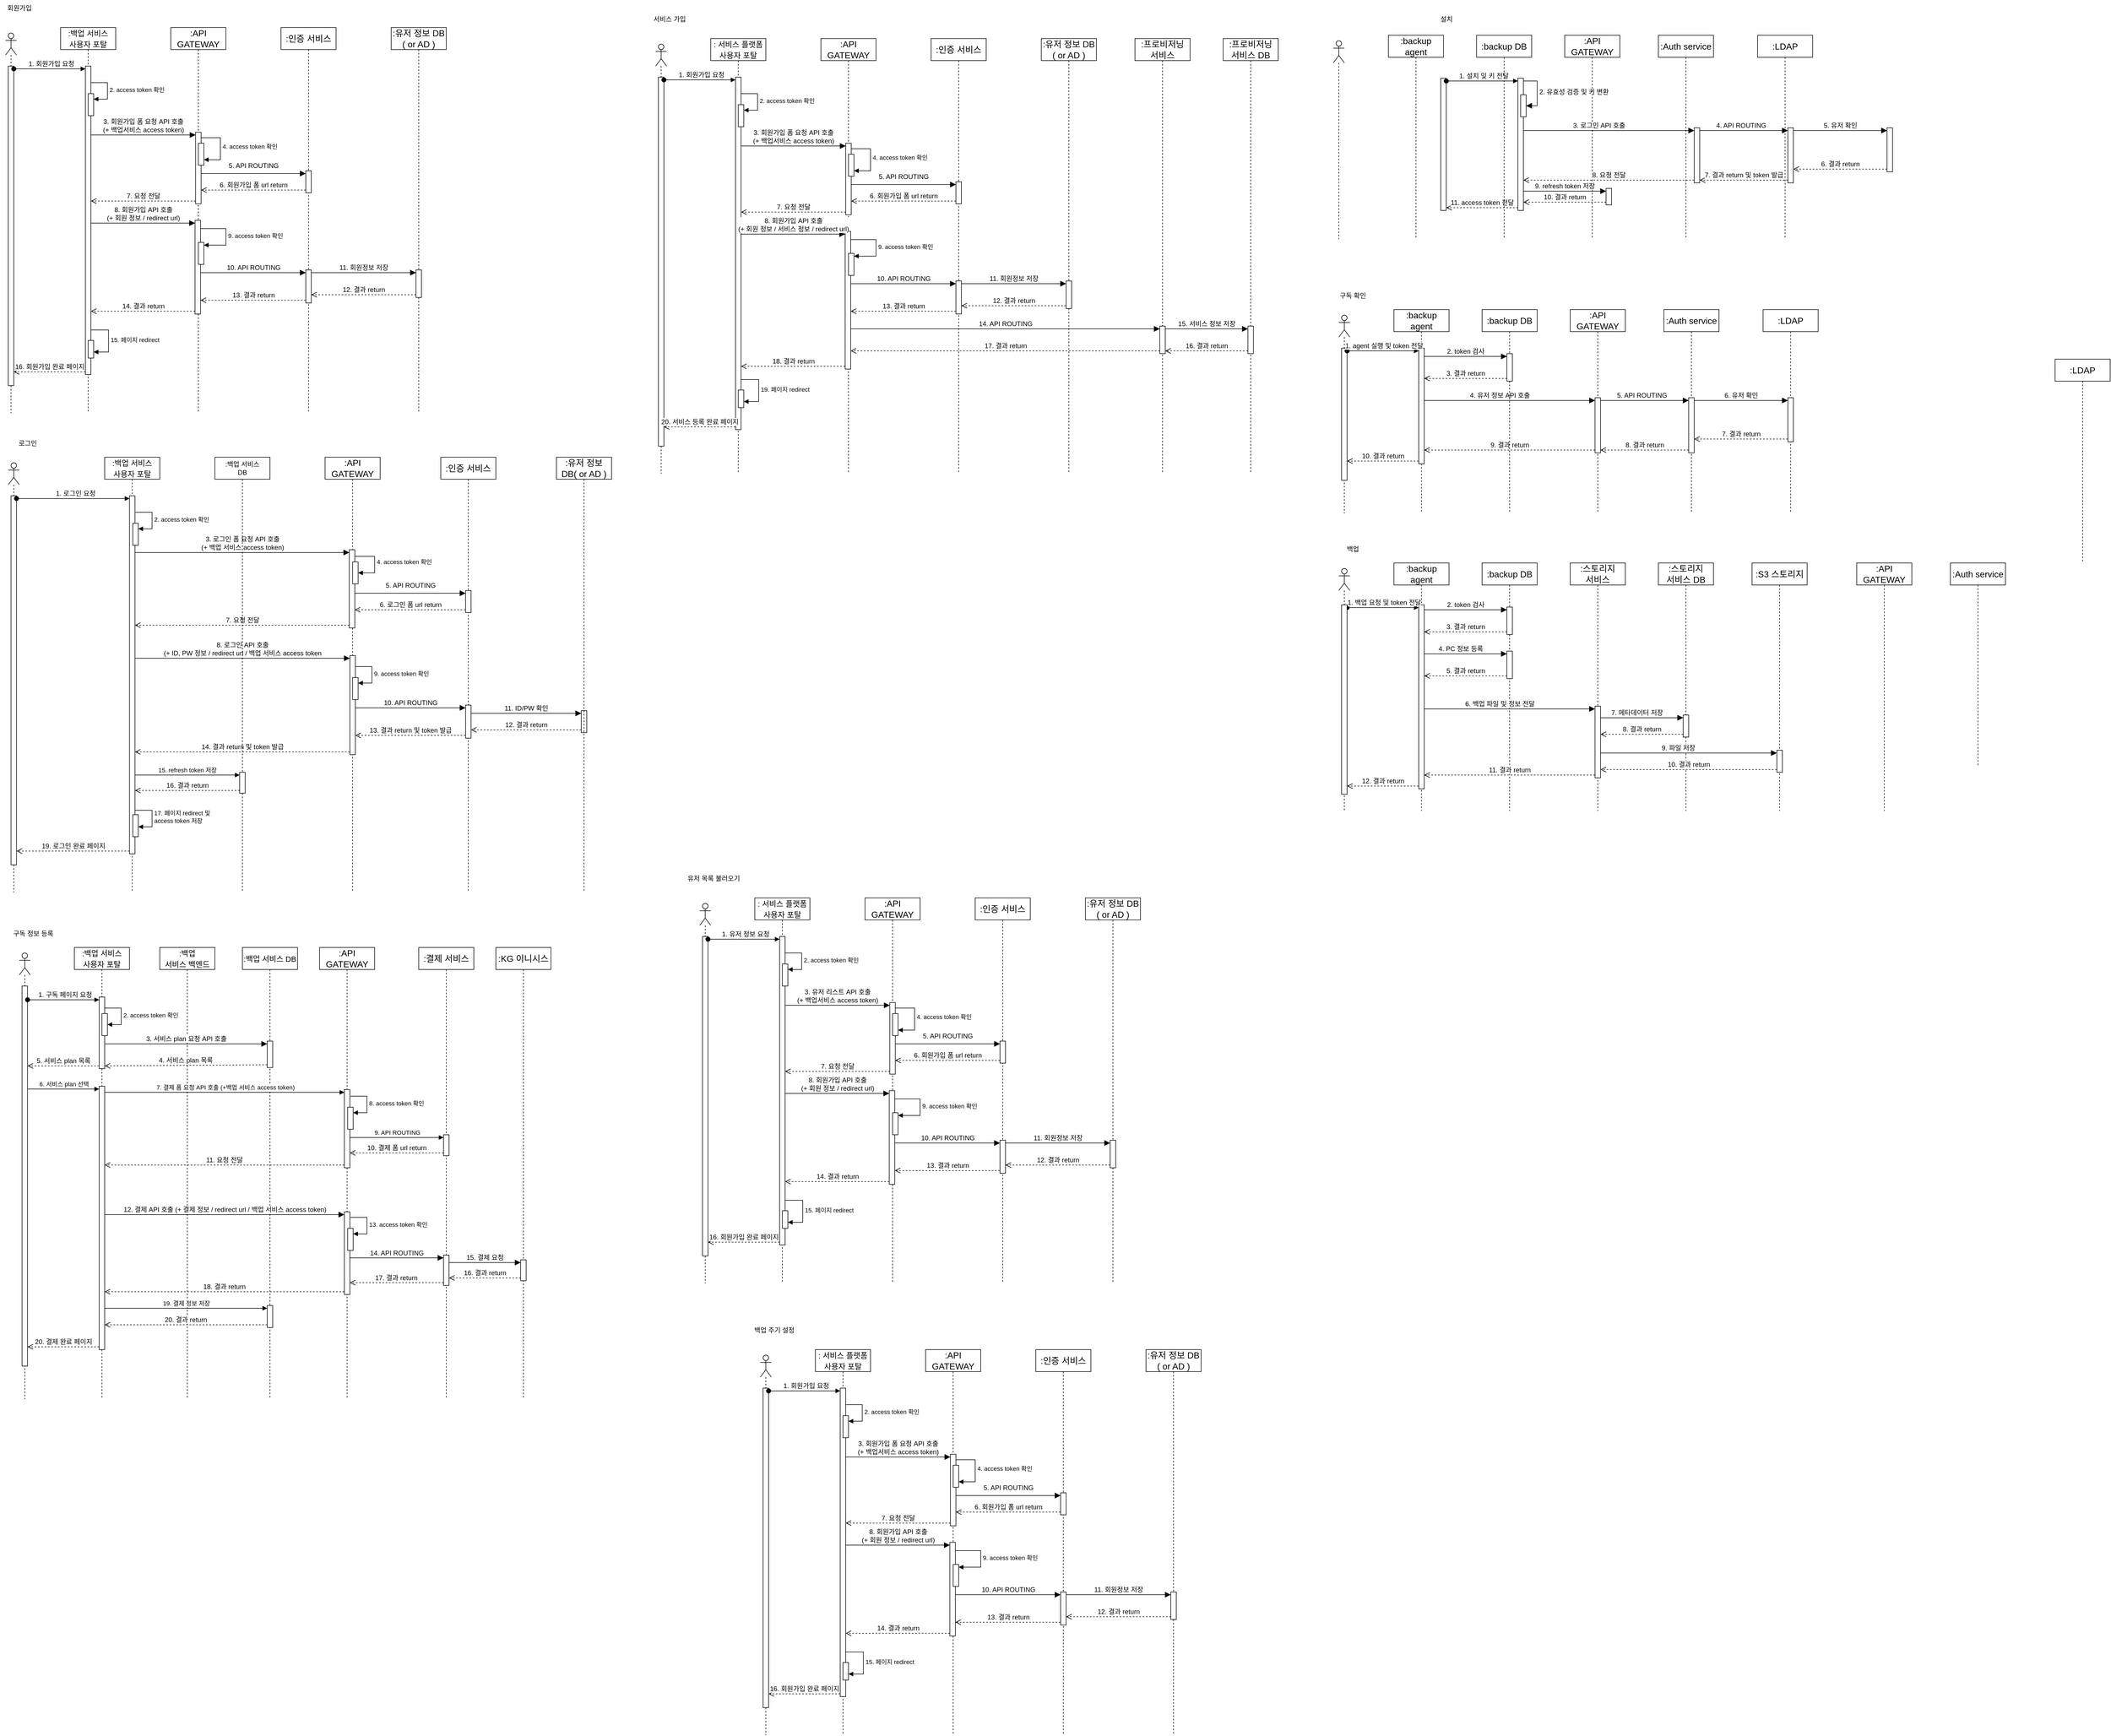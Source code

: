<mxfile version="22.1.18" type="github">
  <diagram name="Page-1" id="c37626ed-c26b-45fb-9056-f9ebc6bb27b6">
    <mxGraphModel dx="1542" dy="833" grid="1" gridSize="10" guides="1" tooltips="1" connect="1" arrows="1" fold="1" page="1" pageScale="1" pageWidth="1100" pageHeight="1700" background="none" math="0" shadow="0">
      <root>
        <mxCell id="0" />
        <mxCell id="1" parent="0" />
        <mxCell id="fuTHmA_H6qqFmT9C-mlB-1" value="" style="shape=umlLifeline;perimeter=lifelinePerimeter;whiteSpace=wrap;html=1;container=1;dropTarget=0;collapsible=0;recursiveResize=0;outlineConnect=0;portConstraint=eastwest;newEdgeStyle={&quot;curved&quot;:0,&quot;rounded&quot;:0};participant=umlActor;fontSize=16;" parent="1" vertex="1">
          <mxGeometry x="40" y="80" width="20" height="690" as="geometry" />
        </mxCell>
        <mxCell id="fuTHmA_H6qqFmT9C-mlB-6" value="" style="html=1;points=[[0,0,0,0,5],[0,1,0,0,-5],[1,0,0,0,5],[1,1,0,0,-5]];perimeter=orthogonalPerimeter;outlineConnect=0;targetShapes=umlLifeline;portConstraint=eastwest;newEdgeStyle={&quot;curved&quot;:0,&quot;rounded&quot;:0};fontSize=16;" parent="fuTHmA_H6qqFmT9C-mlB-1" vertex="1">
          <mxGeometry x="5" y="60" width="10" height="580" as="geometry" />
        </mxCell>
        <mxCell id="fuTHmA_H6qqFmT9C-mlB-2" value="&lt;font style=&quot;font-size: 14px;&quot;&gt;:백업&amp;nbsp;서비스&lt;br&gt;사용자 포탈&lt;/font&gt;" style="shape=umlLifeline;perimeter=lifelinePerimeter;whiteSpace=wrap;html=1;container=1;dropTarget=0;collapsible=0;recursiveResize=0;outlineConnect=0;portConstraint=eastwest;newEdgeStyle={&quot;curved&quot;:0,&quot;rounded&quot;:0};fontSize=16;" parent="1" vertex="1">
          <mxGeometry x="140" y="70" width="100" height="700" as="geometry" />
        </mxCell>
        <mxCell id="fuTHmA_H6qqFmT9C-mlB-7" value="" style="html=1;points=[[0,0,0,0,5],[0,1,0,0,-5],[1,0,0,0,5],[1,1,0,0,-5]];perimeter=orthogonalPerimeter;outlineConnect=0;targetShapes=umlLifeline;portConstraint=eastwest;newEdgeStyle={&quot;curved&quot;:0,&quot;rounded&quot;:0};fontSize=16;" parent="fuTHmA_H6qqFmT9C-mlB-2" vertex="1">
          <mxGeometry x="45" y="70" width="10" height="560" as="geometry" />
        </mxCell>
        <mxCell id="qU_U8u3XfzX9e3_QFukL-123" value="" style="html=1;points=[[0,0,0,0,5],[0,1,0,0,-5],[1,0,0,0,5],[1,1,0,0,-5]];perimeter=orthogonalPerimeter;outlineConnect=0;targetShapes=umlLifeline;portConstraint=eastwest;newEdgeStyle={&quot;curved&quot;:0,&quot;rounded&quot;:0};" parent="fuTHmA_H6qqFmT9C-mlB-2" vertex="1">
          <mxGeometry x="50" y="568" width="10" height="32" as="geometry" />
        </mxCell>
        <mxCell id="qU_U8u3XfzX9e3_QFukL-124" value="15. 페이지 redirect" style="html=1;align=left;spacingLeft=2;endArrow=block;rounded=0;edgeStyle=orthogonalEdgeStyle;curved=0;rounded=0;" parent="fuTHmA_H6qqFmT9C-mlB-2" target="qU_U8u3XfzX9e3_QFukL-123" edge="1">
          <mxGeometry relative="1" as="geometry">
            <mxPoint x="55" y="549" as="sourcePoint" />
            <Array as="points">
              <mxPoint x="87" y="549" />
              <mxPoint x="87" y="589" />
            </Array>
          </mxGeometry>
        </mxCell>
        <mxCell id="qU_U8u3XfzX9e3_QFukL-126" value="" style="html=1;points=[[0,0,0,0,5],[0,1,0,0,-5],[1,0,0,0,5],[1,1,0,0,-5]];perimeter=orthogonalPerimeter;outlineConnect=0;targetShapes=umlLifeline;portConstraint=eastwest;newEdgeStyle={&quot;curved&quot;:0,&quot;rounded&quot;:0};" parent="fuTHmA_H6qqFmT9C-mlB-2" vertex="1">
          <mxGeometry x="50" y="120" width="10" height="40" as="geometry" />
        </mxCell>
        <mxCell id="qU_U8u3XfzX9e3_QFukL-127" value="2. access token 확인" style="html=1;align=left;spacingLeft=2;endArrow=block;rounded=0;edgeStyle=orthogonalEdgeStyle;curved=0;rounded=0;" parent="fuTHmA_H6qqFmT9C-mlB-2" target="qU_U8u3XfzX9e3_QFukL-126" edge="1">
          <mxGeometry relative="1" as="geometry">
            <mxPoint x="55" y="100" as="sourcePoint" />
            <Array as="points">
              <mxPoint x="85" y="130" />
            </Array>
          </mxGeometry>
        </mxCell>
        <mxCell id="fuTHmA_H6qqFmT9C-mlB-3" value=":API GATEWAY" style="shape=umlLifeline;perimeter=lifelinePerimeter;whiteSpace=wrap;html=1;container=1;dropTarget=0;collapsible=0;recursiveResize=0;outlineConnect=0;portConstraint=eastwest;newEdgeStyle={&quot;curved&quot;:0,&quot;rounded&quot;:0};fontSize=16;" parent="1" vertex="1">
          <mxGeometry x="340" y="70" width="100" height="700" as="geometry" />
        </mxCell>
        <mxCell id="fuTHmA_H6qqFmT9C-mlB-10" value="" style="html=1;points=[[0,0,0,0,5],[0,1,0,0,-5],[1,0,0,0,5],[1,1,0,0,-5]];perimeter=orthogonalPerimeter;outlineConnect=0;targetShapes=umlLifeline;portConstraint=eastwest;newEdgeStyle={&quot;curved&quot;:0,&quot;rounded&quot;:0};fontSize=16;" parent="fuTHmA_H6qqFmT9C-mlB-3" vertex="1">
          <mxGeometry x="45" y="190" width="10" height="130" as="geometry" />
        </mxCell>
        <mxCell id="fuTHmA_H6qqFmT9C-mlB-23" value="" style="html=1;points=[[0,0,0,0,5],[0,1,0,0,-5],[1,0,0,0,5],[1,1,0,0,-5]];perimeter=orthogonalPerimeter;outlineConnect=0;targetShapes=umlLifeline;portConstraint=eastwest;newEdgeStyle={&quot;curved&quot;:0,&quot;rounded&quot;:0};fontSize=16;" parent="fuTHmA_H6qqFmT9C-mlB-3" vertex="1">
          <mxGeometry x="44" y="350" width="10" height="170" as="geometry" />
        </mxCell>
        <mxCell id="qU_U8u3XfzX9e3_QFukL-1" value="" style="html=1;points=[[0,0,0,0,5],[0,1,0,0,-5],[1,0,0,0,5],[1,1,0,0,-5]];perimeter=orthogonalPerimeter;outlineConnect=0;targetShapes=umlLifeline;portConstraint=eastwest;newEdgeStyle={&quot;curved&quot;:0,&quot;rounded&quot;:0};" parent="fuTHmA_H6qqFmT9C-mlB-3" vertex="1">
          <mxGeometry x="50" y="210" width="10" height="40" as="geometry" />
        </mxCell>
        <mxCell id="qU_U8u3XfzX9e3_QFukL-2" value="4. access token 확인" style="html=1;align=left;spacingLeft=2;endArrow=block;rounded=0;edgeStyle=orthogonalEdgeStyle;curved=0;rounded=0;exitX=1;exitY=0;exitDx=0;exitDy=5;exitPerimeter=0;" parent="fuTHmA_H6qqFmT9C-mlB-3" source="fuTHmA_H6qqFmT9C-mlB-10" target="qU_U8u3XfzX9e3_QFukL-1" edge="1">
          <mxGeometry x="0.011" relative="1" as="geometry">
            <mxPoint x="-20" y="220" as="sourcePoint" />
            <Array as="points">
              <mxPoint x="55" y="200" />
              <mxPoint x="90" y="200" />
              <mxPoint x="90" y="240" />
            </Array>
            <mxPoint x="60" y="115" as="targetPoint" />
            <mxPoint as="offset" />
          </mxGeometry>
        </mxCell>
        <mxCell id="qU_U8u3XfzX9e3_QFukL-128" value="" style="html=1;points=[[0,0,0,0,5],[0,1,0,0,-5],[1,0,0,0,5],[1,1,0,0,-5]];perimeter=orthogonalPerimeter;outlineConnect=0;targetShapes=umlLifeline;portConstraint=eastwest;newEdgeStyle={&quot;curved&quot;:0,&quot;rounded&quot;:0};" parent="fuTHmA_H6qqFmT9C-mlB-3" vertex="1">
          <mxGeometry x="50" y="390" width="10" height="40" as="geometry" />
        </mxCell>
        <mxCell id="qU_U8u3XfzX9e3_QFukL-129" value="9. access token 확인" style="html=1;align=left;spacingLeft=2;endArrow=block;rounded=0;edgeStyle=orthogonalEdgeStyle;curved=0;rounded=0;" parent="fuTHmA_H6qqFmT9C-mlB-3" source="fuTHmA_H6qqFmT9C-mlB-23" target="qU_U8u3XfzX9e3_QFukL-128" edge="1">
          <mxGeometry x="0.011" relative="1" as="geometry">
            <mxPoint x="65" y="360" as="sourcePoint" />
            <Array as="points">
              <mxPoint x="100" y="365" />
              <mxPoint x="100" y="395" />
            </Array>
            <mxPoint x="70" y="280" as="targetPoint" />
            <mxPoint as="offset" />
          </mxGeometry>
        </mxCell>
        <mxCell id="fuTHmA_H6qqFmT9C-mlB-4" value=":인증 서비스" style="shape=umlLifeline;perimeter=lifelinePerimeter;whiteSpace=wrap;html=1;container=1;dropTarget=0;collapsible=0;recursiveResize=0;outlineConnect=0;portConstraint=eastwest;newEdgeStyle={&quot;curved&quot;:0,&quot;rounded&quot;:0};fontSize=16;" parent="1" vertex="1">
          <mxGeometry x="540" y="70" width="100" height="700" as="geometry" />
        </mxCell>
        <mxCell id="fuTHmA_H6qqFmT9C-mlB-13" value="" style="html=1;points=[[0,0,0,0,5],[0,1,0,0,-5],[1,0,0,0,5],[1,1,0,0,-5]];perimeter=orthogonalPerimeter;outlineConnect=0;targetShapes=umlLifeline;portConstraint=eastwest;newEdgeStyle={&quot;curved&quot;:0,&quot;rounded&quot;:0};fontSize=16;" parent="fuTHmA_H6qqFmT9C-mlB-4" vertex="1">
          <mxGeometry x="45" y="260" width="10" height="40" as="geometry" />
        </mxCell>
        <mxCell id="fuTHmA_H6qqFmT9C-mlB-26" value="" style="html=1;points=[[0,0,0,0,5],[0,1,0,0,-5],[1,0,0,0,5],[1,1,0,0,-5]];perimeter=orthogonalPerimeter;outlineConnect=0;targetShapes=umlLifeline;portConstraint=eastwest;newEdgeStyle={&quot;curved&quot;:0,&quot;rounded&quot;:0};fontSize=16;" parent="fuTHmA_H6qqFmT9C-mlB-4" vertex="1">
          <mxGeometry x="45" y="440" width="10" height="60" as="geometry" />
        </mxCell>
        <mxCell id="fuTHmA_H6qqFmT9C-mlB-5" value=":유저 정보 DB ( or AD )" style="shape=umlLifeline;perimeter=lifelinePerimeter;whiteSpace=wrap;html=1;container=1;dropTarget=0;collapsible=0;recursiveResize=0;outlineConnect=0;portConstraint=eastwest;newEdgeStyle={&quot;curved&quot;:0,&quot;rounded&quot;:0};fontSize=16;" parent="1" vertex="1">
          <mxGeometry x="740" y="70" width="100" height="700" as="geometry" />
        </mxCell>
        <mxCell id="fuTHmA_H6qqFmT9C-mlB-29" value="" style="html=1;points=[[0,0,0,0,5],[0,1,0,0,-5],[1,0,0,0,5],[1,1,0,0,-5]];perimeter=orthogonalPerimeter;outlineConnect=0;targetShapes=umlLifeline;portConstraint=eastwest;newEdgeStyle={&quot;curved&quot;:0,&quot;rounded&quot;:0};fontSize=16;" parent="fuTHmA_H6qqFmT9C-mlB-5" vertex="1">
          <mxGeometry x="45" y="440" width="10" height="50" as="geometry" />
        </mxCell>
        <mxCell id="fuTHmA_H6qqFmT9C-mlB-8" value="1. 회원가입 요청" style="html=1;verticalAlign=bottom;startArrow=oval;endArrow=block;startSize=8;curved=0;rounded=0;fontSize=12;exitX=1;exitY=0;exitDx=0;exitDy=5;exitPerimeter=0;entryX=0;entryY=0;entryDx=0;entryDy=5;entryPerimeter=0;" parent="1" source="fuTHmA_H6qqFmT9C-mlB-6" target="fuTHmA_H6qqFmT9C-mlB-7" edge="1">
          <mxGeometry x="0.04" relative="1" as="geometry">
            <mxPoint x="160" y="245" as="sourcePoint" />
            <mxPoint x="170" y="145" as="targetPoint" />
            <mxPoint as="offset" />
          </mxGeometry>
        </mxCell>
        <mxCell id="fuTHmA_H6qqFmT9C-mlB-11" value="3. 회원가입 폼 요청 API 호출&lt;br&gt;(+ 백업서비스 access token)" style="html=1;verticalAlign=bottom;endArrow=block;curved=0;rounded=0;fontSize=12;startSize=8;endSize=8;entryX=0;entryY=0;entryDx=0;entryDy=5;entryPerimeter=0;" parent="1" source="fuTHmA_H6qqFmT9C-mlB-7" target="fuTHmA_H6qqFmT9C-mlB-10" edge="1">
          <mxGeometry relative="1" as="geometry">
            <mxPoint x="200" y="150" as="sourcePoint" />
            <mxPoint x="360" y="160" as="targetPoint" />
            <mxPoint as="offset" />
          </mxGeometry>
        </mxCell>
        <mxCell id="fuTHmA_H6qqFmT9C-mlB-14" value="5. API ROUTING" style="html=1;verticalAlign=bottom;endArrow=block;curved=0;rounded=0;entryX=0;entryY=0;entryDx=0;entryDy=5;fontSize=12;startSize=8;endSize=8;" parent="1" source="fuTHmA_H6qqFmT9C-mlB-10" target="fuTHmA_H6qqFmT9C-mlB-13" edge="1">
          <mxGeometry y="5" relative="1" as="geometry">
            <mxPoint x="385" y="210" as="sourcePoint" />
            <mxPoint as="offset" />
          </mxGeometry>
        </mxCell>
        <mxCell id="fuTHmA_H6qqFmT9C-mlB-22" value="6. 회원가입 폼 url return" style="html=1;verticalAlign=bottom;endArrow=open;dashed=1;endSize=8;curved=0;rounded=0;fontSize=12;exitX=0;exitY=1;exitDx=0;exitDy=-5;exitPerimeter=0;" parent="1" source="fuTHmA_H6qqFmT9C-mlB-13" target="fuTHmA_H6qqFmT9C-mlB-10" edge="1">
          <mxGeometry relative="1" as="geometry">
            <mxPoint x="360" y="190" as="sourcePoint" />
            <mxPoint x="375" y="255" as="targetPoint" />
            <mxPoint as="offset" />
          </mxGeometry>
        </mxCell>
        <mxCell id="fuTHmA_H6qqFmT9C-mlB-24" value="8. 회원가입 API 호출 &lt;br&gt;(+ 회원 정보 / redirect url)" style="html=1;verticalAlign=bottom;endArrow=block;curved=0;rounded=0;entryX=0;entryY=0;entryDx=0;entryDy=5;fontSize=12;startSize=8;endSize=8;" parent="1" source="fuTHmA_H6qqFmT9C-mlB-7" target="fuTHmA_H6qqFmT9C-mlB-23" edge="1">
          <mxGeometry x="0.001" relative="1" as="geometry">
            <mxPoint x="195.0" y="335" as="sourcePoint" />
            <mxPoint as="offset" />
          </mxGeometry>
        </mxCell>
        <mxCell id="fuTHmA_H6qqFmT9C-mlB-27" value="10. API ROUTING" style="html=1;verticalAlign=bottom;endArrow=block;curved=0;rounded=0;entryX=0;entryY=0;entryDx=0;entryDy=5;fontSize=12;startSize=8;endSize=8;" parent="1" source="fuTHmA_H6qqFmT9C-mlB-23" target="fuTHmA_H6qqFmT9C-mlB-26" edge="1">
          <mxGeometry relative="1" as="geometry">
            <mxPoint x="480" y="290" as="sourcePoint" />
            <mxPoint as="offset" />
          </mxGeometry>
        </mxCell>
        <mxCell id="fuTHmA_H6qqFmT9C-mlB-30" value="11. 회원정보 저장" style="html=1;verticalAlign=bottom;endArrow=block;curved=0;rounded=0;entryX=0;entryY=0;entryDx=0;entryDy=5;fontSize=12;startSize=8;endSize=8;" parent="1" source="fuTHmA_H6qqFmT9C-mlB-26" target="fuTHmA_H6qqFmT9C-mlB-29" edge="1">
          <mxGeometry relative="1" as="geometry">
            <mxPoint x="710" y="310" as="sourcePoint" />
          </mxGeometry>
        </mxCell>
        <mxCell id="fuTHmA_H6qqFmT9C-mlB-33" value="7. 요청 전달" style="html=1;verticalAlign=bottom;endArrow=open;dashed=1;endSize=8;curved=0;rounded=0;fontSize=12;exitX=0;exitY=1;exitDx=0;exitDy=-5;exitPerimeter=0;" parent="1" source="fuTHmA_H6qqFmT9C-mlB-10" target="fuTHmA_H6qqFmT9C-mlB-7" edge="1">
          <mxGeometry relative="1" as="geometry">
            <mxPoint x="360" y="285" as="sourcePoint" />
            <mxPoint x="200" y="265" as="targetPoint" />
            <Array as="points" />
            <mxPoint as="offset" />
          </mxGeometry>
        </mxCell>
        <mxCell id="fuTHmA_H6qqFmT9C-mlB-38" value="13. 결과 return" style="html=1;verticalAlign=bottom;endArrow=open;dashed=1;endSize=8;curved=0;rounded=0;fontSize=12;exitX=0;exitY=1;exitDx=0;exitDy=-5;exitPerimeter=0;" parent="1" source="fuTHmA_H6qqFmT9C-mlB-26" target="fuTHmA_H6qqFmT9C-mlB-23" edge="1">
          <mxGeometry x="-0.003" relative="1" as="geometry">
            <mxPoint x="640" y="480" as="sourcePoint" />
            <mxPoint x="375" y="425" as="targetPoint" />
            <mxPoint as="offset" />
          </mxGeometry>
        </mxCell>
        <mxCell id="fuTHmA_H6qqFmT9C-mlB-65" value="" style="shape=umlLifeline;perimeter=lifelinePerimeter;whiteSpace=wrap;html=1;container=1;dropTarget=0;collapsible=0;recursiveResize=0;outlineConnect=0;portConstraint=eastwest;newEdgeStyle={&quot;curved&quot;:0,&quot;rounded&quot;:0};participant=umlActor;fontSize=16;" parent="1" vertex="1">
          <mxGeometry x="2450" y="94" width="20" height="360" as="geometry" />
        </mxCell>
        <mxCell id="fuTHmA_H6qqFmT9C-mlB-66" value="" style="html=1;points=[[0,0,0,0,5],[0,1,0,0,-5],[1,0,0,0,5],[1,1,0,0,-5]];perimeter=orthogonalPerimeter;outlineConnect=0;targetShapes=umlLifeline;portConstraint=eastwest;newEdgeStyle={&quot;curved&quot;:0,&quot;rounded&quot;:0};fontSize=16;" parent="fuTHmA_H6qqFmT9C-mlB-65" vertex="1">
          <mxGeometry x="195" y="68" width="10" height="240" as="geometry" />
        </mxCell>
        <mxCell id="fuTHmA_H6qqFmT9C-mlB-67" value=":backup agent" style="shape=umlLifeline;perimeter=lifelinePerimeter;whiteSpace=wrap;html=1;container=1;dropTarget=0;collapsible=0;recursiveResize=0;outlineConnect=0;portConstraint=eastwest;newEdgeStyle={&quot;curved&quot;:0,&quot;rounded&quot;:0};fontSize=16;" parent="1" vertex="1">
          <mxGeometry x="2550" y="84" width="100" height="370" as="geometry" />
        </mxCell>
        <mxCell id="fuTHmA_H6qqFmT9C-mlB-68" value="" style="html=1;points=[[0,0,0,0,5],[0,1,0,0,-5],[1,0,0,0,5],[1,1,0,0,-5]];perimeter=orthogonalPerimeter;outlineConnect=0;targetShapes=umlLifeline;portConstraint=eastwest;newEdgeStyle={&quot;curved&quot;:0,&quot;rounded&quot;:0};fontSize=16;" parent="fuTHmA_H6qqFmT9C-mlB-67" vertex="1">
          <mxGeometry x="235" y="78" width="10" height="240" as="geometry" />
        </mxCell>
        <mxCell id="fuTHmA_H6qqFmT9C-mlB-90" value="" style="html=1;points=[[0,0,0,0,5],[0,1,0,0,-5],[1,0,0,0,5],[1,1,0,0,-5]];perimeter=orthogonalPerimeter;outlineConnect=0;targetShapes=umlLifeline;portConstraint=eastwest;newEdgeStyle={&quot;curved&quot;:0,&quot;rounded&quot;:0};fontSize=16;" parent="fuTHmA_H6qqFmT9C-mlB-67" vertex="1">
          <mxGeometry x="240" y="108" width="10" height="40" as="geometry" />
        </mxCell>
        <mxCell id="fuTHmA_H6qqFmT9C-mlB-91" value="2. 유효성 검증 및 키 변환" style="html=1;align=left;spacingLeft=2;endArrow=block;rounded=0;edgeStyle=orthogonalEdgeStyle;curved=0;rounded=0;fontSize=12;startSize=8;endSize=8;exitX=1;exitY=0;exitDx=0;exitDy=5;exitPerimeter=0;" parent="fuTHmA_H6qqFmT9C-mlB-67" source="fuTHmA_H6qqFmT9C-mlB-68" target="fuTHmA_H6qqFmT9C-mlB-90" edge="1">
          <mxGeometry relative="1" as="geometry">
            <mxPoint x="370" y="-42" as="sourcePoint" />
            <Array as="points">
              <mxPoint x="270" y="83" />
              <mxPoint x="270" y="128" />
            </Array>
          </mxGeometry>
        </mxCell>
        <mxCell id="fuTHmA_H6qqFmT9C-mlB-69" value=":API GATEWAY" style="shape=umlLifeline;perimeter=lifelinePerimeter;whiteSpace=wrap;html=1;container=1;dropTarget=0;collapsible=0;recursiveResize=0;outlineConnect=0;portConstraint=eastwest;newEdgeStyle={&quot;curved&quot;:0,&quot;rounded&quot;:0};fontSize=16;" parent="1" vertex="1">
          <mxGeometry x="2870" y="84" width="100" height="370" as="geometry" />
        </mxCell>
        <mxCell id="fuTHmA_H6qqFmT9C-mlB-70" value="" style="html=1;points=[[0,0,0,0,5],[0,1,0,0,-5],[1,0,0,0,5],[1,1,0,0,-5]];perimeter=orthogonalPerimeter;outlineConnect=0;targetShapes=umlLifeline;portConstraint=eastwest;newEdgeStyle={&quot;curved&quot;:0,&quot;rounded&quot;:0};fontSize=16;" parent="fuTHmA_H6qqFmT9C-mlB-69" vertex="1">
          <mxGeometry x="235" y="168" width="10" height="100" as="geometry" />
        </mxCell>
        <mxCell id="fuTHmA_H6qqFmT9C-mlB-72" value=":Auth service" style="shape=umlLifeline;perimeter=lifelinePerimeter;whiteSpace=wrap;html=1;container=1;dropTarget=0;collapsible=0;recursiveResize=0;outlineConnect=0;portConstraint=eastwest;newEdgeStyle={&quot;curved&quot;:0,&quot;rounded&quot;:0};fontSize=16;" parent="1" vertex="1">
          <mxGeometry x="3040" y="84" width="100" height="370" as="geometry" />
        </mxCell>
        <mxCell id="fuTHmA_H6qqFmT9C-mlB-73" value="" style="html=1;points=[[0,0,0,0,5],[0,1,0,0,-5],[1,0,0,0,5],[1,1,0,0,-5]];perimeter=orthogonalPerimeter;outlineConnect=0;targetShapes=umlLifeline;portConstraint=eastwest;newEdgeStyle={&quot;curved&quot;:0,&quot;rounded&quot;:0};fontSize=16;" parent="fuTHmA_H6qqFmT9C-mlB-72" vertex="1">
          <mxGeometry x="235" y="168" width="10" height="100" as="geometry" />
        </mxCell>
        <mxCell id="fuTHmA_H6qqFmT9C-mlB-76" value=":LDAP" style="shape=umlLifeline;perimeter=lifelinePerimeter;whiteSpace=wrap;html=1;container=1;dropTarget=0;collapsible=0;recursiveResize=0;outlineConnect=0;portConstraint=eastwest;newEdgeStyle={&quot;curved&quot;:0,&quot;rounded&quot;:0};fontSize=16;" parent="1" vertex="1">
          <mxGeometry x="3220" y="84" width="100" height="370" as="geometry" />
        </mxCell>
        <mxCell id="fuTHmA_H6qqFmT9C-mlB-77" value="" style="html=1;points=[[0,0,0,0,5],[0,1,0,0,-5],[1,0,0,0,5],[1,1,0,0,-5]];perimeter=orthogonalPerimeter;outlineConnect=0;targetShapes=umlLifeline;portConstraint=eastwest;newEdgeStyle={&quot;curved&quot;:0,&quot;rounded&quot;:0};fontSize=16;" parent="fuTHmA_H6qqFmT9C-mlB-76" vertex="1">
          <mxGeometry x="235" y="168" width="10" height="80" as="geometry" />
        </mxCell>
        <mxCell id="fuTHmA_H6qqFmT9C-mlB-78" value="1. 설치 및 키 전달" style="html=1;verticalAlign=bottom;startArrow=oval;endArrow=block;startSize=8;curved=0;rounded=0;fontSize=12;exitX=1;exitY=0;exitDx=0;exitDy=5;exitPerimeter=0;entryX=0;entryY=0;entryDx=0;entryDy=5;entryPerimeter=0;" parent="1" source="fuTHmA_H6qqFmT9C-mlB-66" target="fuTHmA_H6qqFmT9C-mlB-68" edge="1">
          <mxGeometry x="0.036" relative="1" as="geometry">
            <mxPoint x="2760" y="267" as="sourcePoint" />
            <mxPoint x="2770" y="167" as="targetPoint" />
            <mxPoint as="offset" />
          </mxGeometry>
        </mxCell>
        <mxCell id="fuTHmA_H6qqFmT9C-mlB-79" value="3. 로그인 API 호출" style="html=1;verticalAlign=bottom;endArrow=block;curved=0;rounded=0;fontSize=12;startSize=8;endSize=8;entryX=0;entryY=0;entryDx=0;entryDy=5;entryPerimeter=0;" parent="1" source="fuTHmA_H6qqFmT9C-mlB-68" target="fuTHmA_H6qqFmT9C-mlB-70" edge="1">
          <mxGeometry x="-0.118" relative="1" as="geometry">
            <mxPoint x="2800" y="172" as="sourcePoint" />
            <mxPoint x="2960" y="182" as="targetPoint" />
            <mxPoint as="offset" />
          </mxGeometry>
        </mxCell>
        <mxCell id="fuTHmA_H6qqFmT9C-mlB-80" value="4. API ROUTING" style="html=1;verticalAlign=bottom;endArrow=block;curved=0;rounded=0;entryX=0;entryY=0;entryDx=0;entryDy=5;fontSize=12;startSize=8;endSize=8;" parent="1" source="fuTHmA_H6qqFmT9C-mlB-70" target="fuTHmA_H6qqFmT9C-mlB-73" edge="1">
          <mxGeometry x="-0.062" relative="1" as="geometry">
            <mxPoint x="3115" y="232" as="sourcePoint" />
            <mxPoint as="offset" />
          </mxGeometry>
        </mxCell>
        <mxCell id="fuTHmA_H6qqFmT9C-mlB-84" value="5. 유저 확인" style="html=1;verticalAlign=bottom;endArrow=block;curved=0;rounded=0;entryX=0;entryY=0;entryDx=0;entryDy=5;fontSize=12;startSize=8;endSize=8;" parent="1" target="fuTHmA_H6qqFmT9C-mlB-77" edge="1">
          <mxGeometry relative="1" as="geometry">
            <mxPoint x="3285" y="257" as="sourcePoint" />
            <mxPoint as="offset" />
          </mxGeometry>
        </mxCell>
        <mxCell id="fuTHmA_H6qqFmT9C-mlB-85" value="8. 요청 전달" style="html=1;verticalAlign=bottom;endArrow=open;dashed=1;endSize=8;curved=0;rounded=0;fontSize=12;exitX=0;exitY=1;exitDx=0;exitDy=-5;exitPerimeter=0;" parent="1" source="fuTHmA_H6qqFmT9C-mlB-70" target="fuTHmA_H6qqFmT9C-mlB-68" edge="1">
          <mxGeometry relative="1" as="geometry">
            <mxPoint x="2960" y="307" as="sourcePoint" />
            <mxPoint x="2800" y="287" as="targetPoint" />
            <Array as="points" />
            <mxPoint as="offset" />
          </mxGeometry>
        </mxCell>
        <mxCell id="fuTHmA_H6qqFmT9C-mlB-86" value="11. access token 전달" style="html=1;verticalAlign=bottom;endArrow=open;dashed=1;endSize=8;curved=0;rounded=0;fontSize=12;exitX=0;exitY=1;exitDx=0;exitDy=-5;exitPerimeter=0;" parent="1" source="fuTHmA_H6qqFmT9C-mlB-68" target="fuTHmA_H6qqFmT9C-mlB-66" edge="1">
          <mxGeometry relative="1" as="geometry">
            <mxPoint x="2860" y="342" as="sourcePoint" />
            <mxPoint x="2780" y="342" as="targetPoint" />
            <mxPoint as="offset" />
          </mxGeometry>
        </mxCell>
        <mxCell id="fuTHmA_H6qqFmT9C-mlB-75" value="6. 결과 return" style="html=1;verticalAlign=bottom;endArrow=open;dashed=1;endSize=8;curved=0;rounded=0;fontSize=12;exitX=0;exitY=1;exitDx=0;exitDy=-5;exitPerimeter=0;" parent="1" source="fuTHmA_H6qqFmT9C-mlB-77" target="fuTHmA_H6qqFmT9C-mlB-73" edge="1">
          <mxGeometry relative="1" as="geometry">
            <mxPoint x="3290" y="327" as="targetPoint" />
            <mxPoint x="3455" y="437" as="sourcePoint" />
            <mxPoint as="offset" />
          </mxGeometry>
        </mxCell>
        <mxCell id="7bgG04qd4cT4jgVyrMaK-6" value="7. 결과 return 및 token 발급" style="html=1;verticalAlign=bottom;endArrow=open;dashed=1;endSize=8;curved=0;rounded=0;fontSize=12;exitX=0;exitY=1;exitDx=0;exitDy=-5;exitPerimeter=0;entryX=1;entryY=1;entryDx=0;entryDy=-5;entryPerimeter=0;" parent="1" source="fuTHmA_H6qqFmT9C-mlB-73" target="fuTHmA_H6qqFmT9C-mlB-70" edge="1">
          <mxGeometry relative="1" as="geometry">
            <mxPoint x="3295" y="337" as="targetPoint" />
            <mxPoint x="3465" y="337" as="sourcePoint" />
            <mxPoint as="offset" />
          </mxGeometry>
        </mxCell>
        <mxCell id="7bgG04qd4cT4jgVyrMaK-7" value="회원가입" style="text;html=1;align=center;verticalAlign=middle;resizable=0;points=[];autosize=1;strokeColor=none;fillColor=none;" parent="1" vertex="1">
          <mxGeometry x="30" y="20" width="70" height="30" as="geometry" />
        </mxCell>
        <mxCell id="7bgG04qd4cT4jgVyrMaK-8" value="설치" style="text;html=1;align=center;verticalAlign=middle;resizable=0;points=[];autosize=1;strokeColor=none;fillColor=none;" parent="1" vertex="1">
          <mxGeometry x="2630" y="40" width="50" height="30" as="geometry" />
        </mxCell>
        <mxCell id="7bgG04qd4cT4jgVyrMaK-29" value="구독 확인" style="text;html=1;align=center;verticalAlign=middle;resizable=0;points=[];autosize=1;strokeColor=none;fillColor=none;" parent="1" vertex="1">
          <mxGeometry x="2450" y="542" width="70" height="30" as="geometry" />
        </mxCell>
        <mxCell id="7bgG04qd4cT4jgVyrMaK-30" value=":backup DB" style="shape=umlLifeline;perimeter=lifelinePerimeter;whiteSpace=wrap;html=1;container=1;dropTarget=0;collapsible=0;recursiveResize=0;outlineConnect=0;portConstraint=eastwest;newEdgeStyle={&quot;curved&quot;:0,&quot;rounded&quot;:0};fontSize=16;" parent="1" vertex="1">
          <mxGeometry x="2710" y="84" width="100" height="370" as="geometry" />
        </mxCell>
        <mxCell id="7bgG04qd4cT4jgVyrMaK-31" value="" style="html=1;points=[[0,0,0,0,5],[0,1,0,0,-5],[1,0,0,0,5],[1,1,0,0,-5]];perimeter=orthogonalPerimeter;outlineConnect=0;targetShapes=umlLifeline;portConstraint=eastwest;newEdgeStyle={&quot;curved&quot;:0,&quot;rounded&quot;:0};fontSize=16;" parent="7bgG04qd4cT4jgVyrMaK-30" vertex="1">
          <mxGeometry x="235" y="278" width="10" height="30" as="geometry" />
        </mxCell>
        <mxCell id="7bgG04qd4cT4jgVyrMaK-34" value="9. refresh token 저장" style="html=1;verticalAlign=bottom;endArrow=block;curved=0;rounded=0;entryX=0;entryY=0;entryDx=0;entryDy=5;fontSize=12;startSize=8;endSize=8;entryPerimeter=0;" parent="1" source="fuTHmA_H6qqFmT9C-mlB-68" target="7bgG04qd4cT4jgVyrMaK-31" edge="1">
          <mxGeometry relative="1" as="geometry">
            <mxPoint x="2800" y="382" as="sourcePoint" />
            <mxPoint as="offset" />
            <mxPoint x="2970" y="382" as="targetPoint" />
          </mxGeometry>
        </mxCell>
        <mxCell id="7bgG04qd4cT4jgVyrMaK-35" value="" style="shape=umlLifeline;perimeter=lifelinePerimeter;whiteSpace=wrap;html=1;container=1;dropTarget=0;collapsible=0;recursiveResize=0;outlineConnect=0;portConstraint=eastwest;newEdgeStyle={&quot;curved&quot;:0,&quot;rounded&quot;:0};participant=umlActor;fontSize=16;" parent="1" vertex="1">
          <mxGeometry x="2460" y="592" width="20" height="360" as="geometry" />
        </mxCell>
        <mxCell id="7bgG04qd4cT4jgVyrMaK-36" value="" style="html=1;points=[[0,0,0,0,5],[0,1,0,0,-5],[1,0,0,0,5],[1,1,0,0,-5]];perimeter=orthogonalPerimeter;outlineConnect=0;targetShapes=umlLifeline;portConstraint=eastwest;newEdgeStyle={&quot;curved&quot;:0,&quot;rounded&quot;:0};fontSize=16;" parent="7bgG04qd4cT4jgVyrMaK-35" vertex="1">
          <mxGeometry x="5" y="60" width="10" height="240" as="geometry" />
        </mxCell>
        <mxCell id="7bgG04qd4cT4jgVyrMaK-37" value=":backup agent" style="shape=umlLifeline;perimeter=lifelinePerimeter;whiteSpace=wrap;html=1;container=1;dropTarget=0;collapsible=0;recursiveResize=0;outlineConnect=0;portConstraint=eastwest;newEdgeStyle={&quot;curved&quot;:0,&quot;rounded&quot;:0};fontSize=16;" parent="1" vertex="1">
          <mxGeometry x="2560" y="582" width="100" height="370" as="geometry" />
        </mxCell>
        <mxCell id="7bgG04qd4cT4jgVyrMaK-38" value="" style="html=1;points=[[0,0,0,0,5],[0,1,0,0,-5],[1,0,0,0,5],[1,1,0,0,-5]];perimeter=orthogonalPerimeter;outlineConnect=0;targetShapes=umlLifeline;portConstraint=eastwest;newEdgeStyle={&quot;curved&quot;:0,&quot;rounded&quot;:0};fontSize=16;" parent="7bgG04qd4cT4jgVyrMaK-37" vertex="1">
          <mxGeometry x="45" y="70" width="10" height="210" as="geometry" />
        </mxCell>
        <mxCell id="7bgG04qd4cT4jgVyrMaK-41" value=":API GATEWAY" style="shape=umlLifeline;perimeter=lifelinePerimeter;whiteSpace=wrap;html=1;container=1;dropTarget=0;collapsible=0;recursiveResize=0;outlineConnect=0;portConstraint=eastwest;newEdgeStyle={&quot;curved&quot;:0,&quot;rounded&quot;:0};fontSize=16;" parent="1" vertex="1">
          <mxGeometry x="2880" y="582" width="100" height="370" as="geometry" />
        </mxCell>
        <mxCell id="7bgG04qd4cT4jgVyrMaK-42" value="" style="html=1;points=[[0,0,0,0,5],[0,1,0,0,-5],[1,0,0,0,5],[1,1,0,0,-5]];perimeter=orthogonalPerimeter;outlineConnect=0;targetShapes=umlLifeline;portConstraint=eastwest;newEdgeStyle={&quot;curved&quot;:0,&quot;rounded&quot;:0};fontSize=16;" parent="7bgG04qd4cT4jgVyrMaK-41" vertex="1">
          <mxGeometry x="45" y="160" width="10" height="100" as="geometry" />
        </mxCell>
        <mxCell id="7bgG04qd4cT4jgVyrMaK-43" value=":Auth service" style="shape=umlLifeline;perimeter=lifelinePerimeter;whiteSpace=wrap;html=1;container=1;dropTarget=0;collapsible=0;recursiveResize=0;outlineConnect=0;portConstraint=eastwest;newEdgeStyle={&quot;curved&quot;:0,&quot;rounded&quot;:0};fontSize=16;" parent="1" vertex="1">
          <mxGeometry x="3050" y="582" width="100" height="370" as="geometry" />
        </mxCell>
        <mxCell id="7bgG04qd4cT4jgVyrMaK-44" value="" style="html=1;points=[[0,0,0,0,5],[0,1,0,0,-5],[1,0,0,0,5],[1,1,0,0,-5]];perimeter=orthogonalPerimeter;outlineConnect=0;targetShapes=umlLifeline;portConstraint=eastwest;newEdgeStyle={&quot;curved&quot;:0,&quot;rounded&quot;:0};fontSize=16;" parent="7bgG04qd4cT4jgVyrMaK-43" vertex="1">
          <mxGeometry x="45" y="160" width="10" height="100" as="geometry" />
        </mxCell>
        <mxCell id="7bgG04qd4cT4jgVyrMaK-45" value=":LDAP" style="shape=umlLifeline;perimeter=lifelinePerimeter;whiteSpace=wrap;html=1;container=1;dropTarget=0;collapsible=0;recursiveResize=0;outlineConnect=0;portConstraint=eastwest;newEdgeStyle={&quot;curved&quot;:0,&quot;rounded&quot;:0};fontSize=16;" parent="1" vertex="1">
          <mxGeometry x="3230" y="582" width="100" height="370" as="geometry" />
        </mxCell>
        <mxCell id="7bgG04qd4cT4jgVyrMaK-46" value="" style="html=1;points=[[0,0,0,0,5],[0,1,0,0,-5],[1,0,0,0,5],[1,1,0,0,-5]];perimeter=orthogonalPerimeter;outlineConnect=0;targetShapes=umlLifeline;portConstraint=eastwest;newEdgeStyle={&quot;curved&quot;:0,&quot;rounded&quot;:0};fontSize=16;" parent="7bgG04qd4cT4jgVyrMaK-45" vertex="1">
          <mxGeometry x="45" y="160" width="10" height="80" as="geometry" />
        </mxCell>
        <mxCell id="7bgG04qd4cT4jgVyrMaK-47" value="1. agent 실행 및 token 전달" style="html=1;verticalAlign=bottom;startArrow=oval;endArrow=block;startSize=8;curved=0;rounded=0;fontSize=12;exitX=1;exitY=0;exitDx=0;exitDy=5;exitPerimeter=0;entryX=0;entryY=0;entryDx=0;entryDy=5;entryPerimeter=0;" parent="1" source="7bgG04qd4cT4jgVyrMaK-36" target="7bgG04qd4cT4jgVyrMaK-38" edge="1">
          <mxGeometry x="0.031" relative="1" as="geometry">
            <mxPoint x="2580" y="757" as="sourcePoint" />
            <mxPoint x="2590" y="657" as="targetPoint" />
            <mxPoint as="offset" />
          </mxGeometry>
        </mxCell>
        <mxCell id="7bgG04qd4cT4jgVyrMaK-48" value="4. 유저 정보 API 호출" style="html=1;verticalAlign=bottom;endArrow=block;curved=0;rounded=0;fontSize=12;startSize=8;endSize=8;entryX=0;entryY=0;entryDx=0;entryDy=5;entryPerimeter=0;" parent="1" source="7bgG04qd4cT4jgVyrMaK-38" target="7bgG04qd4cT4jgVyrMaK-42" edge="1">
          <mxGeometry x="-0.119" relative="1" as="geometry">
            <mxPoint x="2620" y="662" as="sourcePoint" />
            <mxPoint x="2780" y="672" as="targetPoint" />
            <mxPoint as="offset" />
          </mxGeometry>
        </mxCell>
        <mxCell id="7bgG04qd4cT4jgVyrMaK-49" value="5. API ROUTING" style="html=1;verticalAlign=bottom;endArrow=block;curved=0;rounded=0;entryX=0;entryY=0;entryDx=0;entryDy=5;fontSize=12;startSize=8;endSize=8;" parent="1" source="7bgG04qd4cT4jgVyrMaK-42" target="7bgG04qd4cT4jgVyrMaK-44" edge="1">
          <mxGeometry x="-0.062" relative="1" as="geometry">
            <mxPoint x="2935" y="722" as="sourcePoint" />
            <mxPoint as="offset" />
          </mxGeometry>
        </mxCell>
        <mxCell id="7bgG04qd4cT4jgVyrMaK-50" value="6. 유저 확인" style="html=1;verticalAlign=bottom;endArrow=block;curved=0;rounded=0;entryX=0;entryY=0;entryDx=0;entryDy=5;fontSize=12;startSize=8;endSize=8;" parent="1" target="7bgG04qd4cT4jgVyrMaK-46" edge="1">
          <mxGeometry relative="1" as="geometry">
            <mxPoint x="3105" y="747" as="sourcePoint" />
            <mxPoint as="offset" />
          </mxGeometry>
        </mxCell>
        <mxCell id="7bgG04qd4cT4jgVyrMaK-51" value="9. 결과 return" style="html=1;verticalAlign=bottom;endArrow=open;dashed=1;endSize=8;curved=0;rounded=0;fontSize=12;exitX=0;exitY=1;exitDx=0;exitDy=-5;exitPerimeter=0;" parent="1" source="7bgG04qd4cT4jgVyrMaK-42" target="7bgG04qd4cT4jgVyrMaK-38" edge="1">
          <mxGeometry relative="1" as="geometry">
            <mxPoint x="2780" y="797" as="sourcePoint" />
            <mxPoint x="2620" y="777" as="targetPoint" />
            <Array as="points" />
            <mxPoint as="offset" />
          </mxGeometry>
        </mxCell>
        <mxCell id="7bgG04qd4cT4jgVyrMaK-52" value="10. 결과 return" style="html=1;verticalAlign=bottom;endArrow=open;dashed=1;endSize=8;curved=0;rounded=0;fontSize=12;exitX=0;exitY=1;exitDx=0;exitDy=-5;exitPerimeter=0;" parent="1" source="7bgG04qd4cT4jgVyrMaK-38" target="7bgG04qd4cT4jgVyrMaK-36" edge="1">
          <mxGeometry relative="1" as="geometry">
            <mxPoint x="2680" y="832" as="sourcePoint" />
            <mxPoint x="2600" y="832" as="targetPoint" />
            <mxPoint as="offset" />
          </mxGeometry>
        </mxCell>
        <mxCell id="7bgG04qd4cT4jgVyrMaK-53" value="7. 결과 return" style="html=1;verticalAlign=bottom;endArrow=open;dashed=1;endSize=8;curved=0;rounded=0;fontSize=12;exitX=0;exitY=1;exitDx=0;exitDy=-5;exitPerimeter=0;" parent="1" source="7bgG04qd4cT4jgVyrMaK-46" target="7bgG04qd4cT4jgVyrMaK-44" edge="1">
          <mxGeometry relative="1" as="geometry">
            <mxPoint x="3110" y="817" as="targetPoint" />
            <mxPoint x="3275" y="927" as="sourcePoint" />
            <mxPoint as="offset" />
          </mxGeometry>
        </mxCell>
        <mxCell id="7bgG04qd4cT4jgVyrMaK-54" value="8. 결과 return" style="html=1;verticalAlign=bottom;endArrow=open;dashed=1;endSize=8;curved=0;rounded=0;fontSize=12;exitX=0;exitY=1;exitDx=0;exitDy=-5;exitPerimeter=0;entryX=1;entryY=1;entryDx=0;entryDy=-5;entryPerimeter=0;" parent="1" source="7bgG04qd4cT4jgVyrMaK-44" target="7bgG04qd4cT4jgVyrMaK-42" edge="1">
          <mxGeometry relative="1" as="geometry">
            <mxPoint x="3115" y="827" as="targetPoint" />
            <mxPoint x="3285" y="827" as="sourcePoint" />
            <mxPoint as="offset" />
          </mxGeometry>
        </mxCell>
        <mxCell id="7bgG04qd4cT4jgVyrMaK-55" value=":backup DB" style="shape=umlLifeline;perimeter=lifelinePerimeter;whiteSpace=wrap;html=1;container=1;dropTarget=0;collapsible=0;recursiveResize=0;outlineConnect=0;portConstraint=eastwest;newEdgeStyle={&quot;curved&quot;:0,&quot;rounded&quot;:0};fontSize=16;" parent="1" vertex="1">
          <mxGeometry x="2720" y="582" width="100" height="370" as="geometry" />
        </mxCell>
        <mxCell id="7bgG04qd4cT4jgVyrMaK-58" value="" style="html=1;points=[[0,0,0,0,5],[0,1,0,0,-5],[1,0,0,0,5],[1,1,0,0,-5]];perimeter=orthogonalPerimeter;outlineConnect=0;targetShapes=umlLifeline;portConstraint=eastwest;newEdgeStyle={&quot;curved&quot;:0,&quot;rounded&quot;:0};fontSize=16;" parent="7bgG04qd4cT4jgVyrMaK-55" vertex="1">
          <mxGeometry x="45" y="80" width="10" height="50" as="geometry" />
        </mxCell>
        <mxCell id="7bgG04qd4cT4jgVyrMaK-59" value="2. token 검사" style="html=1;verticalAlign=bottom;endArrow=block;curved=0;rounded=0;entryX=0;entryY=0;entryDx=0;entryDy=5;fontSize=12;startSize=8;endSize=8;entryPerimeter=0;" parent="1" source="7bgG04qd4cT4jgVyrMaK-38" target="7bgG04qd4cT4jgVyrMaK-58" edge="1">
          <mxGeometry relative="1" as="geometry">
            <mxPoint x="2625" y="867" as="sourcePoint" />
            <mxPoint as="offset" />
            <mxPoint x="2775" y="867" as="targetPoint" />
          </mxGeometry>
        </mxCell>
        <mxCell id="7bgG04qd4cT4jgVyrMaK-60" value="3. 결과 return" style="html=1;verticalAlign=bottom;endArrow=open;dashed=1;endSize=8;curved=0;rounded=0;fontSize=12;exitX=0;exitY=1;exitDx=0;exitDy=-5;exitPerimeter=0;" parent="1" source="7bgG04qd4cT4jgVyrMaK-58" target="7bgG04qd4cT4jgVyrMaK-38" edge="1">
          <mxGeometry relative="1" as="geometry">
            <mxPoint x="2620" y="707" as="targetPoint" />
            <mxPoint x="2780" y="702" as="sourcePoint" />
            <mxPoint as="offset" />
          </mxGeometry>
        </mxCell>
        <mxCell id="7bgG04qd4cT4jgVyrMaK-61" value="구독 정보 등록" style="text;html=1;align=center;verticalAlign=middle;resizable=0;points=[];autosize=1;strokeColor=none;fillColor=none;" parent="1" vertex="1">
          <mxGeometry x="40" y="1700" width="100" height="30" as="geometry" />
        </mxCell>
        <mxCell id="7bgG04qd4cT4jgVyrMaK-109" value="" style="shape=umlLifeline;perimeter=lifelinePerimeter;whiteSpace=wrap;html=1;container=1;dropTarget=0;collapsible=0;recursiveResize=0;outlineConnect=0;portConstraint=eastwest;newEdgeStyle={&quot;curved&quot;:0,&quot;rounded&quot;:0};participant=umlActor;fontSize=16;" parent="1" vertex="1">
          <mxGeometry x="65" y="1750" width="20" height="810" as="geometry" />
        </mxCell>
        <mxCell id="7bgG04qd4cT4jgVyrMaK-110" value="" style="html=1;points=[[0,0,0,0,5],[0,1,0,0,-5],[1,0,0,0,5],[1,1,0,0,-5]];perimeter=orthogonalPerimeter;outlineConnect=0;targetShapes=umlLifeline;portConstraint=eastwest;newEdgeStyle={&quot;curved&quot;:0,&quot;rounded&quot;:0};fontSize=16;" parent="7bgG04qd4cT4jgVyrMaK-109" vertex="1">
          <mxGeometry x="5" y="60" width="10" height="690" as="geometry" />
        </mxCell>
        <mxCell id="7bgG04qd4cT4jgVyrMaK-111" value="&lt;font style=&quot;font-size: 14px;&quot;&gt;:백업 서비스&lt;br style=&quot;border-color: var(--border-color);&quot;&gt;사용자 포탈&lt;/font&gt;" style="shape=umlLifeline;perimeter=lifelinePerimeter;whiteSpace=wrap;html=1;container=1;dropTarget=0;collapsible=0;recursiveResize=0;outlineConnect=0;portConstraint=eastwest;newEdgeStyle={&quot;curved&quot;:0,&quot;rounded&quot;:0};fontSize=16;" parent="1" vertex="1">
          <mxGeometry x="165" y="1740" width="100" height="820" as="geometry" />
        </mxCell>
        <mxCell id="qU_U8u3XfzX9e3_QFukL-49" value="" style="html=1;points=[[0,0,0,0,5],[0,1,0,0,-5],[1,0,0,0,5],[1,1,0,0,-5]];perimeter=orthogonalPerimeter;outlineConnect=0;targetShapes=umlLifeline;portConstraint=eastwest;newEdgeStyle={&quot;curved&quot;:0,&quot;rounded&quot;:0};fontSize=16;" parent="7bgG04qd4cT4jgVyrMaK-111" vertex="1">
          <mxGeometry x="45" y="90" width="10" height="130" as="geometry" />
        </mxCell>
        <mxCell id="qU_U8u3XfzX9e3_QFukL-91" value="" style="html=1;points=[[0,0,0,0,5],[0,1,0,0,-5],[1,0,0,0,5],[1,1,0,0,-5]];perimeter=orthogonalPerimeter;outlineConnect=0;targetShapes=umlLifeline;portConstraint=eastwest;newEdgeStyle={&quot;curved&quot;:0,&quot;rounded&quot;:0};" parent="7bgG04qd4cT4jgVyrMaK-111" vertex="1">
          <mxGeometry x="45" y="252" width="10" height="478" as="geometry" />
        </mxCell>
        <mxCell id="qU_U8u3XfzX9e3_QFukL-115" value="" style="html=1;points=[[0,0,0,0,5],[0,1,0,0,-5],[1,0,0,0,5],[1,1,0,0,-5]];perimeter=orthogonalPerimeter;outlineConnect=0;targetShapes=umlLifeline;portConstraint=eastwest;newEdgeStyle={&quot;curved&quot;:0,&quot;rounded&quot;:0};" parent="7bgG04qd4cT4jgVyrMaK-111" vertex="1">
          <mxGeometry x="50" y="120" width="10" height="40" as="geometry" />
        </mxCell>
        <mxCell id="qU_U8u3XfzX9e3_QFukL-116" value="2. access token 확인" style="html=1;align=left;spacingLeft=2;endArrow=block;rounded=0;edgeStyle=orthogonalEdgeStyle;curved=0;rounded=0;" parent="7bgG04qd4cT4jgVyrMaK-111" source="qU_U8u3XfzX9e3_QFukL-49" target="qU_U8u3XfzX9e3_QFukL-115" edge="1">
          <mxGeometry relative="1" as="geometry">
            <mxPoint x="-310" y="130" as="sourcePoint" />
            <Array as="points">
              <mxPoint x="85" y="110" />
              <mxPoint x="85" y="140" />
            </Array>
          </mxGeometry>
        </mxCell>
        <mxCell id="7bgG04qd4cT4jgVyrMaK-113" value=":API GATEWAY" style="shape=umlLifeline;perimeter=lifelinePerimeter;whiteSpace=wrap;html=1;container=1;dropTarget=0;collapsible=0;recursiveResize=0;outlineConnect=0;portConstraint=eastwest;newEdgeStyle={&quot;curved&quot;:0,&quot;rounded&quot;:0};fontSize=16;" parent="1" vertex="1">
          <mxGeometry x="610" y="1740" width="100" height="820" as="geometry" />
        </mxCell>
        <mxCell id="qU_U8u3XfzX9e3_QFukL-92" value="" style="html=1;points=[[0,0,0,0,5],[0,1,0,0,-5],[1,0,0,0,5],[1,1,0,0,-5]];perimeter=orthogonalPerimeter;outlineConnect=0;targetShapes=umlLifeline;portConstraint=eastwest;newEdgeStyle={&quot;curved&quot;:0,&quot;rounded&quot;:0};" parent="7bgG04qd4cT4jgVyrMaK-113" vertex="1">
          <mxGeometry x="45" y="258" width="10" height="142" as="geometry" />
        </mxCell>
        <mxCell id="qU_U8u3XfzX9e3_QFukL-106" value="" style="html=1;points=[[0,0,0,0,5],[0,1,0,0,-5],[1,0,0,0,5],[1,1,0,0,-5]];perimeter=orthogonalPerimeter;outlineConnect=0;targetShapes=umlLifeline;portConstraint=eastwest;newEdgeStyle={&quot;curved&quot;:0,&quot;rounded&quot;:0};" parent="7bgG04qd4cT4jgVyrMaK-113" vertex="1">
          <mxGeometry x="45" y="480" width="10" height="150" as="geometry" />
        </mxCell>
        <mxCell id="NWZhY-hgU3A2wgJKOWmU-13" value="" style="html=1;points=[[0,0,0,0,5],[0,1,0,0,-5],[1,0,0,0,5],[1,1,0,0,-5]];perimeter=orthogonalPerimeter;outlineConnect=0;targetShapes=umlLifeline;portConstraint=eastwest;newEdgeStyle={&quot;curved&quot;:0,&quot;rounded&quot;:0};" vertex="1" parent="7bgG04qd4cT4jgVyrMaK-113">
          <mxGeometry x="51" y="290" width="10" height="40" as="geometry" />
        </mxCell>
        <mxCell id="NWZhY-hgU3A2wgJKOWmU-14" value="8. access token 확인" style="html=1;align=left;spacingLeft=2;endArrow=block;rounded=0;edgeStyle=orthogonalEdgeStyle;curved=0;rounded=0;" edge="1" target="NWZhY-hgU3A2wgJKOWmU-13" parent="7bgG04qd4cT4jgVyrMaK-113">
          <mxGeometry relative="1" as="geometry">
            <mxPoint x="56" y="270" as="sourcePoint" />
            <Array as="points">
              <mxPoint x="86" y="300" />
            </Array>
          </mxGeometry>
        </mxCell>
        <mxCell id="NWZhY-hgU3A2wgJKOWmU-15" value="" style="html=1;points=[[0,0,0,0,5],[0,1,0,0,-5],[1,0,0,0,5],[1,1,0,0,-5]];perimeter=orthogonalPerimeter;outlineConnect=0;targetShapes=umlLifeline;portConstraint=eastwest;newEdgeStyle={&quot;curved&quot;:0,&quot;rounded&quot;:0};" vertex="1" parent="7bgG04qd4cT4jgVyrMaK-113">
          <mxGeometry x="51" y="510" width="10" height="40" as="geometry" />
        </mxCell>
        <mxCell id="NWZhY-hgU3A2wgJKOWmU-16" value="13. access token 확인" style="html=1;align=left;spacingLeft=2;endArrow=block;rounded=0;edgeStyle=orthogonalEdgeStyle;curved=0;rounded=0;" edge="1" target="NWZhY-hgU3A2wgJKOWmU-15" parent="7bgG04qd4cT4jgVyrMaK-113">
          <mxGeometry relative="1" as="geometry">
            <mxPoint x="56" y="490" as="sourcePoint" />
            <Array as="points">
              <mxPoint x="86" y="520" />
            </Array>
          </mxGeometry>
        </mxCell>
        <mxCell id="7bgG04qd4cT4jgVyrMaK-115" value=":KG 이니시스" style="shape=umlLifeline;perimeter=lifelinePerimeter;whiteSpace=wrap;html=1;container=1;dropTarget=0;collapsible=0;recursiveResize=0;outlineConnect=0;portConstraint=eastwest;newEdgeStyle={&quot;curved&quot;:0,&quot;rounded&quot;:0};fontSize=16;" parent="1" vertex="1">
          <mxGeometry x="930" y="1740" width="100" height="820" as="geometry" />
        </mxCell>
        <mxCell id="qU_U8u3XfzX9e3_QFukL-111" value="" style="html=1;points=[[0,0,0,0,5],[0,1,0,0,-5],[1,0,0,0,5],[1,1,0,0,-5]];perimeter=orthogonalPerimeter;outlineConnect=0;targetShapes=umlLifeline;portConstraint=eastwest;newEdgeStyle={&quot;curved&quot;:0,&quot;rounded&quot;:0};" parent="7bgG04qd4cT4jgVyrMaK-115" vertex="1">
          <mxGeometry x="45" y="567" width="10" height="38" as="geometry" />
        </mxCell>
        <mxCell id="7bgG04qd4cT4jgVyrMaK-127" value="&lt;font style=&quot;font-size: 14px;&quot;&gt;:백업&lt;br&gt;서비스 백엔드&lt;/font&gt;" style="shape=umlLifeline;perimeter=lifelinePerimeter;whiteSpace=wrap;html=1;container=1;dropTarget=0;collapsible=0;recursiveResize=0;outlineConnect=0;portConstraint=eastwest;newEdgeStyle={&quot;curved&quot;:0,&quot;rounded&quot;:0};fontSize=16;" parent="1" vertex="1">
          <mxGeometry x="320" y="1740" width="100" height="820" as="geometry" />
        </mxCell>
        <mxCell id="7bgG04qd4cT4jgVyrMaK-144" value=":결제 서비스" style="shape=umlLifeline;perimeter=lifelinePerimeter;whiteSpace=wrap;html=1;container=1;dropTarget=0;collapsible=0;recursiveResize=0;outlineConnect=0;portConstraint=eastwest;newEdgeStyle={&quot;curved&quot;:0,&quot;rounded&quot;:0};fontSize=16;" parent="1" vertex="1">
          <mxGeometry x="790" y="1740" width="100" height="820" as="geometry" />
        </mxCell>
        <mxCell id="qU_U8u3XfzX9e3_QFukL-101" value="" style="html=1;points=[[0,0,0,0,5],[0,1,0,0,-5],[1,0,0,0,5],[1,1,0,0,-5]];perimeter=orthogonalPerimeter;outlineConnect=0;targetShapes=umlLifeline;portConstraint=eastwest;newEdgeStyle={&quot;curved&quot;:0,&quot;rounded&quot;:0};" parent="7bgG04qd4cT4jgVyrMaK-144" vertex="1">
          <mxGeometry x="45" y="340" width="10" height="38" as="geometry" />
        </mxCell>
        <mxCell id="qU_U8u3XfzX9e3_QFukL-108" value="" style="html=1;points=[[0,0,0,0,5],[0,1,0,0,-5],[1,0,0,0,5],[1,1,0,0,-5]];perimeter=orthogonalPerimeter;outlineConnect=0;targetShapes=umlLifeline;portConstraint=eastwest;newEdgeStyle={&quot;curved&quot;:0,&quot;rounded&quot;:0};" parent="7bgG04qd4cT4jgVyrMaK-144" vertex="1">
          <mxGeometry x="45" y="558.5" width="10" height="55" as="geometry" />
        </mxCell>
        <mxCell id="7bgG04qd4cT4jgVyrMaK-178" value="백업" style="text;html=1;align=center;verticalAlign=middle;resizable=0;points=[];autosize=1;strokeColor=none;fillColor=none;" parent="1" vertex="1">
          <mxGeometry x="2460" y="1002" width="50" height="30" as="geometry" />
        </mxCell>
        <mxCell id="7bgG04qd4cT4jgVyrMaK-179" value="" style="shape=umlLifeline;perimeter=lifelinePerimeter;whiteSpace=wrap;html=1;container=1;dropTarget=0;collapsible=0;recursiveResize=0;outlineConnect=0;portConstraint=eastwest;newEdgeStyle={&quot;curved&quot;:0,&quot;rounded&quot;:0};participant=umlActor;fontSize=16;" parent="1" vertex="1">
          <mxGeometry x="2460" y="1052" width="20" height="440" as="geometry" />
        </mxCell>
        <mxCell id="7bgG04qd4cT4jgVyrMaK-181" value=":backup agent" style="shape=umlLifeline;perimeter=lifelinePerimeter;whiteSpace=wrap;html=1;container=1;dropTarget=0;collapsible=0;recursiveResize=0;outlineConnect=0;portConstraint=eastwest;newEdgeStyle={&quot;curved&quot;:0,&quot;rounded&quot;:0};fontSize=16;" parent="1" vertex="1">
          <mxGeometry x="2560" y="1042" width="100" height="450" as="geometry" />
        </mxCell>
        <mxCell id="7bgG04qd4cT4jgVyrMaK-182" value="" style="html=1;points=[[0,0,0,0,5],[0,1,0,0,-5],[1,0,0,0,5],[1,1,0,0,-5]];perimeter=orthogonalPerimeter;outlineConnect=0;targetShapes=umlLifeline;portConstraint=eastwest;newEdgeStyle={&quot;curved&quot;:0,&quot;rounded&quot;:0};fontSize=16;" parent="7bgG04qd4cT4jgVyrMaK-181" vertex="1">
          <mxGeometry x="45" y="76" width="10" height="334" as="geometry" />
        </mxCell>
        <mxCell id="7bgG04qd4cT4jgVyrMaK-189" value="1. 백업 요청 및 token 전달" style="html=1;verticalAlign=bottom;startArrow=oval;endArrow=block;startSize=8;curved=0;rounded=0;fontSize=12;entryX=0;entryY=0;entryDx=0;entryDy=5;entryPerimeter=0;exitX=1;exitY=0;exitDx=0;exitDy=5;exitPerimeter=0;" parent="1" source="7bgG04qd4cT4jgVyrMaK-180" target="7bgG04qd4cT4jgVyrMaK-182" edge="1">
          <mxGeometry x="0.031" relative="1" as="geometry">
            <mxPoint x="2475" y="1117" as="sourcePoint" />
            <mxPoint x="2590" y="1117" as="targetPoint" />
            <mxPoint as="offset" />
          </mxGeometry>
        </mxCell>
        <mxCell id="7bgG04qd4cT4jgVyrMaK-190" value="4. PC 정보 등록" style="html=1;verticalAlign=bottom;endArrow=block;curved=0;rounded=0;fontSize=12;startSize=8;endSize=8;entryX=0;entryY=0;entryDx=0;entryDy=5;entryPerimeter=0;" parent="1" source="7bgG04qd4cT4jgVyrMaK-182" target="7bgG04qd4cT4jgVyrMaK-184" edge="1">
          <mxGeometry x="-0.119" relative="1" as="geometry">
            <mxPoint x="2620" y="1122" as="sourcePoint" />
            <mxPoint x="2780" y="1132" as="targetPoint" />
            <mxPoint as="offset" />
          </mxGeometry>
        </mxCell>
        <mxCell id="7bgG04qd4cT4jgVyrMaK-193" value="5. 결과 return" style="html=1;verticalAlign=bottom;endArrow=open;dashed=1;endSize=8;curved=0;rounded=0;fontSize=12;exitX=0;exitY=1;exitDx=0;exitDy=-5;exitPerimeter=0;" parent="1" source="7bgG04qd4cT4jgVyrMaK-184" target="7bgG04qd4cT4jgVyrMaK-182" edge="1">
          <mxGeometry relative="1" as="geometry">
            <mxPoint x="2780" y="1257" as="sourcePoint" />
            <mxPoint x="2620" y="1237" as="targetPoint" />
            <Array as="points" />
            <mxPoint as="offset" />
          </mxGeometry>
        </mxCell>
        <mxCell id="7bgG04qd4cT4jgVyrMaK-197" value=":backup DB" style="shape=umlLifeline;perimeter=lifelinePerimeter;whiteSpace=wrap;html=1;container=1;dropTarget=0;collapsible=0;recursiveResize=0;outlineConnect=0;portConstraint=eastwest;newEdgeStyle={&quot;curved&quot;:0,&quot;rounded&quot;:0};fontSize=16;" parent="1" vertex="1">
          <mxGeometry x="2720" y="1042" width="100" height="450" as="geometry" />
        </mxCell>
        <mxCell id="7bgG04qd4cT4jgVyrMaK-198" value="" style="html=1;points=[[0,0,0,0,5],[0,1,0,0,-5],[1,0,0,0,5],[1,1,0,0,-5]];perimeter=orthogonalPerimeter;outlineConnect=0;targetShapes=umlLifeline;portConstraint=eastwest;newEdgeStyle={&quot;curved&quot;:0,&quot;rounded&quot;:0};fontSize=16;" parent="7bgG04qd4cT4jgVyrMaK-197" vertex="1">
          <mxGeometry x="45" y="80" width="10" height="50" as="geometry" />
        </mxCell>
        <mxCell id="7bgG04qd4cT4jgVyrMaK-184" value="" style="html=1;points=[[0,0,0,0,5],[0,1,0,0,-5],[1,0,0,0,5],[1,1,0,0,-5]];perimeter=orthogonalPerimeter;outlineConnect=0;targetShapes=umlLifeline;portConstraint=eastwest;newEdgeStyle={&quot;curved&quot;:0,&quot;rounded&quot;:0};fontSize=16;" parent="7bgG04qd4cT4jgVyrMaK-197" vertex="1">
          <mxGeometry x="45" y="160" width="10" height="50" as="geometry" />
        </mxCell>
        <mxCell id="7bgG04qd4cT4jgVyrMaK-199" value="2. token 검사" style="html=1;verticalAlign=bottom;endArrow=block;curved=0;rounded=0;entryX=0;entryY=0;entryDx=0;entryDy=5;fontSize=12;startSize=8;endSize=8;entryPerimeter=0;" parent="1" source="7bgG04qd4cT4jgVyrMaK-182" target="7bgG04qd4cT4jgVyrMaK-198" edge="1">
          <mxGeometry relative="1" as="geometry">
            <mxPoint x="2625" y="1327" as="sourcePoint" />
            <mxPoint as="offset" />
            <mxPoint x="2775" y="1327" as="targetPoint" />
          </mxGeometry>
        </mxCell>
        <mxCell id="7bgG04qd4cT4jgVyrMaK-200" value="3. 결과 return" style="html=1;verticalAlign=bottom;endArrow=open;dashed=1;endSize=8;curved=0;rounded=0;fontSize=12;exitX=0;exitY=1;exitDx=0;exitDy=-5;exitPerimeter=0;" parent="1" source="7bgG04qd4cT4jgVyrMaK-198" target="7bgG04qd4cT4jgVyrMaK-182" edge="1">
          <mxGeometry relative="1" as="geometry">
            <mxPoint x="2620" y="1167" as="targetPoint" />
            <mxPoint x="2780" y="1162" as="sourcePoint" />
            <mxPoint as="offset" />
          </mxGeometry>
        </mxCell>
        <mxCell id="7bgG04qd4cT4jgVyrMaK-201" value=":스토리지&lt;br&gt;서비스" style="shape=umlLifeline;perimeter=lifelinePerimeter;whiteSpace=wrap;html=1;container=1;dropTarget=0;collapsible=0;recursiveResize=0;outlineConnect=0;portConstraint=eastwest;newEdgeStyle={&quot;curved&quot;:0,&quot;rounded&quot;:0};fontSize=16;" parent="1" vertex="1">
          <mxGeometry x="2880" y="1042" width="100" height="450" as="geometry" />
        </mxCell>
        <mxCell id="7bgG04qd4cT4jgVyrMaK-217" value="" style="html=1;points=[[0,0,0,0,5],[0,1,0,0,-5],[1,0,0,0,5],[1,1,0,0,-5]];perimeter=orthogonalPerimeter;outlineConnect=0;targetShapes=umlLifeline;portConstraint=eastwest;newEdgeStyle={&quot;curved&quot;:0,&quot;rounded&quot;:0};fontSize=16;" parent="7bgG04qd4cT4jgVyrMaK-201" vertex="1">
          <mxGeometry x="45" y="260" width="10" height="130" as="geometry" />
        </mxCell>
        <mxCell id="7bgG04qd4cT4jgVyrMaK-203" value=":S3 스토리지" style="shape=umlLifeline;perimeter=lifelinePerimeter;whiteSpace=wrap;html=1;container=1;dropTarget=0;collapsible=0;recursiveResize=0;outlineConnect=0;portConstraint=eastwest;newEdgeStyle={&quot;curved&quot;:0,&quot;rounded&quot;:0};fontSize=16;" parent="1" vertex="1">
          <mxGeometry x="3210" y="1042" width="100" height="450" as="geometry" />
        </mxCell>
        <mxCell id="7bgG04qd4cT4jgVyrMaK-204" value="" style="html=1;points=[[0,0,0,0,5],[0,1,0,0,-5],[1,0,0,0,5],[1,1,0,0,-5]];perimeter=orthogonalPerimeter;outlineConnect=0;targetShapes=umlLifeline;portConstraint=eastwest;newEdgeStyle={&quot;curved&quot;:0,&quot;rounded&quot;:0};fontSize=16;" parent="7bgG04qd4cT4jgVyrMaK-203" vertex="1">
          <mxGeometry x="45" y="340" width="10" height="40" as="geometry" />
        </mxCell>
        <mxCell id="7bgG04qd4cT4jgVyrMaK-207" value=":스토리지 &lt;br&gt;서비스 DB" style="shape=umlLifeline;perimeter=lifelinePerimeter;whiteSpace=wrap;html=1;container=1;dropTarget=0;collapsible=0;recursiveResize=0;outlineConnect=0;portConstraint=eastwest;newEdgeStyle={&quot;curved&quot;:0,&quot;rounded&quot;:0};fontSize=16;" parent="1" vertex="1">
          <mxGeometry x="3040" y="1042" width="100" height="450" as="geometry" />
        </mxCell>
        <mxCell id="7bgG04qd4cT4jgVyrMaK-208" value="" style="html=1;points=[[0,0,0,0,5],[0,1,0,0,-5],[1,0,0,0,5],[1,1,0,0,-5]];perimeter=orthogonalPerimeter;outlineConnect=0;targetShapes=umlLifeline;portConstraint=eastwest;newEdgeStyle={&quot;curved&quot;:0,&quot;rounded&quot;:0};fontSize=16;" parent="7bgG04qd4cT4jgVyrMaK-207" vertex="1">
          <mxGeometry x="45" y="276" width="10" height="40" as="geometry" />
        </mxCell>
        <mxCell id="7bgG04qd4cT4jgVyrMaK-180" value="" style="html=1;points=[[0,0,0,0,5],[0,1,0,0,-5],[1,0,0,0,5],[1,1,0,0,-5]];perimeter=orthogonalPerimeter;outlineConnect=0;targetShapes=umlLifeline;portConstraint=eastwest;newEdgeStyle={&quot;curved&quot;:0,&quot;rounded&quot;:0};fontSize=16;" parent="1" vertex="1">
          <mxGeometry x="2465" y="1118" width="10" height="344" as="geometry" />
        </mxCell>
        <mxCell id="7bgG04qd4cT4jgVyrMaK-215" value="10. 결과 return" style="html=1;verticalAlign=bottom;endArrow=open;dashed=1;endSize=8;curved=0;rounded=0;fontSize=12;exitX=0;exitY=1;exitDx=0;exitDy=-5;exitPerimeter=0;" parent="1" source="7bgG04qd4cT4jgVyrMaK-31" target="fuTHmA_H6qqFmT9C-mlB-68" edge="1">
          <mxGeometry relative="1" as="geometry">
            <mxPoint x="2795" y="407" as="sourcePoint" />
            <mxPoint x="2820" y="380" as="targetPoint" />
            <mxPoint as="offset" />
          </mxGeometry>
        </mxCell>
        <mxCell id="7bgG04qd4cT4jgVyrMaK-216" value="6. 백업 파일 및 정보 전달" style="html=1;verticalAlign=bottom;endArrow=block;curved=0;rounded=0;fontSize=12;startSize=8;endSize=8;entryX=0;entryY=0;entryDx=0;entryDy=5;entryPerimeter=0;" parent="1" source="7bgG04qd4cT4jgVyrMaK-182" target="7bgG04qd4cT4jgVyrMaK-217" edge="1">
          <mxGeometry x="-0.119" relative="1" as="geometry">
            <mxPoint x="2690" y="1302" as="sourcePoint" />
            <mxPoint x="2775" y="1217" as="targetPoint" />
            <mxPoint as="offset" />
          </mxGeometry>
        </mxCell>
        <mxCell id="7bgG04qd4cT4jgVyrMaK-218" value="7. 메타데이터 저장" style="html=1;verticalAlign=bottom;endArrow=block;curved=0;rounded=0;fontSize=12;startSize=8;endSize=8;entryX=0;entryY=0;entryDx=0;entryDy=5;entryPerimeter=0;" parent="1" source="7bgG04qd4cT4jgVyrMaK-217" target="7bgG04qd4cT4jgVyrMaK-208" edge="1">
          <mxGeometry x="-0.119" relative="1" as="geometry">
            <mxPoint x="2625" y="1317" as="sourcePoint" />
            <mxPoint x="2935" y="1317" as="targetPoint" />
            <mxPoint as="offset" />
          </mxGeometry>
        </mxCell>
        <mxCell id="7bgG04qd4cT4jgVyrMaK-219" value="8. 결과 return" style="html=1;verticalAlign=bottom;endArrow=open;dashed=1;endSize=8;curved=0;rounded=0;fontSize=12;exitX=0;exitY=1;exitDx=0;exitDy=-5;exitPerimeter=0;" parent="1" source="7bgG04qd4cT4jgVyrMaK-208" target="7bgG04qd4cT4jgVyrMaK-217" edge="1">
          <mxGeometry relative="1" as="geometry">
            <mxPoint x="2775" y="1257" as="sourcePoint" />
            <mxPoint x="2940" y="1352" as="targetPoint" />
            <Array as="points" />
            <mxPoint as="offset" />
          </mxGeometry>
        </mxCell>
        <mxCell id="7bgG04qd4cT4jgVyrMaK-220" value="9. 파일 저장" style="html=1;verticalAlign=bottom;endArrow=block;curved=0;rounded=0;fontSize=12;startSize=8;endSize=8;entryX=0;entryY=0;entryDx=0;entryDy=5;entryPerimeter=0;" parent="1" source="7bgG04qd4cT4jgVyrMaK-217" target="7bgG04qd4cT4jgVyrMaK-204" edge="1">
          <mxGeometry x="-0.119" relative="1" as="geometry">
            <mxPoint x="2945" y="1333" as="sourcePoint" />
            <mxPoint x="3095" y="1333" as="targetPoint" />
            <mxPoint as="offset" />
          </mxGeometry>
        </mxCell>
        <mxCell id="7bgG04qd4cT4jgVyrMaK-221" value="10. 결과 return" style="html=1;verticalAlign=bottom;endArrow=open;dashed=1;endSize=8;curved=0;rounded=0;fontSize=12;exitX=0;exitY=1;exitDx=0;exitDy=-5;exitPerimeter=0;" parent="1" source="7bgG04qd4cT4jgVyrMaK-204" target="7bgG04qd4cT4jgVyrMaK-217" edge="1">
          <mxGeometry relative="1" as="geometry">
            <mxPoint x="3095" y="1363" as="sourcePoint" />
            <mxPoint x="2945" y="1363" as="targetPoint" />
            <Array as="points" />
            <mxPoint as="offset" />
          </mxGeometry>
        </mxCell>
        <mxCell id="7bgG04qd4cT4jgVyrMaK-222" value="11. 결과 return" style="html=1;verticalAlign=bottom;endArrow=open;dashed=1;endSize=8;curved=0;rounded=0;fontSize=12;exitX=0;exitY=1;exitDx=0;exitDy=-5;exitPerimeter=0;" parent="1" source="7bgG04qd4cT4jgVyrMaK-217" target="7bgG04qd4cT4jgVyrMaK-182" edge="1">
          <mxGeometry relative="1" as="geometry">
            <mxPoint x="3265" y="1427" as="sourcePoint" />
            <mxPoint x="2945" y="1427" as="targetPoint" />
            <Array as="points" />
            <mxPoint as="offset" />
          </mxGeometry>
        </mxCell>
        <mxCell id="7bgG04qd4cT4jgVyrMaK-223" value="12. 결과 return" style="html=1;verticalAlign=bottom;endArrow=open;dashed=1;endSize=8;curved=0;rounded=0;fontSize=12;exitX=0;exitY=1;exitDx=0;exitDy=-5;exitPerimeter=0;" parent="1" source="7bgG04qd4cT4jgVyrMaK-182" target="7bgG04qd4cT4jgVyrMaK-180" edge="1">
          <mxGeometry relative="1" as="geometry">
            <mxPoint x="2935" y="1437" as="sourcePoint" />
            <mxPoint x="2625" y="1437" as="targetPoint" />
            <Array as="points" />
            <mxPoint as="offset" />
          </mxGeometry>
        </mxCell>
        <mxCell id="7bgG04qd4cT4jgVyrMaK-224" value=":API GATEWAY" style="shape=umlLifeline;perimeter=lifelinePerimeter;whiteSpace=wrap;html=1;container=1;dropTarget=0;collapsible=0;recursiveResize=0;outlineConnect=0;portConstraint=eastwest;newEdgeStyle={&quot;curved&quot;:0,&quot;rounded&quot;:0};fontSize=16;" parent="1" vertex="1">
          <mxGeometry x="3400" y="1042" width="100" height="450" as="geometry" />
        </mxCell>
        <mxCell id="7bgG04qd4cT4jgVyrMaK-226" value=":Auth service" style="shape=umlLifeline;perimeter=lifelinePerimeter;whiteSpace=wrap;html=1;container=1;dropTarget=0;collapsible=0;recursiveResize=0;outlineConnect=0;portConstraint=eastwest;newEdgeStyle={&quot;curved&quot;:0,&quot;rounded&quot;:0};fontSize=16;" parent="1" vertex="1">
          <mxGeometry x="3570" y="1042" width="100" height="370" as="geometry" />
        </mxCell>
        <mxCell id="7bgG04qd4cT4jgVyrMaK-228" value=":LDAP" style="shape=umlLifeline;perimeter=lifelinePerimeter;whiteSpace=wrap;html=1;container=1;dropTarget=0;collapsible=0;recursiveResize=0;outlineConnect=0;portConstraint=eastwest;newEdgeStyle={&quot;curved&quot;:0,&quot;rounded&quot;:0};fontSize=16;" parent="1" vertex="1">
          <mxGeometry x="3760" y="672" width="100" height="370" as="geometry" />
        </mxCell>
        <mxCell id="fuTHmA_H6qqFmT9C-mlB-31" value="12. 결과 return" style="html=1;verticalAlign=bottom;endArrow=open;dashed=1;endSize=8;curved=0;rounded=0;exitX=0;exitY=1;exitDx=0;exitDy=-5;fontSize=12;exitPerimeter=0;" parent="1" source="fuTHmA_H6qqFmT9C-mlB-29" target="fuTHmA_H6qqFmT9C-mlB-26" edge="1">
          <mxGeometry relative="1" as="geometry">
            <mxPoint x="650" y="415" as="targetPoint" />
            <mxPoint x="815" y="415" as="sourcePoint" />
            <mxPoint as="offset" />
          </mxGeometry>
        </mxCell>
        <mxCell id="qU_U8u3XfzX9e3_QFukL-4" value="14. 결과 return" style="html=1;verticalAlign=bottom;endArrow=open;dashed=1;endSize=8;curved=0;rounded=0;fontSize=12;exitX=0;exitY=1;exitDx=0;exitDy=-5;exitPerimeter=0;" parent="1" source="fuTHmA_H6qqFmT9C-mlB-23" target="fuTHmA_H6qqFmT9C-mlB-7" edge="1">
          <mxGeometry relative="1" as="geometry">
            <mxPoint x="665" y="595" as="sourcePoint" />
            <mxPoint x="195.0" y="415" as="targetPoint" />
            <mxPoint as="offset" />
          </mxGeometry>
        </mxCell>
        <mxCell id="qU_U8u3XfzX9e3_QFukL-5" value="" style="shape=umlLifeline;perimeter=lifelinePerimeter;whiteSpace=wrap;html=1;container=1;dropTarget=0;collapsible=0;recursiveResize=0;outlineConnect=0;portConstraint=eastwest;newEdgeStyle={&quot;curved&quot;:0,&quot;rounded&quot;:0};participant=umlActor;fontSize=16;" parent="1" vertex="1">
          <mxGeometry x="45" y="860" width="20" height="780" as="geometry" />
        </mxCell>
        <mxCell id="qU_U8u3XfzX9e3_QFukL-6" value="" style="html=1;points=[[0,0,0,0,5],[0,1,0,0,-5],[1,0,0,0,5],[1,1,0,0,-5]];perimeter=orthogonalPerimeter;outlineConnect=0;targetShapes=umlLifeline;portConstraint=eastwest;newEdgeStyle={&quot;curved&quot;:0,&quot;rounded&quot;:0};fontSize=16;" parent="qU_U8u3XfzX9e3_QFukL-5" vertex="1">
          <mxGeometry x="5" y="60" width="10" height="670" as="geometry" />
        </mxCell>
        <mxCell id="qU_U8u3XfzX9e3_QFukL-7" value="&lt;font style=&quot;font-size: 14px;&quot;&gt;:백업 서비스&lt;br style=&quot;border-color: var(--border-color);&quot;&gt;사용자 포탈&lt;/font&gt;" style="shape=umlLifeline;perimeter=lifelinePerimeter;whiteSpace=wrap;html=1;container=1;dropTarget=0;collapsible=0;recursiveResize=0;outlineConnect=0;portConstraint=eastwest;newEdgeStyle={&quot;curved&quot;:0,&quot;rounded&quot;:0};fontSize=16;" parent="1" vertex="1">
          <mxGeometry x="220" y="850" width="100" height="790" as="geometry" />
        </mxCell>
        <mxCell id="qU_U8u3XfzX9e3_QFukL-8" value="" style="html=1;points=[[0,0,0,0,5],[0,1,0,0,-5],[1,0,0,0,5],[1,1,0,0,-5]];perimeter=orthogonalPerimeter;outlineConnect=0;targetShapes=umlLifeline;portConstraint=eastwest;newEdgeStyle={&quot;curved&quot;:0,&quot;rounded&quot;:0};fontSize=16;" parent="qU_U8u3XfzX9e3_QFukL-7" vertex="1">
          <mxGeometry x="45" y="70" width="10" height="650" as="geometry" />
        </mxCell>
        <mxCell id="qU_U8u3XfzX9e3_QFukL-45" value="" style="html=1;points=[[0,0,0,0,5],[0,1,0,0,-5],[1,0,0,0,5],[1,1,0,0,-5]];perimeter=orthogonalPerimeter;outlineConnect=0;targetShapes=umlLifeline;portConstraint=eastwest;newEdgeStyle={&quot;curved&quot;:0,&quot;rounded&quot;:0};" parent="qU_U8u3XfzX9e3_QFukL-7" vertex="1">
          <mxGeometry x="51" y="649" width="10" height="40" as="geometry" />
        </mxCell>
        <mxCell id="qU_U8u3XfzX9e3_QFukL-46" value="17. 페이지 redirect 및 &lt;br&gt;access token 저장" style="html=1;align=left;spacingLeft=2;endArrow=block;rounded=0;edgeStyle=orthogonalEdgeStyle;curved=0;rounded=0;" parent="qU_U8u3XfzX9e3_QFukL-7" target="qU_U8u3XfzX9e3_QFukL-45" edge="1">
          <mxGeometry relative="1" as="geometry">
            <mxPoint x="55" y="641" as="sourcePoint" />
            <Array as="points">
              <mxPoint x="86" y="641" />
              <mxPoint x="86" y="671" />
            </Array>
            <mxPoint as="offset" />
          </mxGeometry>
        </mxCell>
        <mxCell id="qU_U8u3XfzX9e3_QFukL-130" value="" style="html=1;points=[[0,0,0,0,5],[0,1,0,0,-5],[1,0,0,0,5],[1,1,0,0,-5]];perimeter=orthogonalPerimeter;outlineConnect=0;targetShapes=umlLifeline;portConstraint=eastwest;newEdgeStyle={&quot;curved&quot;:0,&quot;rounded&quot;:0};" parent="qU_U8u3XfzX9e3_QFukL-7" vertex="1">
          <mxGeometry x="51" y="120" width="10" height="40" as="geometry" />
        </mxCell>
        <mxCell id="qU_U8u3XfzX9e3_QFukL-131" value="2. access token 확인" style="html=1;align=left;spacingLeft=2;endArrow=block;rounded=0;edgeStyle=orthogonalEdgeStyle;curved=0;rounded=0;" parent="qU_U8u3XfzX9e3_QFukL-7" target="qU_U8u3XfzX9e3_QFukL-130" edge="1">
          <mxGeometry relative="1" as="geometry">
            <mxPoint x="56" y="100" as="sourcePoint" />
            <Array as="points">
              <mxPoint x="86" y="130" />
            </Array>
          </mxGeometry>
        </mxCell>
        <mxCell id="qU_U8u3XfzX9e3_QFukL-10" value=":API GATEWAY" style="shape=umlLifeline;perimeter=lifelinePerimeter;whiteSpace=wrap;html=1;container=1;dropTarget=0;collapsible=0;recursiveResize=0;outlineConnect=0;portConstraint=eastwest;newEdgeStyle={&quot;curved&quot;:0,&quot;rounded&quot;:0};fontSize=16;" parent="1" vertex="1">
          <mxGeometry x="620" y="850" width="100" height="790" as="geometry" />
        </mxCell>
        <mxCell id="qU_U8u3XfzX9e3_QFukL-11" value="" style="html=1;points=[[0,0,0,0,5],[0,1,0,0,-5],[1,0,0,0,5],[1,1,0,0,-5]];perimeter=orthogonalPerimeter;outlineConnect=0;targetShapes=umlLifeline;portConstraint=eastwest;newEdgeStyle={&quot;curved&quot;:0,&quot;rounded&quot;:0};fontSize=16;" parent="qU_U8u3XfzX9e3_QFukL-10" vertex="1">
          <mxGeometry x="44" y="168" width="10" height="142" as="geometry" />
        </mxCell>
        <mxCell id="qU_U8u3XfzX9e3_QFukL-14" value="4. access token 확인" style="html=1;align=left;spacingLeft=2;endArrow=block;rounded=0;edgeStyle=orthogonalEdgeStyle;curved=0;rounded=0;exitX=1;exitY=0;exitDx=0;exitDy=5;exitPerimeter=0;" parent="qU_U8u3XfzX9e3_QFukL-10" source="qU_U8u3XfzX9e3_QFukL-11" target="qU_U8u3XfzX9e3_QFukL-13" edge="1">
          <mxGeometry x="0.021" relative="1" as="geometry">
            <mxPoint x="-20" y="220" as="sourcePoint" />
            <Array as="points">
              <mxPoint x="54" y="180" />
              <mxPoint x="90" y="180" />
              <mxPoint x="90" y="210" />
            </Array>
            <mxPoint x="60" y="115" as="targetPoint" />
            <mxPoint as="offset" />
          </mxGeometry>
        </mxCell>
        <mxCell id="qU_U8u3XfzX9e3_QFukL-13" value="" style="html=1;points=[[0,0,0,0,5],[0,1,0,0,-5],[1,0,0,0,5],[1,1,0,0,-5]];perimeter=orthogonalPerimeter;outlineConnect=0;targetShapes=umlLifeline;portConstraint=eastwest;newEdgeStyle={&quot;curved&quot;:0,&quot;rounded&quot;:0};" parent="qU_U8u3XfzX9e3_QFukL-10" vertex="1">
          <mxGeometry x="50" y="190" width="10" height="40" as="geometry" />
        </mxCell>
        <mxCell id="qU_U8u3XfzX9e3_QFukL-15" value=":인증 서비스" style="shape=umlLifeline;perimeter=lifelinePerimeter;whiteSpace=wrap;html=1;container=1;dropTarget=0;collapsible=0;recursiveResize=0;outlineConnect=0;portConstraint=eastwest;newEdgeStyle={&quot;curved&quot;:0,&quot;rounded&quot;:0};fontSize=16;" parent="1" vertex="1">
          <mxGeometry x="830" y="850" width="100" height="790" as="geometry" />
        </mxCell>
        <mxCell id="qU_U8u3XfzX9e3_QFukL-16" value="" style="html=1;points=[[0,0,0,0,5],[0,1,0,0,-5],[1,0,0,0,5],[1,1,0,0,-5]];perimeter=orthogonalPerimeter;outlineConnect=0;targetShapes=umlLifeline;portConstraint=eastwest;newEdgeStyle={&quot;curved&quot;:0,&quot;rounded&quot;:0};fontSize=16;" parent="qU_U8u3XfzX9e3_QFukL-15" vertex="1">
          <mxGeometry x="45" y="242" width="10" height="40" as="geometry" />
        </mxCell>
        <mxCell id="qU_U8u3XfzX9e3_QFukL-12" value="" style="html=1;points=[[0,0,0,0,5],[0,1,0,0,-5],[1,0,0,0,5],[1,1,0,0,-5]];perimeter=orthogonalPerimeter;outlineConnect=0;targetShapes=umlLifeline;portConstraint=eastwest;newEdgeStyle={&quot;curved&quot;:0,&quot;rounded&quot;:0};fontSize=16;" parent="qU_U8u3XfzX9e3_QFukL-15" vertex="1">
          <mxGeometry x="-165" y="360" width="10" height="180" as="geometry" />
        </mxCell>
        <mxCell id="qU_U8u3XfzX9e3_QFukL-29" value="13. 결과 return 및 token 발급" style="html=1;verticalAlign=bottom;endArrow=open;dashed=1;endSize=8;curved=0;rounded=0;fontSize=12;exitX=0;exitY=1;exitDx=0;exitDy=-5;exitPerimeter=0;" parent="qU_U8u3XfzX9e3_QFukL-15" source="qU_U8u3XfzX9e3_QFukL-17" target="qU_U8u3XfzX9e3_QFukL-12" edge="1">
          <mxGeometry relative="1" as="geometry">
            <mxPoint x="90" y="30" as="sourcePoint" />
            <mxPoint x="-175" y="-25" as="targetPoint" />
            <mxPoint as="offset" />
          </mxGeometry>
        </mxCell>
        <mxCell id="qU_U8u3XfzX9e3_QFukL-25" value="10. API ROUTING" style="html=1;verticalAlign=bottom;endArrow=block;curved=0;rounded=0;entryX=0;entryY=0;entryDx=0;entryDy=5;fontSize=12;startSize=8;endSize=8;" parent="qU_U8u3XfzX9e3_QFukL-15" source="qU_U8u3XfzX9e3_QFukL-12" target="qU_U8u3XfzX9e3_QFukL-17" edge="1">
          <mxGeometry relative="1" as="geometry">
            <mxPoint x="-70" y="-160" as="sourcePoint" />
            <mxPoint as="offset" />
          </mxGeometry>
        </mxCell>
        <mxCell id="qU_U8u3XfzX9e3_QFukL-132" value="" style="html=1;points=[[0,0,0,0,5],[0,1,0,0,-5],[1,0,0,0,5],[1,1,0,0,-5]];perimeter=orthogonalPerimeter;outlineConnect=0;targetShapes=umlLifeline;portConstraint=eastwest;newEdgeStyle={&quot;curved&quot;:0,&quot;rounded&quot;:0};" parent="qU_U8u3XfzX9e3_QFukL-15" vertex="1">
          <mxGeometry x="-160" y="400" width="10" height="40" as="geometry" />
        </mxCell>
        <mxCell id="qU_U8u3XfzX9e3_QFukL-133" value="9. access token 확인" style="html=1;align=left;spacingLeft=2;endArrow=block;rounded=0;edgeStyle=orthogonalEdgeStyle;curved=0;rounded=0;" parent="qU_U8u3XfzX9e3_QFukL-15" target="qU_U8u3XfzX9e3_QFukL-132" edge="1">
          <mxGeometry relative="1" as="geometry">
            <mxPoint x="-155" y="380" as="sourcePoint" />
            <Array as="points">
              <mxPoint x="-125" y="410" />
            </Array>
          </mxGeometry>
        </mxCell>
        <mxCell id="qU_U8u3XfzX9e3_QFukL-17" value="" style="html=1;points=[[0,0,0,0,5],[0,1,0,0,-5],[1,0,0,0,5],[1,1,0,0,-5]];perimeter=orthogonalPerimeter;outlineConnect=0;targetShapes=umlLifeline;portConstraint=eastwest;newEdgeStyle={&quot;curved&quot;:0,&quot;rounded&quot;:0};fontSize=16;" parent="qU_U8u3XfzX9e3_QFukL-15" vertex="1">
          <mxGeometry x="45" y="450" width="10" height="60" as="geometry" />
        </mxCell>
        <mxCell id="qU_U8u3XfzX9e3_QFukL-19" value="" style="html=1;points=[[0,0,0,0,5],[0,1,0,0,-5],[1,0,0,0,5],[1,1,0,0,-5]];perimeter=orthogonalPerimeter;outlineConnect=0;targetShapes=umlLifeline;portConstraint=eastwest;newEdgeStyle={&quot;curved&quot;:0,&quot;rounded&quot;:0};fontSize=16;" parent="qU_U8u3XfzX9e3_QFukL-15" vertex="1">
          <mxGeometry x="255" y="460" width="10" height="40" as="geometry" />
        </mxCell>
        <mxCell id="qU_U8u3XfzX9e3_QFukL-32" value="12. 결과 return" style="html=1;verticalAlign=bottom;endArrow=open;dashed=1;endSize=8;curved=0;rounded=0;exitX=0;exitY=1;exitDx=0;exitDy=-5;fontSize=12;exitPerimeter=0;" parent="qU_U8u3XfzX9e3_QFukL-15" source="qU_U8u3XfzX9e3_QFukL-19" target="qU_U8u3XfzX9e3_QFukL-17" edge="1">
          <mxGeometry relative="1" as="geometry">
            <mxPoint x="110" y="-35" as="targetPoint" />
            <mxPoint x="275" y="-35" as="sourcePoint" />
            <mxPoint as="offset" />
          </mxGeometry>
        </mxCell>
        <mxCell id="qU_U8u3XfzX9e3_QFukL-26" value="11. ID/PW 확인" style="html=1;verticalAlign=bottom;endArrow=block;curved=0;rounded=0;entryX=0;entryY=0;entryDx=0;entryDy=5;fontSize=12;startSize=8;endSize=8;" parent="qU_U8u3XfzX9e3_QFukL-15" source="qU_U8u3XfzX9e3_QFukL-17" target="qU_U8u3XfzX9e3_QFukL-19" edge="1">
          <mxGeometry relative="1" as="geometry">
            <mxPoint x="170" y="-140" as="sourcePoint" />
          </mxGeometry>
        </mxCell>
        <mxCell id="qU_U8u3XfzX9e3_QFukL-24" value="8. 로그인 API 호출 &lt;br&gt;(+ ID, PW 정보 / redirect url / 백업 서비스 access token" style="html=1;verticalAlign=bottom;endArrow=block;curved=0;rounded=0;entryX=0;entryY=0;entryDx=0;entryDy=5;fontSize=12;startSize=8;endSize=8;" parent="qU_U8u3XfzX9e3_QFukL-15" target="qU_U8u3XfzX9e3_QFukL-12" edge="1">
          <mxGeometry relative="1" as="geometry">
            <mxPoint x="-555" y="365" as="sourcePoint" />
            <mxPoint as="offset" />
          </mxGeometry>
        </mxCell>
        <mxCell id="qU_U8u3XfzX9e3_QFukL-33" value="14. 결과 return 및 token 발급" style="html=1;verticalAlign=bottom;endArrow=open;dashed=1;endSize=8;curved=0;rounded=0;fontSize=12;exitX=0;exitY=1;exitDx=0;exitDy=-5;exitPerimeter=0;" parent="qU_U8u3XfzX9e3_QFukL-15" source="qU_U8u3XfzX9e3_QFukL-12" edge="1">
          <mxGeometry relative="1" as="geometry">
            <mxPoint x="-85" y="145" as="sourcePoint" />
            <mxPoint x="-555" y="535" as="targetPoint" />
            <mxPoint as="offset" />
          </mxGeometry>
        </mxCell>
        <mxCell id="qU_U8u3XfzX9e3_QFukL-18" value=":유저 정보 DB( or AD )" style="shape=umlLifeline;perimeter=lifelinePerimeter;whiteSpace=wrap;html=1;container=1;dropTarget=0;collapsible=0;recursiveResize=0;outlineConnect=0;portConstraint=eastwest;newEdgeStyle={&quot;curved&quot;:0,&quot;rounded&quot;:0};fontSize=16;" parent="1" vertex="1">
          <mxGeometry x="1040" y="850" width="100" height="790" as="geometry" />
        </mxCell>
        <mxCell id="qU_U8u3XfzX9e3_QFukL-20" value="1. 로그인 요청" style="html=1;verticalAlign=bottom;startArrow=oval;endArrow=block;startSize=8;curved=0;rounded=0;fontSize=12;exitX=1;exitY=0;exitDx=0;exitDy=5;exitPerimeter=0;entryX=0;entryY=0;entryDx=0;entryDy=5;entryPerimeter=0;" parent="1" source="qU_U8u3XfzX9e3_QFukL-6" target="qU_U8u3XfzX9e3_QFukL-8" edge="1">
          <mxGeometry x="0.046" relative="1" as="geometry">
            <mxPoint x="165" y="1025" as="sourcePoint" />
            <mxPoint x="175" y="925" as="targetPoint" />
            <mxPoint as="offset" />
          </mxGeometry>
        </mxCell>
        <mxCell id="qU_U8u3XfzX9e3_QFukL-21" value="3. 로그인 폼 요청 API 호출&lt;br&gt;(+ 백업 서비스 access token)" style="html=1;verticalAlign=bottom;endArrow=block;curved=0;rounded=0;fontSize=12;startSize=8;endSize=8;entryX=0;entryY=0;entryDx=0;entryDy=5;entryPerimeter=0;" parent="1" source="qU_U8u3XfzX9e3_QFukL-8" target="qU_U8u3XfzX9e3_QFukL-11" edge="1">
          <mxGeometry relative="1" as="geometry">
            <mxPoint x="280" y="930" as="sourcePoint" />
            <mxPoint x="440" y="940" as="targetPoint" />
            <mxPoint as="offset" />
          </mxGeometry>
        </mxCell>
        <mxCell id="qU_U8u3XfzX9e3_QFukL-22" value="5. API ROUTING" style="html=1;verticalAlign=bottom;endArrow=block;curved=0;rounded=0;entryX=0;entryY=0;entryDx=0;entryDy=5;fontSize=12;startSize=8;endSize=8;" parent="1" source="qU_U8u3XfzX9e3_QFukL-11" target="qU_U8u3XfzX9e3_QFukL-16" edge="1">
          <mxGeometry y="5" relative="1" as="geometry">
            <mxPoint x="665" y="990" as="sourcePoint" />
            <mxPoint as="offset" />
          </mxGeometry>
        </mxCell>
        <mxCell id="qU_U8u3XfzX9e3_QFukL-23" value="6. 로그인 폼 url return" style="html=1;verticalAlign=bottom;endArrow=open;dashed=1;endSize=8;curved=0;rounded=0;fontSize=12;exitX=0;exitY=1;exitDx=0;exitDy=-5;exitPerimeter=0;" parent="1" source="qU_U8u3XfzX9e3_QFukL-16" target="qU_U8u3XfzX9e3_QFukL-11" edge="1">
          <mxGeometry relative="1" as="geometry">
            <mxPoint x="640" y="970" as="sourcePoint" />
            <mxPoint x="655" y="1035" as="targetPoint" />
            <mxPoint as="offset" />
          </mxGeometry>
        </mxCell>
        <mxCell id="qU_U8u3XfzX9e3_QFukL-27" value="7. 요청 전달" style="html=1;verticalAlign=bottom;endArrow=open;dashed=1;endSize=8;curved=0;rounded=0;fontSize=12;exitX=0;exitY=1;exitDx=0;exitDy=-5;exitPerimeter=0;" parent="1" source="qU_U8u3XfzX9e3_QFukL-11" target="qU_U8u3XfzX9e3_QFukL-8" edge="1">
          <mxGeometry relative="1" as="geometry">
            <mxPoint x="440" y="1065" as="sourcePoint" />
            <mxPoint x="280" y="1045" as="targetPoint" />
            <Array as="points" />
            <mxPoint as="offset" />
          </mxGeometry>
        </mxCell>
        <mxCell id="qU_U8u3XfzX9e3_QFukL-30" value="로그인" style="text;html=1;align=center;verticalAlign=middle;resizable=0;points=[];autosize=1;strokeColor=none;fillColor=none;" parent="1" vertex="1">
          <mxGeometry x="50" y="810" width="60" height="30" as="geometry" />
        </mxCell>
        <mxCell id="qU_U8u3XfzX9e3_QFukL-34" value=":백업 서비스&lt;br&gt;DB" style="shape=umlLifeline;perimeter=lifelinePerimeter;whiteSpace=wrap;html=1;container=1;dropTarget=0;collapsible=0;recursiveResize=0;outlineConnect=0;portConstraint=eastwest;newEdgeStyle={&quot;curved&quot;:0,&quot;rounded&quot;:0};" parent="1" vertex="1">
          <mxGeometry x="420" y="850" width="100" height="790" as="geometry" />
        </mxCell>
        <mxCell id="qU_U8u3XfzX9e3_QFukL-41" value="" style="html=1;points=[[0,0,0,0,5],[0,1,0,0,-5],[1,0,0,0,5],[1,1,0,0,-5]];perimeter=orthogonalPerimeter;outlineConnect=0;targetShapes=umlLifeline;portConstraint=eastwest;newEdgeStyle={&quot;curved&quot;:0,&quot;rounded&quot;:0};" parent="qU_U8u3XfzX9e3_QFukL-34" vertex="1">
          <mxGeometry x="45" y="572" width="10" height="38" as="geometry" />
        </mxCell>
        <mxCell id="qU_U8u3XfzX9e3_QFukL-37" value="16. 회원가입 완료 페이지" style="html=1;verticalAlign=bottom;endArrow=open;dashed=1;endSize=8;curved=0;rounded=0;fontSize=12;exitX=0;exitY=1;exitDx=0;exitDy=-5;exitPerimeter=0;" parent="1" source="fuTHmA_H6qqFmT9C-mlB-7" target="fuTHmA_H6qqFmT9C-mlB-6" edge="1">
          <mxGeometry relative="1" as="geometry">
            <mxPoint x="185.0" y="505" as="sourcePoint" />
            <mxPoint x="65" y="425" as="targetPoint" />
            <mxPoint as="offset" />
          </mxGeometry>
        </mxCell>
        <mxCell id="qU_U8u3XfzX9e3_QFukL-40" value="19. 로그인 완료 페이지" style="html=1;verticalAlign=bottom;endArrow=open;dashed=1;endSize=8;curved=0;rounded=0;fontSize=12;exitX=0;exitY=1;exitDx=0;exitDy=-5;exitPerimeter=0;" parent="1" source="qU_U8u3XfzX9e3_QFukL-8" target="qU_U8u3XfzX9e3_QFukL-6" edge="1">
          <mxGeometry relative="1" as="geometry">
            <mxPoint x="190.0" y="1315" as="sourcePoint" />
            <mxPoint x="60" y="1237" as="targetPoint" />
            <mxPoint as="offset" />
          </mxGeometry>
        </mxCell>
        <mxCell id="qU_U8u3XfzX9e3_QFukL-42" value="15. refresh token 저장" style="html=1;verticalAlign=bottom;endArrow=block;curved=0;rounded=0;entryX=0;entryY=0;entryDx=0;entryDy=5;entryPerimeter=0;" parent="1" source="qU_U8u3XfzX9e3_QFukL-8" target="qU_U8u3XfzX9e3_QFukL-41" edge="1">
          <mxGeometry width="80" relative="1" as="geometry">
            <mxPoint x="275.0" y="1217" as="sourcePoint" />
            <mxPoint x="700" y="1090" as="targetPoint" />
          </mxGeometry>
        </mxCell>
        <mxCell id="qU_U8u3XfzX9e3_QFukL-44" value="16. 결과 return" style="html=1;verticalAlign=bottom;endArrow=open;dashed=1;endSize=8;curved=0;rounded=0;exitX=0;exitY=1;exitDx=0;exitDy=-5;fontSize=12;exitPerimeter=0;" parent="1" source="qU_U8u3XfzX9e3_QFukL-41" target="qU_U8u3XfzX9e3_QFukL-8" edge="1">
          <mxGeometry relative="1" as="geometry">
            <mxPoint x="275.0" y="1245" as="targetPoint" />
            <mxPoint x="1095" y="1155" as="sourcePoint" />
            <mxPoint as="offset" />
          </mxGeometry>
        </mxCell>
        <mxCell id="qU_U8u3XfzX9e3_QFukL-48" value="1. 구독 페이지 요청" style="html=1;verticalAlign=bottom;startArrow=oval;endArrow=block;startSize=8;curved=0;rounded=0;fontSize=12;entryX=0;entryY=0;entryDx=0;entryDy=5;entryPerimeter=0;" parent="1" source="7bgG04qd4cT4jgVyrMaK-110" target="qU_U8u3XfzX9e3_QFukL-49" edge="1">
          <mxGeometry x="0.046" relative="1" as="geometry">
            <mxPoint x="105" y="1840" as="sourcePoint" />
            <mxPoint x="195" y="1840" as="targetPoint" />
            <mxPoint as="offset" />
          </mxGeometry>
        </mxCell>
        <mxCell id="qU_U8u3XfzX9e3_QFukL-50" value="3. 서비스 plan 요청 API 호출" style="html=1;verticalAlign=bottom;endArrow=block;curved=0;rounded=0;fontSize=12;startSize=8;endSize=8;entryX=0;entryY=0;entryDx=0;entryDy=5;entryPerimeter=0;" parent="1" source="qU_U8u3XfzX9e3_QFukL-49" target="qU_U8u3XfzX9e3_QFukL-85" edge="1">
          <mxGeometry relative="1" as="geometry">
            <mxPoint x="425" y="1900" as="sourcePoint" />
            <mxPoint x="390" y="1843" as="targetPoint" />
            <mxPoint as="offset" />
          </mxGeometry>
        </mxCell>
        <mxCell id="qU_U8u3XfzX9e3_QFukL-84" value="&lt;font style=&quot;font-size: 14px;&quot;&gt;:백업 서비스 DB&lt;/font&gt;" style="shape=umlLifeline;perimeter=lifelinePerimeter;whiteSpace=wrap;html=1;container=1;dropTarget=0;collapsible=0;recursiveResize=0;outlineConnect=0;portConstraint=eastwest;newEdgeStyle={&quot;curved&quot;:0,&quot;rounded&quot;:0};fontSize=16;" parent="1" vertex="1">
          <mxGeometry x="470" y="1740" width="100" height="820" as="geometry" />
        </mxCell>
        <mxCell id="qU_U8u3XfzX9e3_QFukL-85" value="" style="html=1;points=[[0,0,0,0,5],[0,1,0,0,-5],[1,0,0,0,5],[1,1,0,0,-5]];perimeter=orthogonalPerimeter;outlineConnect=0;targetShapes=umlLifeline;portConstraint=eastwest;newEdgeStyle={&quot;curved&quot;:0,&quot;rounded&quot;:0};" parent="qU_U8u3XfzX9e3_QFukL-84" vertex="1">
          <mxGeometry x="45" y="170" width="10" height="48" as="geometry" />
        </mxCell>
        <mxCell id="NWZhY-hgU3A2wgJKOWmU-10" value="" style="html=1;points=[[0,0,0,0,5],[0,1,0,0,-5],[1,0,0,0,5],[1,1,0,0,-5]];perimeter=orthogonalPerimeter;outlineConnect=0;targetShapes=umlLifeline;portConstraint=eastwest;newEdgeStyle={&quot;curved&quot;:0,&quot;rounded&quot;:0};" vertex="1" parent="qU_U8u3XfzX9e3_QFukL-84">
          <mxGeometry x="45" y="650" width="10" height="40" as="geometry" />
        </mxCell>
        <mxCell id="qU_U8u3XfzX9e3_QFukL-89" value="4. 서비스 plan 목록" style="html=1;verticalAlign=bottom;endArrow=open;dashed=1;endSize=8;curved=0;rounded=0;fontSize=12;exitX=0;exitY=1;exitDx=0;exitDy=-5;exitPerimeter=0;entryX=1;entryY=1;entryDx=0;entryDy=-5;entryPerimeter=0;" parent="1" source="qU_U8u3XfzX9e3_QFukL-85" target="qU_U8u3XfzX9e3_QFukL-49" edge="1">
          <mxGeometry x="0.004" relative="1" as="geometry">
            <mxPoint x="540" y="1953" as="sourcePoint" />
            <mxPoint x="220" y="1953" as="targetPoint" />
            <mxPoint as="offset" />
          </mxGeometry>
        </mxCell>
        <mxCell id="qU_U8u3XfzX9e3_QFukL-90" value="6. 서비스 plan 선택" style="html=1;verticalAlign=bottom;endArrow=block;curved=0;rounded=0;entryX=0;entryY=0;entryDx=0;entryDy=5;entryPerimeter=0;" parent="1" target="qU_U8u3XfzX9e3_QFukL-91" edge="1">
          <mxGeometry x="0.004" width="80" relative="1" as="geometry">
            <mxPoint x="80.0" y="1997" as="sourcePoint" />
            <mxPoint x="215" y="2122" as="targetPoint" />
            <mxPoint as="offset" />
          </mxGeometry>
        </mxCell>
        <mxCell id="qU_U8u3XfzX9e3_QFukL-93" value="5. 서비스 plan 목록" style="html=1;verticalAlign=bottom;endArrow=open;dashed=1;endSize=8;curved=0;rounded=0;fontSize=12;exitX=0;exitY=1;exitDx=0;exitDy=-5;exitPerimeter=0;" parent="1" source="qU_U8u3XfzX9e3_QFukL-49" target="7bgG04qd4cT4jgVyrMaK-110" edge="1">
          <mxGeometry x="0.004" relative="1" as="geometry">
            <mxPoint x="210.0" y="1967" as="sourcePoint" />
            <mxPoint x="80.0" y="1967" as="targetPoint" />
            <mxPoint as="offset" />
          </mxGeometry>
        </mxCell>
        <mxCell id="qU_U8u3XfzX9e3_QFukL-99" value="7. 결제 폼 요청 API 호출 (+백업 서비스 access token)" style="html=1;verticalAlign=bottom;endArrow=block;curved=0;rounded=0;entryX=0;entryY=0;entryDx=0;entryDy=5;entryPerimeter=0;" parent="1" source="qU_U8u3XfzX9e3_QFukL-91" target="qU_U8u3XfzX9e3_QFukL-92" edge="1">
          <mxGeometry x="0.004" width="80" relative="1" as="geometry">
            <mxPoint x="285" y="2007" as="sourcePoint" />
            <mxPoint x="220" y="2007" as="targetPoint" />
            <mxPoint as="offset" />
          </mxGeometry>
        </mxCell>
        <mxCell id="qU_U8u3XfzX9e3_QFukL-100" value="9. API ROUTING" style="html=1;verticalAlign=bottom;endArrow=block;curved=0;rounded=0;entryX=0;entryY=0;entryDx=0;entryDy=5;entryPerimeter=0;" parent="1" source="qU_U8u3XfzX9e3_QFukL-92" target="qU_U8u3XfzX9e3_QFukL-101" edge="1">
          <mxGeometry x="0.004" width="80" relative="1" as="geometry">
            <mxPoint x="630" y="2042" as="sourcePoint" />
            <mxPoint x="1090" y="2042" as="targetPoint" />
            <mxPoint as="offset" />
          </mxGeometry>
        </mxCell>
        <mxCell id="qU_U8u3XfzX9e3_QFukL-102" value="10. 결제 폼 url return" style="html=1;verticalAlign=bottom;endArrow=open;dashed=1;endSize=8;curved=0;rounded=0;fontSize=12;exitX=0;exitY=1;exitDx=0;exitDy=-5;exitPerimeter=0;" parent="1" source="qU_U8u3XfzX9e3_QFukL-101" target="qU_U8u3XfzX9e3_QFukL-92" edge="1">
          <mxGeometry x="0.004" relative="1" as="geometry">
            <mxPoint x="525" y="1963" as="sourcePoint" />
            <mxPoint x="205" y="1963" as="targetPoint" />
            <mxPoint as="offset" />
          </mxGeometry>
        </mxCell>
        <mxCell id="qU_U8u3XfzX9e3_QFukL-103" value="11. 요청 전달" style="html=1;verticalAlign=bottom;endArrow=open;dashed=1;endSize=8;curved=0;rounded=0;fontSize=12;exitX=0;exitY=1;exitDx=0;exitDy=-5;exitPerimeter=0;" parent="1" source="qU_U8u3XfzX9e3_QFukL-92" target="qU_U8u3XfzX9e3_QFukL-91" edge="1">
          <mxGeometry x="0.004" relative="1" as="geometry">
            <mxPoint x="545" y="2072" as="sourcePoint" />
            <mxPoint x="425" y="2072" as="targetPoint" />
            <mxPoint as="offset" />
          </mxGeometry>
        </mxCell>
        <mxCell id="qU_U8u3XfzX9e3_QFukL-105" value="12. 결제 API 호출 (+ 결제 정보 / redirect url / 백업 서비스 access token)" style="html=1;verticalAlign=bottom;endArrow=block;curved=0;rounded=0;entryX=0;entryY=0;entryDx=0;entryDy=5;fontSize=12;startSize=8;endSize=8;entryPerimeter=0;" parent="1" source="qU_U8u3XfzX9e3_QFukL-91" target="qU_U8u3XfzX9e3_QFukL-106" edge="1">
          <mxGeometry relative="1" as="geometry">
            <mxPoint x="235" y="2107" as="sourcePoint" />
            <mxPoint as="offset" />
            <mxPoint x="635" y="2152" as="targetPoint" />
          </mxGeometry>
        </mxCell>
        <mxCell id="qU_U8u3XfzX9e3_QFukL-107" value="14. API ROUTING" style="html=1;verticalAlign=bottom;endArrow=block;curved=0;rounded=0;entryX=0;entryY=0;entryDx=0;entryDy=5;fontSize=12;startSize=8;endSize=8;entryPerimeter=0;" parent="1" source="qU_U8u3XfzX9e3_QFukL-106" target="qU_U8u3XfzX9e3_QFukL-108" edge="1">
          <mxGeometry x="-0.004" relative="1" as="geometry">
            <mxPoint x="540" y="2162" as="sourcePoint" />
            <mxPoint as="offset" />
            <mxPoint x="1140" y="2162" as="targetPoint" />
          </mxGeometry>
        </mxCell>
        <mxCell id="qU_U8u3XfzX9e3_QFukL-109" value="17. 결과 return" style="html=1;verticalAlign=bottom;endArrow=open;dashed=1;endSize=8;curved=0;rounded=0;fontSize=12;exitX=0;exitY=1;exitDx=0;exitDy=-5;exitPerimeter=0;" parent="1" source="qU_U8u3XfzX9e3_QFukL-108" target="qU_U8u3XfzX9e3_QFukL-106" edge="1">
          <mxGeometry x="0.01" relative="1" as="geometry">
            <mxPoint x="710" y="2202" as="sourcePoint" />
            <mxPoint x="590" y="2202" as="targetPoint" />
            <mxPoint as="offset" />
          </mxGeometry>
        </mxCell>
        <mxCell id="qU_U8u3XfzX9e3_QFukL-110" value="15. 결제 요청" style="html=1;verticalAlign=bottom;endArrow=block;curved=0;rounded=0;fontSize=12;startSize=8;endSize=8;entryX=0;entryY=0;entryDx=0;entryDy=5;entryPerimeter=0;" parent="1" source="qU_U8u3XfzX9e3_QFukL-108" target="qU_U8u3XfzX9e3_QFukL-111" edge="1">
          <mxGeometry x="-0.003" relative="1" as="geometry">
            <mxPoint x="920" y="2142" as="sourcePoint" />
            <mxPoint as="offset" />
            <mxPoint x="960" y="2142" as="targetPoint" />
          </mxGeometry>
        </mxCell>
        <mxCell id="qU_U8u3XfzX9e3_QFukL-112" value="16. 결과 return" style="html=1;verticalAlign=bottom;endArrow=open;dashed=1;endSize=8;curved=0;rounded=0;fontSize=12;exitX=0;exitY=1;exitDx=0;exitDy=-5;exitPerimeter=0;" parent="1" source="qU_U8u3XfzX9e3_QFukL-111" target="qU_U8u3XfzX9e3_QFukL-108" edge="1">
          <mxGeometry x="0.004" relative="1" as="geometry">
            <mxPoint x="845" y="2160" as="sourcePoint" />
            <mxPoint x="655" y="2160" as="targetPoint" />
            <mxPoint as="offset" />
          </mxGeometry>
        </mxCell>
        <mxCell id="qU_U8u3XfzX9e3_QFukL-117" value="18. 결과 return" style="html=1;verticalAlign=bottom;endArrow=open;dashed=1;endSize=8;curved=0;rounded=0;fontSize=12;exitX=0;exitY=1;exitDx=0;exitDy=-5;exitPerimeter=0;" parent="1" source="qU_U8u3XfzX9e3_QFukL-106" target="qU_U8u3XfzX9e3_QFukL-91" edge="1">
          <mxGeometry x="0.004" relative="1" as="geometry">
            <mxPoint x="645" y="2250" as="sourcePoint" />
            <mxPoint x="455" y="2250" as="targetPoint" />
            <mxPoint as="offset" />
          </mxGeometry>
        </mxCell>
        <mxCell id="NWZhY-hgU3A2wgJKOWmU-11" value="19. 결제 정보 저장" style="html=1;verticalAlign=bottom;endArrow=block;curved=0;rounded=0;entryX=0;entryY=0;entryDx=0;entryDy=5;entryPerimeter=0;" edge="1" parent="1" source="qU_U8u3XfzX9e3_QFukL-91" target="NWZhY-hgU3A2wgJKOWmU-10">
          <mxGeometry width="80" relative="1" as="geometry">
            <mxPoint x="740" y="2110" as="sourcePoint" />
            <mxPoint x="820" y="2110" as="targetPoint" />
          </mxGeometry>
        </mxCell>
        <mxCell id="NWZhY-hgU3A2wgJKOWmU-12" value="20. 결과 return" style="html=1;verticalAlign=bottom;endArrow=open;dashed=1;endSize=8;curved=0;rounded=0;fontSize=12;exitX=0;exitY=1;exitDx=0;exitDy=-5;exitPerimeter=0;" edge="1" parent="1" source="NWZhY-hgU3A2wgJKOWmU-10" target="qU_U8u3XfzX9e3_QFukL-91">
          <mxGeometry x="0.005" relative="1" as="geometry">
            <mxPoint x="665" y="2187" as="sourcePoint" />
            <mxPoint x="230" y="2187" as="targetPoint" />
            <mxPoint as="offset" />
          </mxGeometry>
        </mxCell>
        <mxCell id="NWZhY-hgU3A2wgJKOWmU-17" value="20. 결제 완료 페이지" style="html=1;verticalAlign=bottom;endArrow=open;dashed=1;endSize=8;curved=0;rounded=0;fontSize=12;exitX=0;exitY=1;exitDx=0;exitDy=-5;exitPerimeter=0;" edge="1" parent="1" source="qU_U8u3XfzX9e3_QFukL-91" target="7bgG04qd4cT4jgVyrMaK-110">
          <mxGeometry x="0.005" relative="1" as="geometry">
            <mxPoint x="525" y="2435" as="sourcePoint" />
            <mxPoint x="230" y="2435" as="targetPoint" />
            <mxPoint as="offset" />
          </mxGeometry>
        </mxCell>
        <mxCell id="NWZhY-hgU3A2wgJKOWmU-18" value="" style="shape=umlLifeline;perimeter=lifelinePerimeter;whiteSpace=wrap;html=1;container=1;dropTarget=0;collapsible=0;recursiveResize=0;outlineConnect=0;portConstraint=eastwest;newEdgeStyle={&quot;curved&quot;:0,&quot;rounded&quot;:0};participant=umlActor;fontSize=16;" vertex="1" parent="1">
          <mxGeometry x="1220" y="100" width="20" height="780" as="geometry" />
        </mxCell>
        <mxCell id="NWZhY-hgU3A2wgJKOWmU-19" value="" style="html=1;points=[[0,0,0,0,5],[0,1,0,0,-5],[1,0,0,0,5],[1,1,0,0,-5]];perimeter=orthogonalPerimeter;outlineConnect=0;targetShapes=umlLifeline;portConstraint=eastwest;newEdgeStyle={&quot;curved&quot;:0,&quot;rounded&quot;:0};fontSize=16;" vertex="1" parent="NWZhY-hgU3A2wgJKOWmU-18">
          <mxGeometry x="5" y="60" width="10" height="670" as="geometry" />
        </mxCell>
        <mxCell id="NWZhY-hgU3A2wgJKOWmU-20" value="&lt;font style=&quot;font-size: 14px;&quot;&gt;: 서비스 플랫폼&lt;br&gt;사용자 포탈&lt;/font&gt;" style="shape=umlLifeline;perimeter=lifelinePerimeter;whiteSpace=wrap;html=1;container=1;dropTarget=0;collapsible=0;recursiveResize=0;outlineConnect=0;portConstraint=eastwest;newEdgeStyle={&quot;curved&quot;:0,&quot;rounded&quot;:0};fontSize=16;" vertex="1" parent="1">
          <mxGeometry x="1320" y="90" width="100" height="790" as="geometry" />
        </mxCell>
        <mxCell id="NWZhY-hgU3A2wgJKOWmU-21" value="" style="html=1;points=[[0,0,0,0,5],[0,1,0,0,-5],[1,0,0,0,5],[1,1,0,0,-5]];perimeter=orthogonalPerimeter;outlineConnect=0;targetShapes=umlLifeline;portConstraint=eastwest;newEdgeStyle={&quot;curved&quot;:0,&quot;rounded&quot;:0};fontSize=16;" vertex="1" parent="NWZhY-hgU3A2wgJKOWmU-20">
          <mxGeometry x="45" y="70" width="10" height="640" as="geometry" />
        </mxCell>
        <mxCell id="NWZhY-hgU3A2wgJKOWmU-22" value="" style="html=1;points=[[0,0,0,0,5],[0,1,0,0,-5],[1,0,0,0,5],[1,1,0,0,-5]];perimeter=orthogonalPerimeter;outlineConnect=0;targetShapes=umlLifeline;portConstraint=eastwest;newEdgeStyle={&quot;curved&quot;:0,&quot;rounded&quot;:0};" vertex="1" parent="NWZhY-hgU3A2wgJKOWmU-20">
          <mxGeometry x="50" y="638" width="10" height="32" as="geometry" />
        </mxCell>
        <mxCell id="NWZhY-hgU3A2wgJKOWmU-23" value="19. 페이지 redirect" style="html=1;align=left;spacingLeft=2;endArrow=block;rounded=0;edgeStyle=orthogonalEdgeStyle;curved=0;rounded=0;" edge="1" parent="NWZhY-hgU3A2wgJKOWmU-20" target="NWZhY-hgU3A2wgJKOWmU-22">
          <mxGeometry relative="1" as="geometry">
            <mxPoint x="55" y="619" as="sourcePoint" />
            <Array as="points">
              <mxPoint x="87" y="619" />
              <mxPoint x="87" y="659" />
            </Array>
          </mxGeometry>
        </mxCell>
        <mxCell id="NWZhY-hgU3A2wgJKOWmU-24" value="" style="html=1;points=[[0,0,0,0,5],[0,1,0,0,-5],[1,0,0,0,5],[1,1,0,0,-5]];perimeter=orthogonalPerimeter;outlineConnect=0;targetShapes=umlLifeline;portConstraint=eastwest;newEdgeStyle={&quot;curved&quot;:0,&quot;rounded&quot;:0};" vertex="1" parent="NWZhY-hgU3A2wgJKOWmU-20">
          <mxGeometry x="50" y="120" width="10" height="40" as="geometry" />
        </mxCell>
        <mxCell id="NWZhY-hgU3A2wgJKOWmU-25" value="2. access token 확인" style="html=1;align=left;spacingLeft=2;endArrow=block;rounded=0;edgeStyle=orthogonalEdgeStyle;curved=0;rounded=0;" edge="1" parent="NWZhY-hgU3A2wgJKOWmU-20" target="NWZhY-hgU3A2wgJKOWmU-24">
          <mxGeometry relative="1" as="geometry">
            <mxPoint x="55" y="100" as="sourcePoint" />
            <Array as="points">
              <mxPoint x="85" y="130" />
            </Array>
          </mxGeometry>
        </mxCell>
        <mxCell id="NWZhY-hgU3A2wgJKOWmU-26" value=":API GATEWAY" style="shape=umlLifeline;perimeter=lifelinePerimeter;whiteSpace=wrap;html=1;container=1;dropTarget=0;collapsible=0;recursiveResize=0;outlineConnect=0;portConstraint=eastwest;newEdgeStyle={&quot;curved&quot;:0,&quot;rounded&quot;:0};fontSize=16;" vertex="1" parent="1">
          <mxGeometry x="1520" y="90" width="100" height="790" as="geometry" />
        </mxCell>
        <mxCell id="NWZhY-hgU3A2wgJKOWmU-27" value="" style="html=1;points=[[0,0,0,0,5],[0,1,0,0,-5],[1,0,0,0,5],[1,1,0,0,-5]];perimeter=orthogonalPerimeter;outlineConnect=0;targetShapes=umlLifeline;portConstraint=eastwest;newEdgeStyle={&quot;curved&quot;:0,&quot;rounded&quot;:0};fontSize=16;" vertex="1" parent="NWZhY-hgU3A2wgJKOWmU-26">
          <mxGeometry x="45" y="190" width="10" height="130" as="geometry" />
        </mxCell>
        <mxCell id="NWZhY-hgU3A2wgJKOWmU-28" value="" style="html=1;points=[[0,0,0,0,5],[0,1,0,0,-5],[1,0,0,0,5],[1,1,0,0,-5]];perimeter=orthogonalPerimeter;outlineConnect=0;targetShapes=umlLifeline;portConstraint=eastwest;newEdgeStyle={&quot;curved&quot;:0,&quot;rounded&quot;:0};fontSize=16;" vertex="1" parent="NWZhY-hgU3A2wgJKOWmU-26">
          <mxGeometry x="44" y="350" width="10" height="250" as="geometry" />
        </mxCell>
        <mxCell id="NWZhY-hgU3A2wgJKOWmU-29" value="" style="html=1;points=[[0,0,0,0,5],[0,1,0,0,-5],[1,0,0,0,5],[1,1,0,0,-5]];perimeter=orthogonalPerimeter;outlineConnect=0;targetShapes=umlLifeline;portConstraint=eastwest;newEdgeStyle={&quot;curved&quot;:0,&quot;rounded&quot;:0};" vertex="1" parent="NWZhY-hgU3A2wgJKOWmU-26">
          <mxGeometry x="50" y="210" width="10" height="40" as="geometry" />
        </mxCell>
        <mxCell id="NWZhY-hgU3A2wgJKOWmU-30" value="4. access token 확인" style="html=1;align=left;spacingLeft=2;endArrow=block;rounded=0;edgeStyle=orthogonalEdgeStyle;curved=0;rounded=0;exitX=1;exitY=0;exitDx=0;exitDy=5;exitPerimeter=0;" edge="1" parent="NWZhY-hgU3A2wgJKOWmU-26" source="NWZhY-hgU3A2wgJKOWmU-27" target="NWZhY-hgU3A2wgJKOWmU-29">
          <mxGeometry x="0.011" relative="1" as="geometry">
            <mxPoint x="-20" y="220" as="sourcePoint" />
            <Array as="points">
              <mxPoint x="55" y="200" />
              <mxPoint x="90" y="200" />
              <mxPoint x="90" y="240" />
            </Array>
            <mxPoint x="60" y="115" as="targetPoint" />
            <mxPoint as="offset" />
          </mxGeometry>
        </mxCell>
        <mxCell id="NWZhY-hgU3A2wgJKOWmU-31" value="" style="html=1;points=[[0,0,0,0,5],[0,1,0,0,-5],[1,0,0,0,5],[1,1,0,0,-5]];perimeter=orthogonalPerimeter;outlineConnect=0;targetShapes=umlLifeline;portConstraint=eastwest;newEdgeStyle={&quot;curved&quot;:0,&quot;rounded&quot;:0};" vertex="1" parent="NWZhY-hgU3A2wgJKOWmU-26">
          <mxGeometry x="50" y="390" width="10" height="40" as="geometry" />
        </mxCell>
        <mxCell id="NWZhY-hgU3A2wgJKOWmU-32" value="9. access token 확인" style="html=1;align=left;spacingLeft=2;endArrow=block;rounded=0;edgeStyle=orthogonalEdgeStyle;curved=0;rounded=0;" edge="1" parent="NWZhY-hgU3A2wgJKOWmU-26" source="NWZhY-hgU3A2wgJKOWmU-28" target="NWZhY-hgU3A2wgJKOWmU-31">
          <mxGeometry x="0.011" relative="1" as="geometry">
            <mxPoint x="65" y="360" as="sourcePoint" />
            <Array as="points">
              <mxPoint x="100" y="365" />
              <mxPoint x="100" y="395" />
            </Array>
            <mxPoint x="70" y="280" as="targetPoint" />
            <mxPoint as="offset" />
          </mxGeometry>
        </mxCell>
        <mxCell id="NWZhY-hgU3A2wgJKOWmU-33" value=":인증 서비스" style="shape=umlLifeline;perimeter=lifelinePerimeter;whiteSpace=wrap;html=1;container=1;dropTarget=0;collapsible=0;recursiveResize=0;outlineConnect=0;portConstraint=eastwest;newEdgeStyle={&quot;curved&quot;:0,&quot;rounded&quot;:0};fontSize=16;" vertex="1" parent="1">
          <mxGeometry x="1720" y="90" width="100" height="790" as="geometry" />
        </mxCell>
        <mxCell id="NWZhY-hgU3A2wgJKOWmU-34" value="" style="html=1;points=[[0,0,0,0,5],[0,1,0,0,-5],[1,0,0,0,5],[1,1,0,0,-5]];perimeter=orthogonalPerimeter;outlineConnect=0;targetShapes=umlLifeline;portConstraint=eastwest;newEdgeStyle={&quot;curved&quot;:0,&quot;rounded&quot;:0};fontSize=16;" vertex="1" parent="NWZhY-hgU3A2wgJKOWmU-33">
          <mxGeometry x="45" y="260" width="10" height="40" as="geometry" />
        </mxCell>
        <mxCell id="NWZhY-hgU3A2wgJKOWmU-35" value="" style="html=1;points=[[0,0,0,0,5],[0,1,0,0,-5],[1,0,0,0,5],[1,1,0,0,-5]];perimeter=orthogonalPerimeter;outlineConnect=0;targetShapes=umlLifeline;portConstraint=eastwest;newEdgeStyle={&quot;curved&quot;:0,&quot;rounded&quot;:0};fontSize=16;" vertex="1" parent="NWZhY-hgU3A2wgJKOWmU-33">
          <mxGeometry x="45" y="440" width="10" height="60" as="geometry" />
        </mxCell>
        <mxCell id="NWZhY-hgU3A2wgJKOWmU-36" value=":유저 정보 DB ( or AD )" style="shape=umlLifeline;perimeter=lifelinePerimeter;whiteSpace=wrap;html=1;container=1;dropTarget=0;collapsible=0;recursiveResize=0;outlineConnect=0;portConstraint=eastwest;newEdgeStyle={&quot;curved&quot;:0,&quot;rounded&quot;:0};fontSize=16;" vertex="1" parent="1">
          <mxGeometry x="1920" y="90" width="100" height="790" as="geometry" />
        </mxCell>
        <mxCell id="NWZhY-hgU3A2wgJKOWmU-37" value="" style="html=1;points=[[0,0,0,0,5],[0,1,0,0,-5],[1,0,0,0,5],[1,1,0,0,-5]];perimeter=orthogonalPerimeter;outlineConnect=0;targetShapes=umlLifeline;portConstraint=eastwest;newEdgeStyle={&quot;curved&quot;:0,&quot;rounded&quot;:0};fontSize=16;" vertex="1" parent="NWZhY-hgU3A2wgJKOWmU-36">
          <mxGeometry x="45" y="440" width="10" height="50" as="geometry" />
        </mxCell>
        <mxCell id="NWZhY-hgU3A2wgJKOWmU-38" value="1. 회원가입 요청" style="html=1;verticalAlign=bottom;startArrow=oval;endArrow=block;startSize=8;curved=0;rounded=0;fontSize=12;exitX=1;exitY=0;exitDx=0;exitDy=5;exitPerimeter=0;entryX=0;entryY=0;entryDx=0;entryDy=5;entryPerimeter=0;" edge="1" parent="1" source="NWZhY-hgU3A2wgJKOWmU-19" target="NWZhY-hgU3A2wgJKOWmU-21">
          <mxGeometry x="0.04" relative="1" as="geometry">
            <mxPoint x="1340" y="265" as="sourcePoint" />
            <mxPoint x="1350" y="165" as="targetPoint" />
            <mxPoint as="offset" />
          </mxGeometry>
        </mxCell>
        <mxCell id="NWZhY-hgU3A2wgJKOWmU-39" value="3. 회원가입 폼 요청 API 호출&lt;br&gt;(+ 백업서비스 access token)" style="html=1;verticalAlign=bottom;endArrow=block;curved=0;rounded=0;fontSize=12;startSize=8;endSize=8;entryX=0;entryY=0;entryDx=0;entryDy=5;entryPerimeter=0;" edge="1" parent="1" source="NWZhY-hgU3A2wgJKOWmU-21" target="NWZhY-hgU3A2wgJKOWmU-27">
          <mxGeometry relative="1" as="geometry">
            <mxPoint x="1380" y="170" as="sourcePoint" />
            <mxPoint x="1540" y="180" as="targetPoint" />
            <mxPoint as="offset" />
          </mxGeometry>
        </mxCell>
        <mxCell id="NWZhY-hgU3A2wgJKOWmU-40" value="5. API ROUTING" style="html=1;verticalAlign=bottom;endArrow=block;curved=0;rounded=0;entryX=0;entryY=0;entryDx=0;entryDy=5;fontSize=12;startSize=8;endSize=8;" edge="1" parent="1" source="NWZhY-hgU3A2wgJKOWmU-27" target="NWZhY-hgU3A2wgJKOWmU-34">
          <mxGeometry y="5" relative="1" as="geometry">
            <mxPoint x="1565" y="230" as="sourcePoint" />
            <mxPoint as="offset" />
          </mxGeometry>
        </mxCell>
        <mxCell id="NWZhY-hgU3A2wgJKOWmU-41" value="6. 회원가입 폼 url return" style="html=1;verticalAlign=bottom;endArrow=open;dashed=1;endSize=8;curved=0;rounded=0;fontSize=12;exitX=0;exitY=1;exitDx=0;exitDy=-5;exitPerimeter=0;" edge="1" parent="1" source="NWZhY-hgU3A2wgJKOWmU-34" target="NWZhY-hgU3A2wgJKOWmU-27">
          <mxGeometry relative="1" as="geometry">
            <mxPoint x="1540" y="210" as="sourcePoint" />
            <mxPoint x="1555" y="275" as="targetPoint" />
            <mxPoint as="offset" />
          </mxGeometry>
        </mxCell>
        <mxCell id="NWZhY-hgU3A2wgJKOWmU-42" value="8. 회원가입 API 호출 &lt;br&gt;(+ 회원 정보 / 서비스 정보 / redirect url)" style="html=1;verticalAlign=bottom;endArrow=block;curved=0;rounded=0;entryX=0;entryY=0;entryDx=0;entryDy=5;fontSize=12;startSize=8;endSize=8;" edge="1" parent="1" source="NWZhY-hgU3A2wgJKOWmU-21" target="NWZhY-hgU3A2wgJKOWmU-28">
          <mxGeometry x="0.001" relative="1" as="geometry">
            <mxPoint x="1375.0" y="355" as="sourcePoint" />
            <mxPoint as="offset" />
          </mxGeometry>
        </mxCell>
        <mxCell id="NWZhY-hgU3A2wgJKOWmU-43" value="10. API ROUTING" style="html=1;verticalAlign=bottom;endArrow=block;curved=0;rounded=0;entryX=0;entryY=0;entryDx=0;entryDy=5;fontSize=12;startSize=8;endSize=8;" edge="1" parent="1" source="NWZhY-hgU3A2wgJKOWmU-28" target="NWZhY-hgU3A2wgJKOWmU-35">
          <mxGeometry relative="1" as="geometry">
            <mxPoint x="1660" y="310" as="sourcePoint" />
            <mxPoint as="offset" />
          </mxGeometry>
        </mxCell>
        <mxCell id="NWZhY-hgU3A2wgJKOWmU-44" value="11. 회원정보 저장" style="html=1;verticalAlign=bottom;endArrow=block;curved=0;rounded=0;entryX=0;entryY=0;entryDx=0;entryDy=5;fontSize=12;startSize=8;endSize=8;" edge="1" parent="1" source="NWZhY-hgU3A2wgJKOWmU-35" target="NWZhY-hgU3A2wgJKOWmU-37">
          <mxGeometry relative="1" as="geometry">
            <mxPoint x="1890" y="330" as="sourcePoint" />
          </mxGeometry>
        </mxCell>
        <mxCell id="NWZhY-hgU3A2wgJKOWmU-45" value="7. 요청 전달" style="html=1;verticalAlign=bottom;endArrow=open;dashed=1;endSize=8;curved=0;rounded=0;fontSize=12;exitX=0;exitY=1;exitDx=0;exitDy=-5;exitPerimeter=0;" edge="1" parent="1" source="NWZhY-hgU3A2wgJKOWmU-27" target="NWZhY-hgU3A2wgJKOWmU-21">
          <mxGeometry relative="1" as="geometry">
            <mxPoint x="1540" y="305" as="sourcePoint" />
            <mxPoint x="1380" y="285" as="targetPoint" />
            <Array as="points" />
            <mxPoint as="offset" />
          </mxGeometry>
        </mxCell>
        <mxCell id="NWZhY-hgU3A2wgJKOWmU-46" value="13. 결과 return" style="html=1;verticalAlign=bottom;endArrow=open;dashed=1;endSize=8;curved=0;rounded=0;fontSize=12;exitX=0;exitY=1;exitDx=0;exitDy=-5;exitPerimeter=0;" edge="1" parent="1" source="NWZhY-hgU3A2wgJKOWmU-35" target="NWZhY-hgU3A2wgJKOWmU-28">
          <mxGeometry x="-0.003" relative="1" as="geometry">
            <mxPoint x="1820" y="500" as="sourcePoint" />
            <mxPoint x="1555" y="445" as="targetPoint" />
            <mxPoint as="offset" />
          </mxGeometry>
        </mxCell>
        <mxCell id="NWZhY-hgU3A2wgJKOWmU-47" value="서비스 가입" style="text;html=1;align=center;verticalAlign=middle;resizable=0;points=[];autosize=1;strokeColor=none;fillColor=none;" vertex="1" parent="1">
          <mxGeometry x="1200" y="40" width="90" height="30" as="geometry" />
        </mxCell>
        <mxCell id="NWZhY-hgU3A2wgJKOWmU-48" value="12. 결과 return" style="html=1;verticalAlign=bottom;endArrow=open;dashed=1;endSize=8;curved=0;rounded=0;exitX=0;exitY=1;exitDx=0;exitDy=-5;fontSize=12;exitPerimeter=0;" edge="1" parent="1" source="NWZhY-hgU3A2wgJKOWmU-37" target="NWZhY-hgU3A2wgJKOWmU-35">
          <mxGeometry relative="1" as="geometry">
            <mxPoint x="1830" y="435" as="targetPoint" />
            <mxPoint x="1995" y="435" as="sourcePoint" />
            <mxPoint as="offset" />
          </mxGeometry>
        </mxCell>
        <mxCell id="NWZhY-hgU3A2wgJKOWmU-49" value="18. 결과 return" style="html=1;verticalAlign=bottom;endArrow=open;dashed=1;endSize=8;curved=0;rounded=0;fontSize=12;exitX=0;exitY=1;exitDx=0;exitDy=-5;exitPerimeter=0;" edge="1" parent="1" source="NWZhY-hgU3A2wgJKOWmU-28" target="NWZhY-hgU3A2wgJKOWmU-21">
          <mxGeometry relative="1" as="geometry">
            <mxPoint x="1845" y="615" as="sourcePoint" />
            <mxPoint x="1375.0" y="435" as="targetPoint" />
            <mxPoint as="offset" />
          </mxGeometry>
        </mxCell>
        <mxCell id="NWZhY-hgU3A2wgJKOWmU-50" value="20. 서비스 등록 완료 페이지" style="html=1;verticalAlign=bottom;endArrow=open;dashed=1;endSize=8;curved=0;rounded=0;fontSize=12;exitX=0;exitY=1;exitDx=0;exitDy=-5;exitPerimeter=0;" edge="1" parent="1" source="NWZhY-hgU3A2wgJKOWmU-21" target="NWZhY-hgU3A2wgJKOWmU-19">
          <mxGeometry relative="1" as="geometry">
            <mxPoint x="1365.0" y="525" as="sourcePoint" />
            <mxPoint x="1245" y="445" as="targetPoint" />
            <mxPoint as="offset" />
          </mxGeometry>
        </mxCell>
        <mxCell id="NWZhY-hgU3A2wgJKOWmU-51" value="" style="shape=umlLifeline;perimeter=lifelinePerimeter;whiteSpace=wrap;html=1;container=1;dropTarget=0;collapsible=0;recursiveResize=0;outlineConnect=0;portConstraint=eastwest;newEdgeStyle={&quot;curved&quot;:0,&quot;rounded&quot;:0};participant=umlActor;fontSize=16;" vertex="1" parent="1">
          <mxGeometry x="1300" y="1660" width="20" height="690" as="geometry" />
        </mxCell>
        <mxCell id="NWZhY-hgU3A2wgJKOWmU-52" value="" style="html=1;points=[[0,0,0,0,5],[0,1,0,0,-5],[1,0,0,0,5],[1,1,0,0,-5]];perimeter=orthogonalPerimeter;outlineConnect=0;targetShapes=umlLifeline;portConstraint=eastwest;newEdgeStyle={&quot;curved&quot;:0,&quot;rounded&quot;:0};fontSize=16;" vertex="1" parent="NWZhY-hgU3A2wgJKOWmU-51">
          <mxGeometry x="5" y="60" width="10" height="580" as="geometry" />
        </mxCell>
        <mxCell id="NWZhY-hgU3A2wgJKOWmU-53" value="&lt;font style=&quot;font-size: 14px;&quot;&gt;: 서비스 플랫폼&lt;br&gt;사용자 포탈&lt;/font&gt;" style="shape=umlLifeline;perimeter=lifelinePerimeter;whiteSpace=wrap;html=1;container=1;dropTarget=0;collapsible=0;recursiveResize=0;outlineConnect=0;portConstraint=eastwest;newEdgeStyle={&quot;curved&quot;:0,&quot;rounded&quot;:0};fontSize=16;" vertex="1" parent="1">
          <mxGeometry x="1400" y="1650" width="100" height="700" as="geometry" />
        </mxCell>
        <mxCell id="NWZhY-hgU3A2wgJKOWmU-54" value="" style="html=1;points=[[0,0,0,0,5],[0,1,0,0,-5],[1,0,0,0,5],[1,1,0,0,-5]];perimeter=orthogonalPerimeter;outlineConnect=0;targetShapes=umlLifeline;portConstraint=eastwest;newEdgeStyle={&quot;curved&quot;:0,&quot;rounded&quot;:0};fontSize=16;" vertex="1" parent="NWZhY-hgU3A2wgJKOWmU-53">
          <mxGeometry x="45" y="70" width="10" height="560" as="geometry" />
        </mxCell>
        <mxCell id="NWZhY-hgU3A2wgJKOWmU-55" value="" style="html=1;points=[[0,0,0,0,5],[0,1,0,0,-5],[1,0,0,0,5],[1,1,0,0,-5]];perimeter=orthogonalPerimeter;outlineConnect=0;targetShapes=umlLifeline;portConstraint=eastwest;newEdgeStyle={&quot;curved&quot;:0,&quot;rounded&quot;:0};" vertex="1" parent="NWZhY-hgU3A2wgJKOWmU-53">
          <mxGeometry x="50" y="568" width="10" height="32" as="geometry" />
        </mxCell>
        <mxCell id="NWZhY-hgU3A2wgJKOWmU-56" value="15. 페이지 redirect" style="html=1;align=left;spacingLeft=2;endArrow=block;rounded=0;edgeStyle=orthogonalEdgeStyle;curved=0;rounded=0;" edge="1" parent="NWZhY-hgU3A2wgJKOWmU-53" target="NWZhY-hgU3A2wgJKOWmU-55">
          <mxGeometry relative="1" as="geometry">
            <mxPoint x="55" y="549" as="sourcePoint" />
            <Array as="points">
              <mxPoint x="87" y="549" />
              <mxPoint x="87" y="589" />
            </Array>
          </mxGeometry>
        </mxCell>
        <mxCell id="NWZhY-hgU3A2wgJKOWmU-57" value="" style="html=1;points=[[0,0,0,0,5],[0,1,0,0,-5],[1,0,0,0,5],[1,1,0,0,-5]];perimeter=orthogonalPerimeter;outlineConnect=0;targetShapes=umlLifeline;portConstraint=eastwest;newEdgeStyle={&quot;curved&quot;:0,&quot;rounded&quot;:0};" vertex="1" parent="NWZhY-hgU3A2wgJKOWmU-53">
          <mxGeometry x="50" y="120" width="10" height="40" as="geometry" />
        </mxCell>
        <mxCell id="NWZhY-hgU3A2wgJKOWmU-58" value="2. access token 확인" style="html=1;align=left;spacingLeft=2;endArrow=block;rounded=0;edgeStyle=orthogonalEdgeStyle;curved=0;rounded=0;" edge="1" parent="NWZhY-hgU3A2wgJKOWmU-53" target="NWZhY-hgU3A2wgJKOWmU-57">
          <mxGeometry relative="1" as="geometry">
            <mxPoint x="55" y="100" as="sourcePoint" />
            <Array as="points">
              <mxPoint x="85" y="130" />
            </Array>
          </mxGeometry>
        </mxCell>
        <mxCell id="NWZhY-hgU3A2wgJKOWmU-59" value=":API GATEWAY" style="shape=umlLifeline;perimeter=lifelinePerimeter;whiteSpace=wrap;html=1;container=1;dropTarget=0;collapsible=0;recursiveResize=0;outlineConnect=0;portConstraint=eastwest;newEdgeStyle={&quot;curved&quot;:0,&quot;rounded&quot;:0};fontSize=16;" vertex="1" parent="1">
          <mxGeometry x="1600" y="1650" width="100" height="700" as="geometry" />
        </mxCell>
        <mxCell id="NWZhY-hgU3A2wgJKOWmU-60" value="" style="html=1;points=[[0,0,0,0,5],[0,1,0,0,-5],[1,0,0,0,5],[1,1,0,0,-5]];perimeter=orthogonalPerimeter;outlineConnect=0;targetShapes=umlLifeline;portConstraint=eastwest;newEdgeStyle={&quot;curved&quot;:0,&quot;rounded&quot;:0};fontSize=16;" vertex="1" parent="NWZhY-hgU3A2wgJKOWmU-59">
          <mxGeometry x="45" y="190" width="10" height="130" as="geometry" />
        </mxCell>
        <mxCell id="NWZhY-hgU3A2wgJKOWmU-61" value="" style="html=1;points=[[0,0,0,0,5],[0,1,0,0,-5],[1,0,0,0,5],[1,1,0,0,-5]];perimeter=orthogonalPerimeter;outlineConnect=0;targetShapes=umlLifeline;portConstraint=eastwest;newEdgeStyle={&quot;curved&quot;:0,&quot;rounded&quot;:0};fontSize=16;" vertex="1" parent="NWZhY-hgU3A2wgJKOWmU-59">
          <mxGeometry x="44" y="350" width="10" height="170" as="geometry" />
        </mxCell>
        <mxCell id="NWZhY-hgU3A2wgJKOWmU-62" value="" style="html=1;points=[[0,0,0,0,5],[0,1,0,0,-5],[1,0,0,0,5],[1,1,0,0,-5]];perimeter=orthogonalPerimeter;outlineConnect=0;targetShapes=umlLifeline;portConstraint=eastwest;newEdgeStyle={&quot;curved&quot;:0,&quot;rounded&quot;:0};" vertex="1" parent="NWZhY-hgU3A2wgJKOWmU-59">
          <mxGeometry x="50" y="210" width="10" height="40" as="geometry" />
        </mxCell>
        <mxCell id="NWZhY-hgU3A2wgJKOWmU-63" value="4. access token 확인" style="html=1;align=left;spacingLeft=2;endArrow=block;rounded=0;edgeStyle=orthogonalEdgeStyle;curved=0;rounded=0;exitX=1;exitY=0;exitDx=0;exitDy=5;exitPerimeter=0;" edge="1" parent="NWZhY-hgU3A2wgJKOWmU-59" source="NWZhY-hgU3A2wgJKOWmU-60" target="NWZhY-hgU3A2wgJKOWmU-62">
          <mxGeometry x="0.011" relative="1" as="geometry">
            <mxPoint x="-20" y="220" as="sourcePoint" />
            <Array as="points">
              <mxPoint x="55" y="200" />
              <mxPoint x="90" y="200" />
              <mxPoint x="90" y="240" />
            </Array>
            <mxPoint x="60" y="115" as="targetPoint" />
            <mxPoint as="offset" />
          </mxGeometry>
        </mxCell>
        <mxCell id="NWZhY-hgU3A2wgJKOWmU-64" value="" style="html=1;points=[[0,0,0,0,5],[0,1,0,0,-5],[1,0,0,0,5],[1,1,0,0,-5]];perimeter=orthogonalPerimeter;outlineConnect=0;targetShapes=umlLifeline;portConstraint=eastwest;newEdgeStyle={&quot;curved&quot;:0,&quot;rounded&quot;:0};" vertex="1" parent="NWZhY-hgU3A2wgJKOWmU-59">
          <mxGeometry x="50" y="390" width="10" height="40" as="geometry" />
        </mxCell>
        <mxCell id="NWZhY-hgU3A2wgJKOWmU-65" value="9. access token 확인" style="html=1;align=left;spacingLeft=2;endArrow=block;rounded=0;edgeStyle=orthogonalEdgeStyle;curved=0;rounded=0;" edge="1" parent="NWZhY-hgU3A2wgJKOWmU-59" source="NWZhY-hgU3A2wgJKOWmU-61" target="NWZhY-hgU3A2wgJKOWmU-64">
          <mxGeometry x="0.011" relative="1" as="geometry">
            <mxPoint x="65" y="360" as="sourcePoint" />
            <Array as="points">
              <mxPoint x="100" y="365" />
              <mxPoint x="100" y="395" />
            </Array>
            <mxPoint x="70" y="280" as="targetPoint" />
            <mxPoint as="offset" />
          </mxGeometry>
        </mxCell>
        <mxCell id="NWZhY-hgU3A2wgJKOWmU-66" value=":인증 서비스" style="shape=umlLifeline;perimeter=lifelinePerimeter;whiteSpace=wrap;html=1;container=1;dropTarget=0;collapsible=0;recursiveResize=0;outlineConnect=0;portConstraint=eastwest;newEdgeStyle={&quot;curved&quot;:0,&quot;rounded&quot;:0};fontSize=16;" vertex="1" parent="1">
          <mxGeometry x="1800" y="1650" width="100" height="700" as="geometry" />
        </mxCell>
        <mxCell id="NWZhY-hgU3A2wgJKOWmU-67" value="" style="html=1;points=[[0,0,0,0,5],[0,1,0,0,-5],[1,0,0,0,5],[1,1,0,0,-5]];perimeter=orthogonalPerimeter;outlineConnect=0;targetShapes=umlLifeline;portConstraint=eastwest;newEdgeStyle={&quot;curved&quot;:0,&quot;rounded&quot;:0};fontSize=16;" vertex="1" parent="NWZhY-hgU3A2wgJKOWmU-66">
          <mxGeometry x="45" y="260" width="10" height="40" as="geometry" />
        </mxCell>
        <mxCell id="NWZhY-hgU3A2wgJKOWmU-68" value="" style="html=1;points=[[0,0,0,0,5],[0,1,0,0,-5],[1,0,0,0,5],[1,1,0,0,-5]];perimeter=orthogonalPerimeter;outlineConnect=0;targetShapes=umlLifeline;portConstraint=eastwest;newEdgeStyle={&quot;curved&quot;:0,&quot;rounded&quot;:0};fontSize=16;" vertex="1" parent="NWZhY-hgU3A2wgJKOWmU-66">
          <mxGeometry x="45" y="440" width="10" height="60" as="geometry" />
        </mxCell>
        <mxCell id="NWZhY-hgU3A2wgJKOWmU-69" value=":유저 정보 DB ( or AD )" style="shape=umlLifeline;perimeter=lifelinePerimeter;whiteSpace=wrap;html=1;container=1;dropTarget=0;collapsible=0;recursiveResize=0;outlineConnect=0;portConstraint=eastwest;newEdgeStyle={&quot;curved&quot;:0,&quot;rounded&quot;:0};fontSize=16;" vertex="1" parent="1">
          <mxGeometry x="2000" y="1650" width="100" height="700" as="geometry" />
        </mxCell>
        <mxCell id="NWZhY-hgU3A2wgJKOWmU-70" value="" style="html=1;points=[[0,0,0,0,5],[0,1,0,0,-5],[1,0,0,0,5],[1,1,0,0,-5]];perimeter=orthogonalPerimeter;outlineConnect=0;targetShapes=umlLifeline;portConstraint=eastwest;newEdgeStyle={&quot;curved&quot;:0,&quot;rounded&quot;:0};fontSize=16;" vertex="1" parent="NWZhY-hgU3A2wgJKOWmU-69">
          <mxGeometry x="45" y="440" width="10" height="50" as="geometry" />
        </mxCell>
        <mxCell id="NWZhY-hgU3A2wgJKOWmU-71" value="1. 유저 정보 요청" style="html=1;verticalAlign=bottom;startArrow=oval;endArrow=block;startSize=8;curved=0;rounded=0;fontSize=12;exitX=1;exitY=0;exitDx=0;exitDy=5;exitPerimeter=0;entryX=0;entryY=0;entryDx=0;entryDy=5;entryPerimeter=0;" edge="1" parent="1" source="NWZhY-hgU3A2wgJKOWmU-52" target="NWZhY-hgU3A2wgJKOWmU-54">
          <mxGeometry x="0.04" relative="1" as="geometry">
            <mxPoint x="1420" y="1825" as="sourcePoint" />
            <mxPoint x="1430" y="1725" as="targetPoint" />
            <mxPoint as="offset" />
          </mxGeometry>
        </mxCell>
        <mxCell id="NWZhY-hgU3A2wgJKOWmU-72" value="3. 유저 리스트 API 호출&lt;br&gt;(+ 백업서비스 access token)" style="html=1;verticalAlign=bottom;endArrow=block;curved=0;rounded=0;fontSize=12;startSize=8;endSize=8;entryX=0;entryY=0;entryDx=0;entryDy=5;entryPerimeter=0;" edge="1" parent="1" source="NWZhY-hgU3A2wgJKOWmU-54" target="NWZhY-hgU3A2wgJKOWmU-60">
          <mxGeometry relative="1" as="geometry">
            <mxPoint x="1460" y="1730" as="sourcePoint" />
            <mxPoint x="1620" y="1740" as="targetPoint" />
            <mxPoint as="offset" />
          </mxGeometry>
        </mxCell>
        <mxCell id="NWZhY-hgU3A2wgJKOWmU-73" value="5. API ROUTING" style="html=1;verticalAlign=bottom;endArrow=block;curved=0;rounded=0;entryX=0;entryY=0;entryDx=0;entryDy=5;fontSize=12;startSize=8;endSize=8;" edge="1" parent="1" source="NWZhY-hgU3A2wgJKOWmU-60" target="NWZhY-hgU3A2wgJKOWmU-67">
          <mxGeometry y="5" relative="1" as="geometry">
            <mxPoint x="1645" y="1790" as="sourcePoint" />
            <mxPoint as="offset" />
          </mxGeometry>
        </mxCell>
        <mxCell id="NWZhY-hgU3A2wgJKOWmU-74" value="6. 회원가입 폼 url return" style="html=1;verticalAlign=bottom;endArrow=open;dashed=1;endSize=8;curved=0;rounded=0;fontSize=12;exitX=0;exitY=1;exitDx=0;exitDy=-5;exitPerimeter=0;" edge="1" parent="1" source="NWZhY-hgU3A2wgJKOWmU-67" target="NWZhY-hgU3A2wgJKOWmU-60">
          <mxGeometry relative="1" as="geometry">
            <mxPoint x="1620" y="1770" as="sourcePoint" />
            <mxPoint x="1635" y="1835" as="targetPoint" />
            <mxPoint as="offset" />
          </mxGeometry>
        </mxCell>
        <mxCell id="NWZhY-hgU3A2wgJKOWmU-75" value="8. 회원가입 API 호출 &lt;br&gt;(+ 회원 정보 / redirect url)" style="html=1;verticalAlign=bottom;endArrow=block;curved=0;rounded=0;entryX=0;entryY=0;entryDx=0;entryDy=5;fontSize=12;startSize=8;endSize=8;" edge="1" parent="1" source="NWZhY-hgU3A2wgJKOWmU-54" target="NWZhY-hgU3A2wgJKOWmU-61">
          <mxGeometry x="0.001" relative="1" as="geometry">
            <mxPoint x="1455.0" y="1915" as="sourcePoint" />
            <mxPoint as="offset" />
          </mxGeometry>
        </mxCell>
        <mxCell id="NWZhY-hgU3A2wgJKOWmU-76" value="10. API ROUTING" style="html=1;verticalAlign=bottom;endArrow=block;curved=0;rounded=0;entryX=0;entryY=0;entryDx=0;entryDy=5;fontSize=12;startSize=8;endSize=8;" edge="1" parent="1" source="NWZhY-hgU3A2wgJKOWmU-61" target="NWZhY-hgU3A2wgJKOWmU-68">
          <mxGeometry relative="1" as="geometry">
            <mxPoint x="1740" y="1870" as="sourcePoint" />
            <mxPoint as="offset" />
          </mxGeometry>
        </mxCell>
        <mxCell id="NWZhY-hgU3A2wgJKOWmU-77" value="11. 회원정보 저장" style="html=1;verticalAlign=bottom;endArrow=block;curved=0;rounded=0;entryX=0;entryY=0;entryDx=0;entryDy=5;fontSize=12;startSize=8;endSize=8;" edge="1" parent="1" source="NWZhY-hgU3A2wgJKOWmU-68" target="NWZhY-hgU3A2wgJKOWmU-70">
          <mxGeometry relative="1" as="geometry">
            <mxPoint x="1970" y="1890" as="sourcePoint" />
          </mxGeometry>
        </mxCell>
        <mxCell id="NWZhY-hgU3A2wgJKOWmU-78" value="7. 요청 전달" style="html=1;verticalAlign=bottom;endArrow=open;dashed=1;endSize=8;curved=0;rounded=0;fontSize=12;exitX=0;exitY=1;exitDx=0;exitDy=-5;exitPerimeter=0;" edge="1" parent="1" source="NWZhY-hgU3A2wgJKOWmU-60" target="NWZhY-hgU3A2wgJKOWmU-54">
          <mxGeometry relative="1" as="geometry">
            <mxPoint x="1620" y="1865" as="sourcePoint" />
            <mxPoint x="1460" y="1845" as="targetPoint" />
            <Array as="points" />
            <mxPoint as="offset" />
          </mxGeometry>
        </mxCell>
        <mxCell id="NWZhY-hgU3A2wgJKOWmU-79" value="13. 결과 return" style="html=1;verticalAlign=bottom;endArrow=open;dashed=1;endSize=8;curved=0;rounded=0;fontSize=12;exitX=0;exitY=1;exitDx=0;exitDy=-5;exitPerimeter=0;" edge="1" parent="1" source="NWZhY-hgU3A2wgJKOWmU-68" target="NWZhY-hgU3A2wgJKOWmU-61">
          <mxGeometry x="-0.003" relative="1" as="geometry">
            <mxPoint x="1900" y="2060" as="sourcePoint" />
            <mxPoint x="1635" y="2005" as="targetPoint" />
            <mxPoint as="offset" />
          </mxGeometry>
        </mxCell>
        <mxCell id="NWZhY-hgU3A2wgJKOWmU-80" value="유저 목록 불러오기" style="text;html=1;align=center;verticalAlign=middle;resizable=0;points=[];autosize=1;strokeColor=none;fillColor=none;" vertex="1" parent="1">
          <mxGeometry x="1260" y="1600" width="130" height="30" as="geometry" />
        </mxCell>
        <mxCell id="NWZhY-hgU3A2wgJKOWmU-81" value="12. 결과 return" style="html=1;verticalAlign=bottom;endArrow=open;dashed=1;endSize=8;curved=0;rounded=0;exitX=0;exitY=1;exitDx=0;exitDy=-5;fontSize=12;exitPerimeter=0;" edge="1" parent="1" source="NWZhY-hgU3A2wgJKOWmU-70" target="NWZhY-hgU3A2wgJKOWmU-68">
          <mxGeometry relative="1" as="geometry">
            <mxPoint x="1910" y="1995" as="targetPoint" />
            <mxPoint x="2075" y="1995" as="sourcePoint" />
            <mxPoint as="offset" />
          </mxGeometry>
        </mxCell>
        <mxCell id="NWZhY-hgU3A2wgJKOWmU-82" value="14. 결과 return" style="html=1;verticalAlign=bottom;endArrow=open;dashed=1;endSize=8;curved=0;rounded=0;fontSize=12;exitX=0;exitY=1;exitDx=0;exitDy=-5;exitPerimeter=0;" edge="1" parent="1" source="NWZhY-hgU3A2wgJKOWmU-61" target="NWZhY-hgU3A2wgJKOWmU-54">
          <mxGeometry relative="1" as="geometry">
            <mxPoint x="1925" y="2175" as="sourcePoint" />
            <mxPoint x="1455.0" y="1995" as="targetPoint" />
            <mxPoint as="offset" />
          </mxGeometry>
        </mxCell>
        <mxCell id="NWZhY-hgU3A2wgJKOWmU-83" value="16. 회원가입 완료 페이지" style="html=1;verticalAlign=bottom;endArrow=open;dashed=1;endSize=8;curved=0;rounded=0;fontSize=12;exitX=0;exitY=1;exitDx=0;exitDy=-5;exitPerimeter=0;" edge="1" parent="1" source="NWZhY-hgU3A2wgJKOWmU-54" target="NWZhY-hgU3A2wgJKOWmU-52">
          <mxGeometry relative="1" as="geometry">
            <mxPoint x="1445.0" y="2085" as="sourcePoint" />
            <mxPoint x="1325" y="2005" as="targetPoint" />
            <mxPoint as="offset" />
          </mxGeometry>
        </mxCell>
        <mxCell id="NWZhY-hgU3A2wgJKOWmU-84" value="" style="shape=umlLifeline;perimeter=lifelinePerimeter;whiteSpace=wrap;html=1;container=1;dropTarget=0;collapsible=0;recursiveResize=0;outlineConnect=0;portConstraint=eastwest;newEdgeStyle={&quot;curved&quot;:0,&quot;rounded&quot;:0};participant=umlActor;fontSize=16;" vertex="1" parent="1">
          <mxGeometry x="1410" y="2480" width="20" height="690" as="geometry" />
        </mxCell>
        <mxCell id="NWZhY-hgU3A2wgJKOWmU-85" value="" style="html=1;points=[[0,0,0,0,5],[0,1,0,0,-5],[1,0,0,0,5],[1,1,0,0,-5]];perimeter=orthogonalPerimeter;outlineConnect=0;targetShapes=umlLifeline;portConstraint=eastwest;newEdgeStyle={&quot;curved&quot;:0,&quot;rounded&quot;:0};fontSize=16;" vertex="1" parent="NWZhY-hgU3A2wgJKOWmU-84">
          <mxGeometry x="5" y="60" width="10" height="580" as="geometry" />
        </mxCell>
        <mxCell id="NWZhY-hgU3A2wgJKOWmU-86" value="&lt;font style=&quot;font-size: 14px;&quot;&gt;: 서비스 플랫폼&lt;br&gt;사용자 포탈&lt;/font&gt;" style="shape=umlLifeline;perimeter=lifelinePerimeter;whiteSpace=wrap;html=1;container=1;dropTarget=0;collapsible=0;recursiveResize=0;outlineConnect=0;portConstraint=eastwest;newEdgeStyle={&quot;curved&quot;:0,&quot;rounded&quot;:0};fontSize=16;" vertex="1" parent="1">
          <mxGeometry x="1510" y="2470" width="100" height="700" as="geometry" />
        </mxCell>
        <mxCell id="NWZhY-hgU3A2wgJKOWmU-87" value="" style="html=1;points=[[0,0,0,0,5],[0,1,0,0,-5],[1,0,0,0,5],[1,1,0,0,-5]];perimeter=orthogonalPerimeter;outlineConnect=0;targetShapes=umlLifeline;portConstraint=eastwest;newEdgeStyle={&quot;curved&quot;:0,&quot;rounded&quot;:0};fontSize=16;" vertex="1" parent="NWZhY-hgU3A2wgJKOWmU-86">
          <mxGeometry x="45" y="70" width="10" height="560" as="geometry" />
        </mxCell>
        <mxCell id="NWZhY-hgU3A2wgJKOWmU-88" value="" style="html=1;points=[[0,0,0,0,5],[0,1,0,0,-5],[1,0,0,0,5],[1,1,0,0,-5]];perimeter=orthogonalPerimeter;outlineConnect=0;targetShapes=umlLifeline;portConstraint=eastwest;newEdgeStyle={&quot;curved&quot;:0,&quot;rounded&quot;:0};" vertex="1" parent="NWZhY-hgU3A2wgJKOWmU-86">
          <mxGeometry x="50" y="568" width="10" height="32" as="geometry" />
        </mxCell>
        <mxCell id="NWZhY-hgU3A2wgJKOWmU-89" value="15. 페이지 redirect" style="html=1;align=left;spacingLeft=2;endArrow=block;rounded=0;edgeStyle=orthogonalEdgeStyle;curved=0;rounded=0;" edge="1" parent="NWZhY-hgU3A2wgJKOWmU-86" target="NWZhY-hgU3A2wgJKOWmU-88">
          <mxGeometry relative="1" as="geometry">
            <mxPoint x="55" y="549" as="sourcePoint" />
            <Array as="points">
              <mxPoint x="87" y="549" />
              <mxPoint x="87" y="589" />
            </Array>
          </mxGeometry>
        </mxCell>
        <mxCell id="NWZhY-hgU3A2wgJKOWmU-90" value="" style="html=1;points=[[0,0,0,0,5],[0,1,0,0,-5],[1,0,0,0,5],[1,1,0,0,-5]];perimeter=orthogonalPerimeter;outlineConnect=0;targetShapes=umlLifeline;portConstraint=eastwest;newEdgeStyle={&quot;curved&quot;:0,&quot;rounded&quot;:0};" vertex="1" parent="NWZhY-hgU3A2wgJKOWmU-86">
          <mxGeometry x="50" y="120" width="10" height="40" as="geometry" />
        </mxCell>
        <mxCell id="NWZhY-hgU3A2wgJKOWmU-91" value="2. access token 확인" style="html=1;align=left;spacingLeft=2;endArrow=block;rounded=0;edgeStyle=orthogonalEdgeStyle;curved=0;rounded=0;" edge="1" parent="NWZhY-hgU3A2wgJKOWmU-86" target="NWZhY-hgU3A2wgJKOWmU-90">
          <mxGeometry relative="1" as="geometry">
            <mxPoint x="55" y="100" as="sourcePoint" />
            <Array as="points">
              <mxPoint x="85" y="130" />
            </Array>
          </mxGeometry>
        </mxCell>
        <mxCell id="NWZhY-hgU3A2wgJKOWmU-92" value=":API GATEWAY" style="shape=umlLifeline;perimeter=lifelinePerimeter;whiteSpace=wrap;html=1;container=1;dropTarget=0;collapsible=0;recursiveResize=0;outlineConnect=0;portConstraint=eastwest;newEdgeStyle={&quot;curved&quot;:0,&quot;rounded&quot;:0};fontSize=16;" vertex="1" parent="1">
          <mxGeometry x="1710" y="2470" width="100" height="700" as="geometry" />
        </mxCell>
        <mxCell id="NWZhY-hgU3A2wgJKOWmU-93" value="" style="html=1;points=[[0,0,0,0,5],[0,1,0,0,-5],[1,0,0,0,5],[1,1,0,0,-5]];perimeter=orthogonalPerimeter;outlineConnect=0;targetShapes=umlLifeline;portConstraint=eastwest;newEdgeStyle={&quot;curved&quot;:0,&quot;rounded&quot;:0};fontSize=16;" vertex="1" parent="NWZhY-hgU3A2wgJKOWmU-92">
          <mxGeometry x="45" y="190" width="10" height="130" as="geometry" />
        </mxCell>
        <mxCell id="NWZhY-hgU3A2wgJKOWmU-94" value="" style="html=1;points=[[0,0,0,0,5],[0,1,0,0,-5],[1,0,0,0,5],[1,1,0,0,-5]];perimeter=orthogonalPerimeter;outlineConnect=0;targetShapes=umlLifeline;portConstraint=eastwest;newEdgeStyle={&quot;curved&quot;:0,&quot;rounded&quot;:0};fontSize=16;" vertex="1" parent="NWZhY-hgU3A2wgJKOWmU-92">
          <mxGeometry x="44" y="350" width="10" height="170" as="geometry" />
        </mxCell>
        <mxCell id="NWZhY-hgU3A2wgJKOWmU-95" value="" style="html=1;points=[[0,0,0,0,5],[0,1,0,0,-5],[1,0,0,0,5],[1,1,0,0,-5]];perimeter=orthogonalPerimeter;outlineConnect=0;targetShapes=umlLifeline;portConstraint=eastwest;newEdgeStyle={&quot;curved&quot;:0,&quot;rounded&quot;:0};" vertex="1" parent="NWZhY-hgU3A2wgJKOWmU-92">
          <mxGeometry x="50" y="210" width="10" height="40" as="geometry" />
        </mxCell>
        <mxCell id="NWZhY-hgU3A2wgJKOWmU-96" value="4. access token 확인" style="html=1;align=left;spacingLeft=2;endArrow=block;rounded=0;edgeStyle=orthogonalEdgeStyle;curved=0;rounded=0;exitX=1;exitY=0;exitDx=0;exitDy=5;exitPerimeter=0;" edge="1" parent="NWZhY-hgU3A2wgJKOWmU-92" source="NWZhY-hgU3A2wgJKOWmU-93" target="NWZhY-hgU3A2wgJKOWmU-95">
          <mxGeometry x="0.011" relative="1" as="geometry">
            <mxPoint x="-20" y="220" as="sourcePoint" />
            <Array as="points">
              <mxPoint x="55" y="200" />
              <mxPoint x="90" y="200" />
              <mxPoint x="90" y="240" />
            </Array>
            <mxPoint x="60" y="115" as="targetPoint" />
            <mxPoint as="offset" />
          </mxGeometry>
        </mxCell>
        <mxCell id="NWZhY-hgU3A2wgJKOWmU-97" value="" style="html=1;points=[[0,0,0,0,5],[0,1,0,0,-5],[1,0,0,0,5],[1,1,0,0,-5]];perimeter=orthogonalPerimeter;outlineConnect=0;targetShapes=umlLifeline;portConstraint=eastwest;newEdgeStyle={&quot;curved&quot;:0,&quot;rounded&quot;:0};" vertex="1" parent="NWZhY-hgU3A2wgJKOWmU-92">
          <mxGeometry x="50" y="390" width="10" height="40" as="geometry" />
        </mxCell>
        <mxCell id="NWZhY-hgU3A2wgJKOWmU-98" value="9. access token 확인" style="html=1;align=left;spacingLeft=2;endArrow=block;rounded=0;edgeStyle=orthogonalEdgeStyle;curved=0;rounded=0;" edge="1" parent="NWZhY-hgU3A2wgJKOWmU-92" source="NWZhY-hgU3A2wgJKOWmU-94" target="NWZhY-hgU3A2wgJKOWmU-97">
          <mxGeometry x="0.011" relative="1" as="geometry">
            <mxPoint x="65" y="360" as="sourcePoint" />
            <Array as="points">
              <mxPoint x="100" y="365" />
              <mxPoint x="100" y="395" />
            </Array>
            <mxPoint x="70" y="280" as="targetPoint" />
            <mxPoint as="offset" />
          </mxGeometry>
        </mxCell>
        <mxCell id="NWZhY-hgU3A2wgJKOWmU-99" value=":인증 서비스" style="shape=umlLifeline;perimeter=lifelinePerimeter;whiteSpace=wrap;html=1;container=1;dropTarget=0;collapsible=0;recursiveResize=0;outlineConnect=0;portConstraint=eastwest;newEdgeStyle={&quot;curved&quot;:0,&quot;rounded&quot;:0};fontSize=16;" vertex="1" parent="1">
          <mxGeometry x="1910" y="2470" width="100" height="700" as="geometry" />
        </mxCell>
        <mxCell id="NWZhY-hgU3A2wgJKOWmU-100" value="" style="html=1;points=[[0,0,0,0,5],[0,1,0,0,-5],[1,0,0,0,5],[1,1,0,0,-5]];perimeter=orthogonalPerimeter;outlineConnect=0;targetShapes=umlLifeline;portConstraint=eastwest;newEdgeStyle={&quot;curved&quot;:0,&quot;rounded&quot;:0};fontSize=16;" vertex="1" parent="NWZhY-hgU3A2wgJKOWmU-99">
          <mxGeometry x="45" y="260" width="10" height="40" as="geometry" />
        </mxCell>
        <mxCell id="NWZhY-hgU3A2wgJKOWmU-101" value="" style="html=1;points=[[0,0,0,0,5],[0,1,0,0,-5],[1,0,0,0,5],[1,1,0,0,-5]];perimeter=orthogonalPerimeter;outlineConnect=0;targetShapes=umlLifeline;portConstraint=eastwest;newEdgeStyle={&quot;curved&quot;:0,&quot;rounded&quot;:0};fontSize=16;" vertex="1" parent="NWZhY-hgU3A2wgJKOWmU-99">
          <mxGeometry x="45" y="440" width="10" height="60" as="geometry" />
        </mxCell>
        <mxCell id="NWZhY-hgU3A2wgJKOWmU-102" value=":유저 정보 DB ( or AD )" style="shape=umlLifeline;perimeter=lifelinePerimeter;whiteSpace=wrap;html=1;container=1;dropTarget=0;collapsible=0;recursiveResize=0;outlineConnect=0;portConstraint=eastwest;newEdgeStyle={&quot;curved&quot;:0,&quot;rounded&quot;:0};fontSize=16;" vertex="1" parent="1">
          <mxGeometry x="2110" y="2470" width="100" height="700" as="geometry" />
        </mxCell>
        <mxCell id="NWZhY-hgU3A2wgJKOWmU-103" value="" style="html=1;points=[[0,0,0,0,5],[0,1,0,0,-5],[1,0,0,0,5],[1,1,0,0,-5]];perimeter=orthogonalPerimeter;outlineConnect=0;targetShapes=umlLifeline;portConstraint=eastwest;newEdgeStyle={&quot;curved&quot;:0,&quot;rounded&quot;:0};fontSize=16;" vertex="1" parent="NWZhY-hgU3A2wgJKOWmU-102">
          <mxGeometry x="45" y="440" width="10" height="50" as="geometry" />
        </mxCell>
        <mxCell id="NWZhY-hgU3A2wgJKOWmU-104" value="1. 회원가입 요청" style="html=1;verticalAlign=bottom;startArrow=oval;endArrow=block;startSize=8;curved=0;rounded=0;fontSize=12;exitX=1;exitY=0;exitDx=0;exitDy=5;exitPerimeter=0;entryX=0;entryY=0;entryDx=0;entryDy=5;entryPerimeter=0;" edge="1" parent="1" source="NWZhY-hgU3A2wgJKOWmU-85" target="NWZhY-hgU3A2wgJKOWmU-87">
          <mxGeometry x="0.04" relative="1" as="geometry">
            <mxPoint x="1530" y="2645" as="sourcePoint" />
            <mxPoint x="1540" y="2545" as="targetPoint" />
            <mxPoint as="offset" />
          </mxGeometry>
        </mxCell>
        <mxCell id="NWZhY-hgU3A2wgJKOWmU-105" value="3. 회원가입 폼 요청 API 호출&lt;br&gt;(+ 백업서비스 access token)" style="html=1;verticalAlign=bottom;endArrow=block;curved=0;rounded=0;fontSize=12;startSize=8;endSize=8;entryX=0;entryY=0;entryDx=0;entryDy=5;entryPerimeter=0;" edge="1" parent="1" source="NWZhY-hgU3A2wgJKOWmU-87" target="NWZhY-hgU3A2wgJKOWmU-93">
          <mxGeometry relative="1" as="geometry">
            <mxPoint x="1570" y="2550" as="sourcePoint" />
            <mxPoint x="1730" y="2560" as="targetPoint" />
            <mxPoint as="offset" />
          </mxGeometry>
        </mxCell>
        <mxCell id="NWZhY-hgU3A2wgJKOWmU-106" value="5. API ROUTING" style="html=1;verticalAlign=bottom;endArrow=block;curved=0;rounded=0;entryX=0;entryY=0;entryDx=0;entryDy=5;fontSize=12;startSize=8;endSize=8;" edge="1" parent="1" source="NWZhY-hgU3A2wgJKOWmU-93" target="NWZhY-hgU3A2wgJKOWmU-100">
          <mxGeometry y="5" relative="1" as="geometry">
            <mxPoint x="1755" y="2610" as="sourcePoint" />
            <mxPoint as="offset" />
          </mxGeometry>
        </mxCell>
        <mxCell id="NWZhY-hgU3A2wgJKOWmU-107" value="6. 회원가입 폼 url return" style="html=1;verticalAlign=bottom;endArrow=open;dashed=1;endSize=8;curved=0;rounded=0;fontSize=12;exitX=0;exitY=1;exitDx=0;exitDy=-5;exitPerimeter=0;" edge="1" parent="1" source="NWZhY-hgU3A2wgJKOWmU-100" target="NWZhY-hgU3A2wgJKOWmU-93">
          <mxGeometry relative="1" as="geometry">
            <mxPoint x="1730" y="2590" as="sourcePoint" />
            <mxPoint x="1745" y="2655" as="targetPoint" />
            <mxPoint as="offset" />
          </mxGeometry>
        </mxCell>
        <mxCell id="NWZhY-hgU3A2wgJKOWmU-108" value="8. 회원가입 API 호출 &lt;br&gt;(+ 회원 정보 / redirect url)" style="html=1;verticalAlign=bottom;endArrow=block;curved=0;rounded=0;entryX=0;entryY=0;entryDx=0;entryDy=5;fontSize=12;startSize=8;endSize=8;" edge="1" parent="1" source="NWZhY-hgU3A2wgJKOWmU-87" target="NWZhY-hgU3A2wgJKOWmU-94">
          <mxGeometry x="0.001" relative="1" as="geometry">
            <mxPoint x="1565.0" y="2735" as="sourcePoint" />
            <mxPoint as="offset" />
          </mxGeometry>
        </mxCell>
        <mxCell id="NWZhY-hgU3A2wgJKOWmU-109" value="10. API ROUTING" style="html=1;verticalAlign=bottom;endArrow=block;curved=0;rounded=0;entryX=0;entryY=0;entryDx=0;entryDy=5;fontSize=12;startSize=8;endSize=8;" edge="1" parent="1" source="NWZhY-hgU3A2wgJKOWmU-94" target="NWZhY-hgU3A2wgJKOWmU-101">
          <mxGeometry relative="1" as="geometry">
            <mxPoint x="1850" y="2690" as="sourcePoint" />
            <mxPoint as="offset" />
          </mxGeometry>
        </mxCell>
        <mxCell id="NWZhY-hgU3A2wgJKOWmU-110" value="11. 회원정보 저장" style="html=1;verticalAlign=bottom;endArrow=block;curved=0;rounded=0;entryX=0;entryY=0;entryDx=0;entryDy=5;fontSize=12;startSize=8;endSize=8;" edge="1" parent="1" source="NWZhY-hgU3A2wgJKOWmU-101" target="NWZhY-hgU3A2wgJKOWmU-103">
          <mxGeometry relative="1" as="geometry">
            <mxPoint x="2080" y="2710" as="sourcePoint" />
          </mxGeometry>
        </mxCell>
        <mxCell id="NWZhY-hgU3A2wgJKOWmU-111" value="7. 요청 전달" style="html=1;verticalAlign=bottom;endArrow=open;dashed=1;endSize=8;curved=0;rounded=0;fontSize=12;exitX=0;exitY=1;exitDx=0;exitDy=-5;exitPerimeter=0;" edge="1" parent="1" source="NWZhY-hgU3A2wgJKOWmU-93" target="NWZhY-hgU3A2wgJKOWmU-87">
          <mxGeometry relative="1" as="geometry">
            <mxPoint x="1730" y="2685" as="sourcePoint" />
            <mxPoint x="1570" y="2665" as="targetPoint" />
            <Array as="points" />
            <mxPoint as="offset" />
          </mxGeometry>
        </mxCell>
        <mxCell id="NWZhY-hgU3A2wgJKOWmU-112" value="13. 결과 return" style="html=1;verticalAlign=bottom;endArrow=open;dashed=1;endSize=8;curved=0;rounded=0;fontSize=12;exitX=0;exitY=1;exitDx=0;exitDy=-5;exitPerimeter=0;" edge="1" parent="1" source="NWZhY-hgU3A2wgJKOWmU-101" target="NWZhY-hgU3A2wgJKOWmU-94">
          <mxGeometry x="-0.003" relative="1" as="geometry">
            <mxPoint x="2010" y="2880" as="sourcePoint" />
            <mxPoint x="1745" y="2825" as="targetPoint" />
            <mxPoint as="offset" />
          </mxGeometry>
        </mxCell>
        <mxCell id="NWZhY-hgU3A2wgJKOWmU-113" value="백업 주기 설정" style="text;html=1;align=center;verticalAlign=middle;resizable=0;points=[];autosize=1;strokeColor=none;fillColor=none;" vertex="1" parent="1">
          <mxGeometry x="1385" y="2420" width="100" height="30" as="geometry" />
        </mxCell>
        <mxCell id="NWZhY-hgU3A2wgJKOWmU-114" value="12. 결과 return" style="html=1;verticalAlign=bottom;endArrow=open;dashed=1;endSize=8;curved=0;rounded=0;exitX=0;exitY=1;exitDx=0;exitDy=-5;fontSize=12;exitPerimeter=0;" edge="1" parent="1" source="NWZhY-hgU3A2wgJKOWmU-103" target="NWZhY-hgU3A2wgJKOWmU-101">
          <mxGeometry relative="1" as="geometry">
            <mxPoint x="2020" y="2815" as="targetPoint" />
            <mxPoint x="2185" y="2815" as="sourcePoint" />
            <mxPoint as="offset" />
          </mxGeometry>
        </mxCell>
        <mxCell id="NWZhY-hgU3A2wgJKOWmU-115" value="14. 결과 return" style="html=1;verticalAlign=bottom;endArrow=open;dashed=1;endSize=8;curved=0;rounded=0;fontSize=12;exitX=0;exitY=1;exitDx=0;exitDy=-5;exitPerimeter=0;" edge="1" parent="1" source="NWZhY-hgU3A2wgJKOWmU-94" target="NWZhY-hgU3A2wgJKOWmU-87">
          <mxGeometry relative="1" as="geometry">
            <mxPoint x="2035" y="2995" as="sourcePoint" />
            <mxPoint x="1565.0" y="2815" as="targetPoint" />
            <mxPoint as="offset" />
          </mxGeometry>
        </mxCell>
        <mxCell id="NWZhY-hgU3A2wgJKOWmU-116" value="16. 회원가입 완료 페이지" style="html=1;verticalAlign=bottom;endArrow=open;dashed=1;endSize=8;curved=0;rounded=0;fontSize=12;exitX=0;exitY=1;exitDx=0;exitDy=-5;exitPerimeter=0;" edge="1" parent="1" source="NWZhY-hgU3A2wgJKOWmU-87" target="NWZhY-hgU3A2wgJKOWmU-85">
          <mxGeometry relative="1" as="geometry">
            <mxPoint x="1555.0" y="2905" as="sourcePoint" />
            <mxPoint x="1435" y="2825" as="targetPoint" />
            <mxPoint as="offset" />
          </mxGeometry>
        </mxCell>
        <mxCell id="NWZhY-hgU3A2wgJKOWmU-117" value=":프로비저닝&lt;br&gt;서비스" style="shape=umlLifeline;perimeter=lifelinePerimeter;whiteSpace=wrap;html=1;container=1;dropTarget=0;collapsible=0;recursiveResize=0;outlineConnect=0;portConstraint=eastwest;newEdgeStyle={&quot;curved&quot;:0,&quot;rounded&quot;:0};fontSize=16;" vertex="1" parent="1">
          <mxGeometry x="2090" y="90" width="100" height="790" as="geometry" />
        </mxCell>
        <mxCell id="NWZhY-hgU3A2wgJKOWmU-118" value="" style="html=1;points=[[0,0,0,0,5],[0,1,0,0,-5],[1,0,0,0,5],[1,1,0,0,-5]];perimeter=orthogonalPerimeter;outlineConnect=0;targetShapes=umlLifeline;portConstraint=eastwest;newEdgeStyle={&quot;curved&quot;:0,&quot;rounded&quot;:0};fontSize=16;" vertex="1" parent="NWZhY-hgU3A2wgJKOWmU-117">
          <mxGeometry x="45" y="522" width="10" height="50" as="geometry" />
        </mxCell>
        <mxCell id="NWZhY-hgU3A2wgJKOWmU-119" value="14. API ROUTING" style="html=1;verticalAlign=bottom;endArrow=block;curved=0;rounded=0;fontSize=12;startSize=8;endSize=8;entryX=0;entryY=0;entryDx=0;entryDy=5;entryPerimeter=0;" edge="1" parent="1" source="NWZhY-hgU3A2wgJKOWmU-28" target="NWZhY-hgU3A2wgJKOWmU-118">
          <mxGeometry relative="1" as="geometry">
            <mxPoint x="1610" y="630" as="sourcePoint" />
            <mxPoint as="offset" />
            <mxPoint x="2130" y="640" as="targetPoint" />
          </mxGeometry>
        </mxCell>
        <mxCell id="NWZhY-hgU3A2wgJKOWmU-120" value=":프로비저닝&lt;br&gt;서비스 DB" style="shape=umlLifeline;perimeter=lifelinePerimeter;whiteSpace=wrap;html=1;container=1;dropTarget=0;collapsible=0;recursiveResize=0;outlineConnect=0;portConstraint=eastwest;newEdgeStyle={&quot;curved&quot;:0,&quot;rounded&quot;:0};fontSize=16;" vertex="1" parent="1">
          <mxGeometry x="2250" y="90" width="100" height="790" as="geometry" />
        </mxCell>
        <mxCell id="NWZhY-hgU3A2wgJKOWmU-121" value="" style="html=1;points=[[0,0,0,0,5],[0,1,0,0,-5],[1,0,0,0,5],[1,1,0,0,-5]];perimeter=orthogonalPerimeter;outlineConnect=0;targetShapes=umlLifeline;portConstraint=eastwest;newEdgeStyle={&quot;curved&quot;:0,&quot;rounded&quot;:0};fontSize=16;" vertex="1" parent="NWZhY-hgU3A2wgJKOWmU-120">
          <mxGeometry x="45" y="522" width="10" height="50" as="geometry" />
        </mxCell>
        <mxCell id="NWZhY-hgU3A2wgJKOWmU-122" value="15. 서비스 정보 저장" style="html=1;verticalAlign=bottom;endArrow=block;curved=0;rounded=0;fontSize=12;startSize=8;endSize=8;entryX=0;entryY=0;entryDx=0;entryDy=5;entryPerimeter=0;" edge="1" parent="1" source="NWZhY-hgU3A2wgJKOWmU-118" target="NWZhY-hgU3A2wgJKOWmU-121">
          <mxGeometry relative="1" as="geometry">
            <mxPoint x="1584" y="627" as="sourcePoint" />
            <mxPoint as="offset" />
            <mxPoint x="2230" y="660" as="targetPoint" />
          </mxGeometry>
        </mxCell>
        <mxCell id="NWZhY-hgU3A2wgJKOWmU-123" value="16. 결과 return" style="html=1;verticalAlign=bottom;endArrow=open;dashed=1;endSize=8;curved=0;rounded=0;exitX=0;exitY=1;exitDx=0;exitDy=-5;fontSize=12;exitPerimeter=0;entryX=1;entryY=1;entryDx=0;entryDy=-5;entryPerimeter=0;" edge="1" parent="1" source="NWZhY-hgU3A2wgJKOWmU-121" target="NWZhY-hgU3A2wgJKOWmU-118">
          <mxGeometry relative="1" as="geometry">
            <mxPoint x="1785" y="585" as="targetPoint" />
            <mxPoint x="1975" y="585" as="sourcePoint" />
            <mxPoint as="offset" />
          </mxGeometry>
        </mxCell>
        <mxCell id="NWZhY-hgU3A2wgJKOWmU-124" value="17. 결과 return" style="html=1;verticalAlign=bottom;endArrow=open;dashed=1;endSize=8;curved=0;rounded=0;exitX=0;exitY=1;exitDx=0;exitDy=-5;fontSize=12;exitPerimeter=0;" edge="1" parent="1" source="NWZhY-hgU3A2wgJKOWmU-118" target="NWZhY-hgU3A2wgJKOWmU-28">
          <mxGeometry relative="1" as="geometry">
            <mxPoint x="2155" y="667" as="targetPoint" />
            <mxPoint x="2305" y="667" as="sourcePoint" />
            <mxPoint as="offset" />
          </mxGeometry>
        </mxCell>
      </root>
    </mxGraphModel>
  </diagram>
</mxfile>

